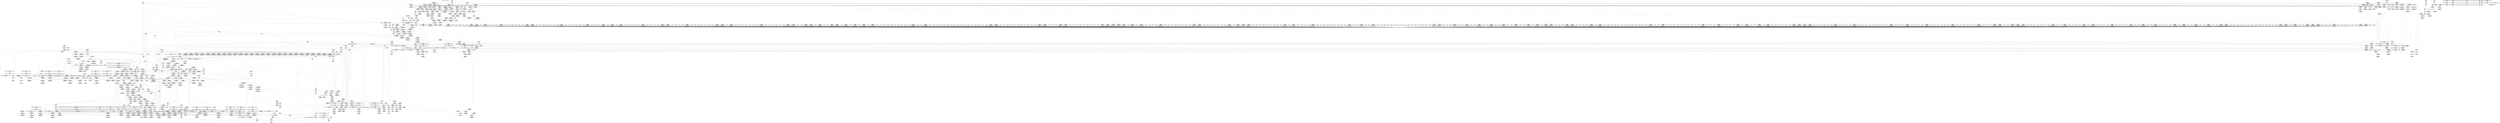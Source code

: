 digraph {
	CE0x5614020 [shape=record,shape=Mrecord,label="{CE0x5614020|i64*_getelementptr_inbounds_(_11_x_i64_,_11_x_i64_*___llvm_gcov_ctr58,_i64_0,_i64_1)|*Constant*|*SummSource*}"]
	CE0x55dbe50 [shape=record,shape=Mrecord,label="{CE0x55dbe50|80:_i64,_:_CRE_595,596_}"]
	CE0x55cc950 [shape=record,shape=Mrecord,label="{CE0x55cc950|i64*_getelementptr_inbounds_(_2_x_i64_,_2_x_i64_*___llvm_gcov_ctr55,_i64_0,_i64_0)|*Constant*|*SummSink*}"]
	CE0x55f0190 [shape=record,shape=Mrecord,label="{CE0x55f0190|80:_i64,_:_CRE_1704,1712_|*MultipleSource*|security/apparmor/include/apparmor.h,117|*LoadInst*|security/apparmor/include/apparmor.h,117}"]
	CE0x55e93e0 [shape=record,shape=Mrecord,label="{CE0x55e93e0|80:_i64,_:_CRE_1365,1366_}"]
	CE0x55b78d0 [shape=record,shape=Mrecord,label="{CE0x55b78d0|apparmor_path_chown:_mode|security/apparmor/lsm.c,357|*SummSink*}"]
	CE0x5600720 [shape=record,shape=Mrecord,label="{CE0x5600720|aa_path_perm:_path|Function::aa_path_perm&Arg::path::}"]
	CE0x5579800 [shape=record,shape=Mrecord,label="{CE0x5579800|apparmor_path_chown:_d_inode|security/apparmor/lsm.c,357}"]
	CE0x564dad0 [shape=record,shape=Mrecord,label="{CE0x564dad0|i64*_getelementptr_inbounds_(_16_x_i64_,_16_x_i64_*___llvm_gcov_ctr46,_i64_0,_i64_4)|*Constant*|*SummSource*}"]
	CE0x55d4a90 [shape=record,shape=Mrecord,label="{CE0x55d4a90|i64*_getelementptr_inbounds_(_11_x_i64_,_11_x_i64_*___llvm_gcov_ctr58,_i64_0,_i64_9)|*Constant*|*SummSink*}"]
	CE0x55e92d0 [shape=record,shape=Mrecord,label="{CE0x55e92d0|80:_i64,_:_CRE_1364,1365_}"]
	CE0x55a7240 [shape=record,shape=Mrecord,label="{CE0x55a7240|80:_i64,_:_CRE_392,393_}"]
	CE0x55a84a0 [shape=record,shape=Mrecord,label="{CE0x55a84a0|80:_i64,_:_CRE_408,409_}"]
	CE0x55bca80 [shape=record,shape=Mrecord,label="{CE0x55bca80|i64_0|*Constant*|*SummSource*}"]
	CE0x55b4770 [shape=record,shape=Mrecord,label="{CE0x55b4770|apparmor_path_chown:_d_inode4|security/apparmor/lsm.c,358|*SummSource*}"]
	CE0x55bf350 [shape=record,shape=Mrecord,label="{CE0x55bf350|80:_i64,_:_CRE_16,20_|*MultipleSource*|security/apparmor/include/apparmor.h,117|*LoadInst*|security/apparmor/include/apparmor.h,117}"]
	CE0x557e000 [shape=record,shape=Mrecord,label="{CE0x557e000|apparmor_path_chown:_tmp|*SummSource*}"]
	CE0x55eb6e0 [shape=record,shape=Mrecord,label="{CE0x55eb6e0|80:_i64,_:_CRE_1619,1620_}"]
	CE0x5616dd0 [shape=record,shape=Mrecord,label="{CE0x5616dd0|aa_cred_profile:_tobool1|security/apparmor/include/context.h,100|*SummSource*}"]
	CE0x55ea5f0 [shape=record,shape=Mrecord,label="{CE0x55ea5f0|80:_i64,_:_CRE_1568,1584_|*MultipleSource*|security/apparmor/include/apparmor.h,117|*LoadInst*|security/apparmor/include/apparmor.h,117}"]
	CE0x55db190 [shape=record,shape=Mrecord,label="{CE0x55db190|80:_i64,_:_CRE_583,584_}"]
	CE0x5601d40 [shape=record,shape=Mrecord,label="{CE0x5601d40|_ret_i32_%call17,_!dbg_!15526|security/apparmor/file.c,307|*SummSink*}"]
	CE0x55a9160 [shape=record,shape=Mrecord,label="{CE0x55a9160|80:_i64,_:_CRE_420,421_}"]
	CE0x55e7c80 [shape=record,shape=Mrecord,label="{CE0x55e7c80|80:_i64,_:_CRE_1343,1344_}"]
	CE0x5631a70 [shape=record,shape=Mrecord,label="{CE0x5631a70|aa_cred_profile:_entry}"]
	CE0x55e5860 [shape=record,shape=Mrecord,label="{CE0x55e5860|80:_i64,_:_CRE_1309,1310_}"]
	CE0x55d44a0 [shape=record,shape=Mrecord,label="{CE0x55d44a0|__aa_current_profile:_call3|security/apparmor/include/context.h,138}"]
	CE0x55b6ae0 [shape=record,shape=Mrecord,label="{CE0x55b6ae0|apparmor_path_chown:_i_uid|security/apparmor/lsm.c,357|*SummSink*}"]
	CE0x55bffc0 [shape=record,shape=Mrecord,label="{CE0x55bffc0|80:_i64,_:_CRE_56,64_|*MultipleSource*|security/apparmor/include/apparmor.h,117|*LoadInst*|security/apparmor/include/apparmor.h,117}"]
	CE0x55a97c0 [shape=record,shape=Mrecord,label="{CE0x55a97c0|80:_i64,_:_CRE_426,427_}"]
	CE0x55eef80 [shape=record,shape=Mrecord,label="{CE0x55eef80|80:_i64,_:_CRE_1673,1674_}"]
	CE0x5615030 [shape=record,shape=Mrecord,label="{CE0x5615030|i64*_getelementptr_inbounds_(_11_x_i64_,_11_x_i64_*___llvm_gcov_ctr58,_i64_0,_i64_0)|*Constant*}"]
	CE0x55d5180 [shape=record,shape=Mrecord,label="{CE0x55d5180|80:_i64,_:_CRE_432,433_}"]
	CE0x55d5b10 [shape=record,shape=Mrecord,label="{CE0x55d5b10|80:_i64,_:_CRE_441,442_}"]
	CE0x5614e30 [shape=record,shape=Mrecord,label="{CE0x5614e30|__aa_current_profile:_if.end|*SummSource*}"]
	CE0x562ff70 [shape=record,shape=Mrecord,label="{CE0x562ff70|i32_78|*Constant*}"]
	CE0x55cbf70 [shape=record,shape=Mrecord,label="{CE0x55cbf70|apparmor_path_chown:_tmp19|security/apparmor/lsm.c,365|*SummSink*}"]
	CE0x5619360 [shape=record,shape=Mrecord,label="{CE0x5619360|GLOBAL:___aa_current_profile.__warned|Global_var:__aa_current_profile.__warned}"]
	CE0x557f910 [shape=record,shape=Mrecord,label="{CE0x557f910|apparmor_path_chown:_dentry3|security/apparmor/lsm.c,358|*SummSink*}"]
	CE0x5605400 [shape=record,shape=Mrecord,label="{CE0x5605400|i1_true|*Constant*}"]
	CE0x55df1d0 [shape=record,shape=Mrecord,label="{CE0x55df1d0|80:_i64,_:_CRE_696,704_|*MultipleSource*|security/apparmor/include/apparmor.h,117|*LoadInst*|security/apparmor/include/apparmor.h,117}"]
	CE0x55f6100 [shape=record,shape=Mrecord,label="{CE0x55f6100|get_current:_bb}"]
	CE0x55c5160 [shape=record,shape=Mrecord,label="{CE0x55c5160|i64*_getelementptr_inbounds_(_5_x_i64_,_5_x_i64_*___llvm_gcov_ctr57,_i64_0,_i64_4)|*Constant*|*SummSink*}"]
	CE0x516d870 [shape=record,shape=Mrecord,label="{CE0x516d870|apparmor_path_chown:_gid.coerce|Function::apparmor_path_chown&Arg::gid.coerce::|*SummSink*}"]
	CE0x55e3b30 [shape=record,shape=Mrecord,label="{CE0x55e3b30|80:_i64,_:_CRE_1263,1264_}"]
	CE0x55b71e0 [shape=record,shape=Mrecord,label="{CE0x55b71e0|apparmor_path_chown:_tmp5|security/apparmor/lsm.c,357}"]
	CE0x55d58f0 [shape=record,shape=Mrecord,label="{CE0x55d58f0|80:_i64,_:_CRE_439,440_}"]
	CE0x55df7a0 [shape=record,shape=Mrecord,label="{CE0x55df7a0|80:_i64,_:_CRE_720,736_|*MultipleSource*|security/apparmor/include/apparmor.h,117|*LoadInst*|security/apparmor/include/apparmor.h,117}"]
	CE0x5611f20 [shape=record,shape=Mrecord,label="{CE0x5611f20|__aa_current_profile:_tmp11|security/apparmor/include/context.h,138|*SummSource*}"]
	CE0x55e9e80 [shape=record,shape=Mrecord,label="{CE0x55e9e80|80:_i64,_:_CRE_1375,1376_}"]
	CE0x55dcc20 [shape=record,shape=Mrecord,label="{CE0x55dcc20|80:_i64,_:_CRE_608,609_}"]
	CE0x55eafa0 [shape=record,shape=Mrecord,label="{CE0x55eafa0|80:_i64,_:_CRE_1608,1612_|*MultipleSource*|security/apparmor/include/apparmor.h,117|*LoadInst*|security/apparmor/include/apparmor.h,117}"]
	CE0x5618f40 [shape=record,shape=Mrecord,label="{CE0x5618f40|_call_void_mcount()_#2}"]
	CE0x55d1af0 [shape=record,shape=Mrecord,label="{CE0x55d1af0|i8_1|*Constant*|*SummSink*}"]
	CE0x55dbc30 [shape=record,shape=Mrecord,label="{CE0x55dbc30|80:_i64,_:_CRE_593,594_}"]
	CE0x55700b0 [shape=record,shape=Mrecord,label="{CE0x55700b0|apparmor_path_chown:_if.then}"]
	CE0x55e46e0 [shape=record,shape=Mrecord,label="{CE0x55e46e0|80:_i64,_:_CRE_1274,1275_}"]
	CE0x563b280 [shape=record,shape=Mrecord,label="{CE0x563b280|i64*_getelementptr_inbounds_(_16_x_i64_,_16_x_i64_*___llvm_gcov_ctr46,_i64_0,_i64_12)|*Constant*}"]
	CE0x55ef3c0 [shape=record,shape=Mrecord,label="{CE0x55ef3c0|80:_i64,_:_CRE_1677,1678_}"]
	CE0x55ebc80 [shape=record,shape=Mrecord,label="{CE0x55ebc80|80:_i64,_:_CRE_1625,1626_}"]
	CE0x563d830 [shape=record,shape=Mrecord,label="{CE0x563d830|i64*_getelementptr_inbounds_(_16_x_i64_,_16_x_i64_*___llvm_gcov_ctr46,_i64_0,_i64_15)|*Constant*}"]
	CE0x55c2b30 [shape=record,shape=Mrecord,label="{CE0x55c2b30|i64*_getelementptr_inbounds_(_6_x_i64_,_6_x_i64_*___llvm_gcov_ctr84,_i64_0,_i64_3)|*Constant*}"]
	CE0x56177c0 [shape=record,shape=Mrecord,label="{CE0x56177c0|__aa_current_profile:_bb|*SummSink*}"]
	CE0x55eadb0 [shape=record,shape=Mrecord,label="{CE0x55eadb0|80:_i64,_:_CRE_1600,1604_|*MultipleSource*|security/apparmor/include/apparmor.h,117|*LoadInst*|security/apparmor/include/apparmor.h,117}"]
	CE0x55e45d0 [shape=record,shape=Mrecord,label="{CE0x55e45d0|80:_i64,_:_CRE_1273,1274_}"]
	CE0x55a5720 [shape=record,shape=Mrecord,label="{CE0x55a5720|80:_i64,_:_CRE_280,288_|*MultipleSource*|security/apparmor/include/apparmor.h,117|*LoadInst*|security/apparmor/include/apparmor.h,117}"]
	CE0x5605230 [shape=record,shape=Mrecord,label="{CE0x5605230|mediated_filesystem:_tobool|security/apparmor/include/apparmor.h,117|*SummSink*}"]
	CE0x55fb350 [shape=record,shape=Mrecord,label="{CE0x55fb350|aa_cred_profile:_lnot|security/apparmor/include/context.h,100|*SummSink*}"]
	CE0x55bbe60 [shape=record,shape=Mrecord,label="{CE0x55bbe60|GLOBAL:___llvm_gcov_ctr84|Global_var:__llvm_gcov_ctr84}"]
	CE0x557b420 [shape=record,shape=Mrecord,label="{CE0x557b420|apparmor_path_chown:_tmp11|security/apparmor/lsm.c,361}"]
	CE0x558e270 [shape=record,shape=Mrecord,label="{CE0x558e270|apparmor_path_chown:_tmp15|security/apparmor/lsm.c,362}"]
	CE0x55dc3a0 [shape=record,shape=Mrecord,label="{CE0x55dc3a0|80:_i64,_:_CRE_600,601_}"]
	CE0x55fd5b0 [shape=record,shape=Mrecord,label="{CE0x55fd5b0|i64_12|*Constant*|*SummSink*}"]
	CE0x516db00 [shape=record,shape=Mrecord,label="{CE0x516db00|_call_void_mcount()_#2|*SummSource*}"]
	CE0x55f2f60 [shape=record,shape=Mrecord,label="{CE0x55f2f60|80:_i64,_:_CRE_1877,1878_}"]
	CE0x55f03b0 [shape=record,shape=Mrecord,label="{CE0x55f03b0|80:_i64,_:_CRE_1712,1720_|*MultipleSource*|security/apparmor/include/apparmor.h,117|*LoadInst*|security/apparmor/include/apparmor.h,117}"]
	CE0x55ffdc0 [shape=record,shape=Mrecord,label="{CE0x55ffdc0|aa_path_perm:_op|Function::aa_path_perm&Arg::op::}"]
	CE0x55cbc80 [shape=record,shape=Mrecord,label="{CE0x55cbc80|common_perm:_if.end|*SummSink*}"]
	CE0x55d2430 [shape=record,shape=Mrecord,label="{CE0x55d2430|i8*_getelementptr_inbounds_(_45_x_i8_,_45_x_i8_*_.str14,_i32_0,_i32_0)|*Constant*|*SummSource*}"]
	CE0x5602d40 [shape=record,shape=Mrecord,label="{CE0x5602d40|aa_cred_profile:_do.cond|*SummSink*}"]
	CE0x55e4900 [shape=record,shape=Mrecord,label="{CE0x55e4900|80:_i64,_:_CRE_1276,1277_}"]
	CE0x55bdd70 [shape=record,shape=Mrecord,label="{CE0x55bdd70|apparmor_path_chown:_dentry5|security/apparmor/lsm.c,361|*SummSource*}"]
	CE0x55e2c50 [shape=record,shape=Mrecord,label="{CE0x55e2c50|80:_i64,_:_CRE_1249,1250_}"]
	CE0x55d4100 [shape=record,shape=Mrecord,label="{CE0x55d4100|__aa_current_profile:_tmp20|security/apparmor/include/context.h,138|*SummSink*}"]
	CE0x55fb840 [shape=record,shape=Mrecord,label="{CE0x55fb840|aa_cred_profile:_tmp13|*SummSink*}"]
	CE0x55f4870 [shape=record,shape=Mrecord,label="{CE0x55f4870|80:_i64,_:_CRE_2268,2304_|*MultipleSource*|security/apparmor/include/apparmor.h,117|*LoadInst*|security/apparmor/include/apparmor.h,117}"]
	CE0x5655a50 [shape=record,shape=Mrecord,label="{CE0x5655a50|44:_i32,_48:_i16,_128:_i8*,_:_SCMRE_20,24_|*MultipleSource*|Function::aa_cred_profile&Arg::cred::|security/apparmor/include/context.h,138|security/apparmor/include/context.h,99}"]
	CE0x5600cf0 [shape=record,shape=Mrecord,label="{CE0x5600cf0|aa_path_perm:_flags|Function::aa_path_perm&Arg::flags::|*SummSource*}"]
	CE0x55b4d80 [shape=record,shape=Mrecord,label="{CE0x55b4d80|apparmor_path_chown:_tmp7|security/apparmor/lsm.c,358}"]
	CE0x55eb790 [shape=record,shape=Mrecord,label="{CE0x55eb790|80:_i64,_:_CRE_1620,1621_}"]
	CE0x55b2980 [shape=record,shape=Mrecord,label="{CE0x55b2980|i32_4|*Constant*|*SummSource*}"]
	CE0x55ef1a0 [shape=record,shape=Mrecord,label="{CE0x55ef1a0|80:_i64,_:_CRE_1675,1676_}"]
	CE0x55c26b0 [shape=record,shape=Mrecord,label="{CE0x55c26b0|80:_i64,_:_CRE_224,240_|*MultipleSource*|security/apparmor/include/apparmor.h,117|*LoadInst*|security/apparmor/include/apparmor.h,117}"]
	CE0x55a5ee0 [shape=record,shape=Mrecord,label="{CE0x55a5ee0|80:_i64,_:_CRE_312,320_|*MultipleSource*|security/apparmor/include/apparmor.h,117|*LoadInst*|security/apparmor/include/apparmor.h,117}"]
	CE0x55e6850 [shape=record,shape=Mrecord,label="{CE0x55e6850|80:_i64,_:_CRE_1324,1325_}"]
	CE0x5608110 [shape=record,shape=Mrecord,label="{CE0x5608110|get_current:_tmp3|*SummSource*}"]
	CE0x55e0940 [shape=record,shape=Mrecord,label="{CE0x55e0940|80:_i64,_:_CRE_1216,1217_}"]
	CE0x55bb700 [shape=record,shape=Mrecord,label="{CE0x55bb700|common_perm:_tmp2|security/apparmor/lsm.c,169}"]
	CE0x55bb8e0 [shape=record,shape=Mrecord,label="{CE0x55bb8e0|common_perm:_tmp2|security/apparmor/lsm.c,169|*SummSink*}"]
	CE0x55c40e0 [shape=record,shape=Mrecord,label="{CE0x55c40e0|i64*_getelementptr_inbounds_(_5_x_i64_,_5_x_i64_*___llvm_gcov_ctr57,_i64_0,_i64_3)|*Constant*|*SummSource*}"]
	CE0x560a470 [shape=record,shape=Mrecord,label="{CE0x560a470|i32_11|*Constant*|*SummSource*}"]
	CE0x5619bf0 [shape=record,shape=Mrecord,label="{CE0x5619bf0|__aa_current_profile:_do.body|*SummSource*}"]
	CE0x5657590 [shape=record,shape=Mrecord,label="{CE0x5657590|_call_void_asm_sideeffect_1:_09ud2_0A.pushsection___bug_table,_22a_22_0A2:_09.long_1b_-_2b,_$_0:c_-_2b_0A_09.word_$_1:c_,_0_0A_09.org_2b+$_2:c_0A.popsection_,_i,i,i,_dirflag_,_fpsr_,_flags_(i8*_getelementptr_inbounds_(_36_x_i8_,_36_x_i8_*_.str12,_i32_0,_i32_0),_i32_100,_i64_12)_#2,_!dbg_!15490,_!srcloc_!15493|security/apparmor/include/context.h,100}"]
	CE0x5614d80 [shape=record,shape=Mrecord,label="{CE0x5614d80|aa_cred_profile:_if.then|*SummSink*}"]
	CE0x558d3e0 [shape=record,shape=Mrecord,label="{CE0x558d3e0|i64*_getelementptr_inbounds_(_6_x_i64_,_6_x_i64_*___llvm_gcov_ctr84,_i64_0,_i64_3)|*Constant*|*SummSink*}"]
	CE0x55d3960 [shape=record,shape=Mrecord,label="{CE0x55d3960|__aa_current_profile:_tmp19|security/apparmor/include/context.h,138|*SummSink*}"]
	CE0x5594ac0 [shape=record,shape=Mrecord,label="{CE0x5594ac0|mediated_filesystem:_tmp1|*SummSource*}"]
	CE0x55e0560 [shape=record,shape=Mrecord,label="{CE0x55e0560|80:_i64,_:_CRE_1212,1213_}"]
	CE0x5631630 [shape=record,shape=Mrecord,label="{CE0x5631630|GLOBAL:_aa_cred_profile|*Constant*}"]
	CE0x5595980 [shape=record,shape=Mrecord,label="{CE0x5595980|apparmor_path_chown:_tmp2|*LoadInst*|security/apparmor/lsm.c,357|*SummSource*}"]
	CE0x55cd6b0 [shape=record,shape=Mrecord,label="{CE0x55cd6b0|__aa_current_profile:_tmp14|security/apparmor/include/context.h,138|*SummSink*}"]
	CE0x55829c0 [shape=record,shape=Mrecord,label="{CE0x55829c0|apparmor_path_chown:_uid2|security/apparmor/lsm.c,357|*SummSource*}"]
	CE0x55e7b70 [shape=record,shape=Mrecord,label="{CE0x55e7b70|80:_i64,_:_CRE_1342,1343_}"]
	CE0x55e9600 [shape=record,shape=Mrecord,label="{CE0x55e9600|80:_i64,_:_CRE_1367,1368_}"]
	CE0x5619e40 [shape=record,shape=Mrecord,label="{CE0x5619e40|__aa_current_profile:_land.lhs.true2}"]
	CE0x55fabb0 [shape=record,shape=Mrecord,label="{CE0x55fabb0|aa_cred_profile:_expval|security/apparmor/include/context.h,100|*SummSource*}"]
	CE0x5579700 [shape=record,shape=Mrecord,label="{CE0x5579700|i32_5|*Constant*|*SummSink*}"]
	CE0x55c83f0 [shape=record,shape=Mrecord,label="{CE0x55c83f0|i32_512|*Constant*|*SummSource*}"]
	CE0x55951e0 [shape=record,shape=Mrecord,label="{CE0x55951e0|apparmor_path_chown:_cond|security/apparmor/lsm.c, 357}"]
	CE0x55d2be0 [shape=record,shape=Mrecord,label="{CE0x55d2be0|__aa_current_profile:_tmp18|security/apparmor/include/context.h,138|*SummSource*}"]
	CE0x55e1820 [shape=record,shape=Mrecord,label="{CE0x55e1820|80:_i64,_:_CRE_1230,1231_}"]
	CE0x5598c70 [shape=record,shape=Mrecord,label="{CE0x5598c70|common_perm:_call|security/apparmor/lsm.c,168}"]
	CE0x55e6740 [shape=record,shape=Mrecord,label="{CE0x55e6740|80:_i64,_:_CRE_1323,1324_}"]
	CE0x5606190 [shape=record,shape=Mrecord,label="{CE0x5606190|common_perm:_call|security/apparmor/lsm.c,168|*SummSource*}"]
	CE0x55cbe90 [shape=record,shape=Mrecord,label="{CE0x55cbe90|apparmor_path_chown:_tmp19|security/apparmor/lsm.c,365}"]
	CE0x55e83f0 [shape=record,shape=Mrecord,label="{CE0x55e83f0|80:_i64,_:_CRE_1350,1351_}"]
	CE0x5631b30 [shape=record,shape=Mrecord,label="{CE0x5631b30|aa_cred_profile:_entry|*SummSink*}"]
	CE0x565bc30 [shape=record,shape=Mrecord,label="{CE0x565bc30|aa_cred_profile:_tmp15|security/apparmor/include/context.h,100|*SummSource*}"]
	CE0x55e6960 [shape=record,shape=Mrecord,label="{CE0x55e6960|80:_i64,_:_CRE_1325,1326_}"]
	CE0x563de60 [shape=record,shape=Mrecord,label="{CE0x563de60|i64*_getelementptr_inbounds_(_16_x_i64_,_16_x_i64_*___llvm_gcov_ctr46,_i64_0,_i64_13)|*Constant*|*SummSink*}"]
	CE0x5596400 [shape=record,shape=Mrecord,label="{CE0x5596400|mediated_filesystem:_tmp1}"]
	CE0x5609430 [shape=record,shape=Mrecord,label="{CE0x5609430|GLOBAL:___aa_current_profile|*Constant*|*SummSource*}"]
	CE0x558ad80 [shape=record,shape=Mrecord,label="{CE0x558ad80|__aa_current_profile:_tmp1}"]
	CE0x55cf230 [shape=record,shape=Mrecord,label="{CE0x55cf230|GLOBAL:_lockdep_rcu_suspicious|*Constant*|*SummSink*}"]
	CE0x55788b0 [shape=record,shape=Mrecord,label="{CE0x55788b0|apparmor_path_chown:_coerce.dive}"]
	CE0x55cc9c0 [shape=record,shape=Mrecord,label="{CE0x55cc9c0|_ret_i32_%retval.0,_!dbg_!15488|security/apparmor/lsm.c,365}"]
	CE0x557fc20 [shape=record,shape=Mrecord,label="{CE0x557fc20|apparmor_path_chown:_tmp6|*LoadInst*|security/apparmor/lsm.c,358}"]
	CE0x5599c60 [shape=record,shape=Mrecord,label="{CE0x5599c60|apparmor_path_chown:_tmp14|security/apparmor/lsm.c,361|*SummSource*}"]
	CE0x55bad80 [shape=record,shape=Mrecord,label="{CE0x55bad80|GLOBAL:_mediated_filesystem|*Constant*|*SummSource*}"]
	CE0x55c82c0 [shape=record,shape=Mrecord,label="{CE0x55c82c0|i32_512|*Constant*}"]
	CE0x55918d0 [shape=record,shape=Mrecord,label="{CE0x55918d0|apparmor_path_chown:_dentry|security/apparmor/lsm.c,357|*SummSource*}"]
	CE0x5639d30 [shape=record,shape=Mrecord,label="{CE0x5639d30|GLOBAL:_llvm.expect.i64|*Constant*}"]
	CE0x5631fd0 [shape=record,shape=Mrecord,label="{CE0x5631fd0|aa_cred_profile:_cred|Function::aa_cred_profile&Arg::cred::}"]
	CE0x55a8280 [shape=record,shape=Mrecord,label="{CE0x55a8280|80:_i64,_:_CRE_406,407_}"]
	CE0x55db5d0 [shape=record,shape=Mrecord,label="{CE0x55db5d0|80:_i64,_:_CRE_587,588_}"]
	CE0x55b8d50 [shape=record,shape=Mrecord,label="{CE0x55b8d50|apparmor_path_chown:_d_inode6|security/apparmor/lsm.c,361|*SummSink*}"]
	CE0x564e890 [shape=record,shape=Mrecord,label="{CE0x564e890|aa_cred_profile:_do.body|*SummSource*}"]
	CE0x56137c0 [shape=record,shape=Mrecord,label="{CE0x56137c0|__aa_current_profile:_tmp10|security/apparmor/include/context.h,138}"]
	CE0x55da5e0 [shape=record,shape=Mrecord,label="{CE0x55da5e0|80:_i64,_:_CRE_572,573_}"]
	CE0x5618750 [shape=record,shape=Mrecord,label="{CE0x5618750|44:_i32,_48:_i16,_128:_i8*,_:_SCMRE_144,152_|*MultipleSource*|Function::aa_cred_profile&Arg::cred::|security/apparmor/include/context.h,138|security/apparmor/include/context.h,99}"]
	CE0x55e9710 [shape=record,shape=Mrecord,label="{CE0x55e9710|80:_i64,_:_CRE_1368,1369_}"]
	CE0x55da800 [shape=record,shape=Mrecord,label="{CE0x55da800|80:_i64,_:_CRE_574,575_}"]
	CE0x55f1b20 [shape=record,shape=Mrecord,label="{CE0x55f1b20|80:_i64,_:_CRE_1816,1824_|*MultipleSource*|security/apparmor/include/apparmor.h,117|*LoadInst*|security/apparmor/include/apparmor.h,117}"]
	CE0x56179a0 [shape=record,shape=Mrecord,label="{CE0x56179a0|__aa_current_profile:_do.end|*SummSource*}"]
	CE0x55c6830 [shape=record,shape=Mrecord,label="{CE0x55c6830|apparmor_path_chown:_call7|security/apparmor/lsm.c,364}"]
	CE0x563d8a0 [shape=record,shape=Mrecord,label="{CE0x563d8a0|i64*_getelementptr_inbounds_(_16_x_i64_,_16_x_i64_*___llvm_gcov_ctr46,_i64_0,_i64_15)|*Constant*|*SummSource*}"]
	CE0x55c0160 [shape=record,shape=Mrecord,label="{CE0x55c0160|80:_i64,_:_CRE_64,72_|*MultipleSource*|security/apparmor/include/apparmor.h,117|*LoadInst*|security/apparmor/include/apparmor.h,117}"]
	CE0x5618220 [shape=record,shape=Mrecord,label="{CE0x5618220|i64*_getelementptr_inbounds_(_2_x_i64_,_2_x_i64_*___llvm_gcov_ctr112,_i64_0,_i64_0)|*Constant*|*SummSource*}"]
	CE0x5614bd0 [shape=record,shape=Mrecord,label="{CE0x5614bd0|i64*_getelementptr_inbounds_(_16_x_i64_,_16_x_i64_*___llvm_gcov_ctr46,_i64_0,_i64_0)|*Constant*|*SummSink*}"]
	CE0x55e81d0 [shape=record,shape=Mrecord,label="{CE0x55e81d0|80:_i64,_:_CRE_1348,1349_}"]
	CE0x55f1360 [shape=record,shape=Mrecord,label="{CE0x55f1360|80:_i64,_:_CRE_1784,1792_|*MultipleSource*|security/apparmor/include/apparmor.h,117|*LoadInst*|security/apparmor/include/apparmor.h,117}"]
	CE0x5615240 [shape=record,shape=Mrecord,label="{CE0x5615240|GLOBAL:_current_task|Global_var:current_task|*SummSource*}"]
	CE0x5616fc0 [shape=record,shape=Mrecord,label="{CE0x5616fc0|aa_cred_profile:_tmp11|security/apparmor/include/context.h,100}"]
	CE0x525beb0 [shape=record,shape=Mrecord,label="{CE0x525beb0|_call_void_mcount()_#2|*SummSink*}"]
	CE0x55bcb40 [shape=record,shape=Mrecord,label="{CE0x55bcb40|i64_0|*Constant*|*SummSink*}"]
	CE0x55b40e0 [shape=record,shape=Mrecord,label="{CE0x55b40e0|apparmor_path_chown:_tmp6|*LoadInst*|security/apparmor/lsm.c,358|*SummSource*}"]
	CE0x55eea30 [shape=record,shape=Mrecord,label="{CE0x55eea30|80:_i64,_:_CRE_1668,1669_}"]
	CE0x55ecb60 [shape=record,shape=Mrecord,label="{CE0x55ecb60|80:_i64,_:_CRE_1639,1640_}"]
	CE0x55f05d0 [shape=record,shape=Mrecord,label="{CE0x55f05d0|80:_i64,_:_CRE_1720,1728_|*MultipleSource*|security/apparmor/include/apparmor.h,117|*LoadInst*|security/apparmor/include/apparmor.h,117}"]
	CE0x563a1d0 [shape=record,shape=Mrecord,label="{CE0x563a1d0|aa_cred_profile:_expval|security/apparmor/include/context.h,100}"]
	CE0x55a6c70 [shape=record,shape=Mrecord,label="{CE0x55a6c70|80:_i64,_:_CRE_368,372_|*MultipleSource*|security/apparmor/include/apparmor.h,117|*LoadInst*|security/apparmor/include/apparmor.h,117}"]
	CE0x55cb810 [shape=record,shape=Mrecord,label="{CE0x55cb810|mediated_filesystem:_tmp4|*LoadInst*|security/apparmor/include/apparmor.h,117|*SummSource*}"]
	CE0x5608a60 [shape=record,shape=Mrecord,label="{CE0x5608a60|__aa_current_profile:_tmp6|security/apparmor/include/context.h,138|*SummSink*}"]
	CE0x55d23c0 [shape=record,shape=Mrecord,label="{CE0x55d23c0|i8*_getelementptr_inbounds_(_45_x_i8_,_45_x_i8_*_.str14,_i32_0,_i32_0)|*Constant*}"]
	CE0x55c8590 [shape=record,shape=Mrecord,label="{CE0x55c8590|i32_512|*Constant*|*SummSink*}"]
	CE0x55f4680 [shape=record,shape=Mrecord,label="{CE0x55f4680|80:_i64,_:_CRE_2264,2268_|*MultipleSource*|security/apparmor/include/apparmor.h,117|*LoadInst*|security/apparmor/include/apparmor.h,117}"]
	CE0x563e310 [shape=record,shape=Mrecord,label="{CE0x563e310|aa_cred_profile:_tmp27|security/apparmor/include/context.h,100|*SummSink*}"]
	CE0x562f990 [shape=record,shape=Mrecord,label="{CE0x562f990|get_current:_entry|*SummSink*}"]
	CE0x55e7a60 [shape=record,shape=Mrecord,label="{CE0x55e7a60|80:_i64,_:_CRE_1341,1342_}"]
	CE0x55b2580 [shape=record,shape=Mrecord,label="{CE0x55b2580|apparmor_path_chown:_i_uid|security/apparmor/lsm.c,357}"]
	CE0x565b040 [shape=record,shape=Mrecord,label="{CE0x565b040|i64_5|*Constant*}"]
	CE0x55e11c0 [shape=record,shape=Mrecord,label="{CE0x55e11c0|80:_i64,_:_CRE_1224,1225_}"]
	CE0x55a4000 [shape=record,shape=Mrecord,label="{CE0x55a4000|aa_cred_profile:_profile|security/apparmor/include/context.h,100}"]
	CE0x55b8bd0 [shape=record,shape=Mrecord,label="{CE0x55b8bd0|apparmor_path_chown:_d_inode6|security/apparmor/lsm.c,361|*SummSource*}"]
	CE0x56115c0 [shape=record,shape=Mrecord,label="{CE0x56115c0|aa_cred_profile:_do.body5}"]
	CE0x55b6380 [shape=record,shape=Mrecord,label="{CE0x55b6380|apparmor_path_chown:_tmp10|security/apparmor/lsm.c,361|*SummSink*}"]
	CE0x55d8260 [shape=record,shape=Mrecord,label="{CE0x55d8260|i64_2|*Constant*}"]
	CE0x55bad10 [shape=record,shape=Mrecord,label="{CE0x55bad10|mediated_filesystem:_entry}"]
	CE0x55ec0c0 [shape=record,shape=Mrecord,label="{CE0x55ec0c0|80:_i64,_:_CRE_1629,1630_}"]
	CE0x55967a0 [shape=record,shape=Mrecord,label="{CE0x55967a0|0:_i16,_4:_i32,_8:_i16,_40:_%struct.super_block*,_72:_i32,_:_SCMRE_0,4_|*MultipleSource*|security/apparmor/lsm.c, 357|security/apparmor/lsm.c,357}"]
	CE0x5615540 [shape=record,shape=Mrecord,label="{CE0x5615540|%struct.task_struct*_(%struct.task_struct**)*_asm_movq_%gs:$_1:P_,$0_,_r,im,_dirflag_,_fpsr_,_flags_}"]
	CE0x55dec00 [shape=record,shape=Mrecord,label="{CE0x55dec00|80:_i64,_:_CRE_664,672_|*MultipleSource*|security/apparmor/include/apparmor.h,117|*LoadInst*|security/apparmor/include/apparmor.h,117}"]
	CE0x55e0d80 [shape=record,shape=Mrecord,label="{CE0x55e0d80|80:_i64,_:_CRE_1220,1221_}"]
	CE0x55d5e40 [shape=record,shape=Mrecord,label="{CE0x55d5e40|80:_i64,_:_CRE_444,445_}"]
	CE0x55d2da0 [shape=record,shape=Mrecord,label="{CE0x55d2da0|__aa_current_profile:_tmp18|security/apparmor/include/context.h,138|*SummSink*}"]
	CE0x563a2d0 [shape=record,shape=Mrecord,label="{CE0x563a2d0|aa_cred_profile:_expval|security/apparmor/include/context.h,100|*SummSink*}"]
	CE0x563f490 [shape=record,shape=Mrecord,label="{CE0x563f490|aa_cred_profile:_tmp29|security/apparmor/include/context.h,100|*SummSource*}"]
	"CONST[source:2(external),value:2(dynamic)][purpose:{subject}]"
	CE0x55ca3f0 [shape=record,shape=Mrecord,label="{CE0x55ca3f0|mediated_filesystem:_tmp3|*SummSource*}"]
	CE0x5615430 [shape=record,shape=Mrecord,label="{CE0x5615430|GLOBAL:_current_task|Global_var:current_task|*SummSink*}"]
	CE0x565c7a0 [shape=record,shape=Mrecord,label="{CE0x565c7a0|aa_cred_profile:_tmp17|security/apparmor/include/context.h,100|*SummSource*}"]
	CE0x55da1a0 [shape=record,shape=Mrecord,label="{CE0x55da1a0|80:_i64,_:_CRE_568,569_}"]
	CE0x55e10b0 [shape=record,shape=Mrecord,label="{CE0x55e10b0|80:_i64,_:_CRE_1223,1224_}"]
	CE0x5650e00 [shape=record,shape=Mrecord,label="{CE0x5650e00|aa_cred_profile:_tobool1|security/apparmor/include/context.h,100|*SummSink*}"]
	CE0x55fa690 [shape=record,shape=Mrecord,label="{CE0x55fa690|aa_cred_profile:_tmp2}"]
	CE0x5582b90 [shape=record,shape=Mrecord,label="{CE0x5582b90|apparmor_path_chown:_uid|security/apparmor/lsm.c, 355|*SummSource*}"]
	CE0x55f2e00 [shape=record,shape=Mrecord,label="{CE0x55f2e00|80:_i64,_:_CRE_1875,1876_}"]
	CE0x5657220 [shape=record,shape=Mrecord,label="{CE0x5657220|aa_cred_profile:_tmp21|security/apparmor/include/context.h,100|*SummSink*}"]
	CE0x55e7510 [shape=record,shape=Mrecord,label="{CE0x55e7510|80:_i64,_:_CRE_1336,1337_}"]
	CE0x561b920 [shape=record,shape=Mrecord,label="{CE0x561b920|aa_cred_profile:_tmp3|*SummSink*}"]
	CE0x5595d40 [shape=record,shape=Mrecord,label="{CE0x5595d40|i64_3|*Constant*}"]
	CE0x55df3c0 [shape=record,shape=Mrecord,label="{CE0x55df3c0|80:_i64,_:_CRE_704,708_|*MultipleSource*|security/apparmor/include/apparmor.h,117|*LoadInst*|security/apparmor/include/apparmor.h,117}"]
	CE0x55a5530 [shape=record,shape=Mrecord,label="{CE0x55a5530|80:_i64,_:_CRE_272,280_|*MultipleSource*|security/apparmor/include/apparmor.h,117|*LoadInst*|security/apparmor/include/apparmor.h,117}"]
	CE0x55e8940 [shape=record,shape=Mrecord,label="{CE0x55e8940|80:_i64,_:_CRE_1355,1356_}"]
	CE0x55ec500 [shape=record,shape=Mrecord,label="{CE0x55ec500|80:_i64,_:_CRE_1633,1634_}"]
	CE0x55d91c0 [shape=record,shape=Mrecord,label="{CE0x55d91c0|80:_i64,_:_CRE_536,540_|*MultipleSource*|security/apparmor/include/apparmor.h,117|*LoadInst*|security/apparmor/include/apparmor.h,117}"]
	CE0x55de490 [shape=record,shape=Mrecord,label="{CE0x55de490|80:_i64,_:_CRE_631,632_}"]
	CE0x55c3f60 [shape=record,shape=Mrecord,label="{CE0x55c3f60|i64*_getelementptr_inbounds_(_5_x_i64_,_5_x_i64_*___llvm_gcov_ctr57,_i64_0,_i64_3)|*Constant*}"]
	CE0x5642150 [shape=record,shape=Mrecord,label="{CE0x5642150|aa_cred_profile:_tmp32|security/apparmor/include/context.h,101|*SummSink*}"]
	CE0x55d1930 [shape=record,shape=Mrecord,label="{CE0x55d1930|i8_1|*Constant*|*SummSource*}"]
	CE0x5606700 [shape=record,shape=Mrecord,label="{CE0x5606700|__aa_current_profile:_tmp3|*SummSource*}"]
	CE0x55fc5f0 [shape=record,shape=Mrecord,label="{CE0x55fc5f0|void_(i8*,_i32,_i64)*_asm_sideeffect_1:_09ud2_0A.pushsection___bug_table,_22a_22_0A2:_09.long_1b_-_2b,_$_0:c_-_2b_0A_09.word_$_1:c_,_0_0A_09.org_2b+$_2:c_0A.popsection_,_i,i,i,_dirflag_,_fpsr_,_flags_}"]
	CE0x563ee70 [shape=record,shape=Mrecord,label="{CE0x563ee70|aa_cred_profile:_tmp28|security/apparmor/include/context.h,100|*SummSink*}"]
	CE0x5631040 [shape=record,shape=Mrecord,label="{CE0x5631040|__aa_current_profile:_call4|security/apparmor/include/context.h,138}"]
	CE0x5608f70 [shape=record,shape=Mrecord,label="{CE0x5608f70|common_perm:_if.then|*SummSink*}"]
	CE0x55fa1a0 [shape=record,shape=Mrecord,label="{CE0x55fa1a0|aa_cred_profile:_tmp9|security/apparmor/include/context.h,100|*SummSink*}"]
	CE0x55b65f0 [shape=record,shape=Mrecord,label="{CE0x55b65f0|_ret_i1_%lnot,_!dbg_!15473|security/apparmor/include/apparmor.h,117}"]
	CE0x55e7d90 [shape=record,shape=Mrecord,label="{CE0x55e7d90|80:_i64,_:_CRE_1344,1345_}"]
	CE0x5608070 [shape=record,shape=Mrecord,label="{CE0x5608070|get_current:_tmp3}"]
	CE0x55fd020 [shape=record,shape=Mrecord,label="{CE0x55fd020|i32_100|*Constant*|*SummSource*}"]
	CE0x55e1600 [shape=record,shape=Mrecord,label="{CE0x55e1600|80:_i64,_:_CRE_1228,1229_}"]
	CE0x560c030 [shape=record,shape=Mrecord,label="{CE0x560c030|i64_-2147483648|*Constant*}"]
	CE0x55efa20 [shape=record,shape=Mrecord,label="{CE0x55efa20|80:_i64,_:_CRE_1683,1684_}"]
	CE0x55fdac0 [shape=record,shape=Mrecord,label="{CE0x55fdac0|aa_cred_profile:_tmp22|security/apparmor/include/context.h,100|*SummSink*}"]
	CE0x55c9940 [shape=record,shape=Mrecord,label="{CE0x55c9940|i64*_getelementptr_inbounds_(_6_x_i64_,_6_x_i64_*___llvm_gcov_ctr84,_i64_0,_i64_5)|*Constant*}"]
	CE0x564fc00 [shape=record,shape=Mrecord,label="{CE0x564fc00|aa_cred_profile:_conv|security/apparmor/include/context.h,100}"]
	CE0x55ec1d0 [shape=record,shape=Mrecord,label="{CE0x55ec1d0|80:_i64,_:_CRE_1630,1631_}"]
	CE0x5615140 [shape=record,shape=Mrecord,label="{CE0x5615140|i64*_getelementptr_inbounds_(_11_x_i64_,_11_x_i64_*___llvm_gcov_ctr58,_i64_0,_i64_0)|*Constant*|*SummSource*}"]
	CE0x55f1d10 [shape=record,shape=Mrecord,label="{CE0x55f1d10|80:_i64,_:_CRE_1824,1828_|*MultipleSource*|security/apparmor/include/apparmor.h,117|*LoadInst*|security/apparmor/include/apparmor.h,117}"]
	CE0x55e4d40 [shape=record,shape=Mrecord,label="{CE0x55e4d40|80:_i64,_:_CRE_1280,1288_|*MultipleSource*|security/apparmor/include/apparmor.h,117|*LoadInst*|security/apparmor/include/apparmor.h,117}"]
	CE0x5653540 [shape=record,shape=Mrecord,label="{CE0x5653540|i64_0|*Constant*}"]
	CE0x5594f20 [shape=record,shape=Mrecord,label="{CE0x5594f20|apparmor_path_chown:_gid.coerce|Function::apparmor_path_chown&Arg::gid.coerce::|*SummSource*}"]
	CE0x5652c90 [shape=record,shape=Mrecord,label="{CE0x5652c90|i64*_getelementptr_inbounds_(_16_x_i64_,_16_x_i64_*___llvm_gcov_ctr46,_i64_0,_i64_14)|*Constant*|*SummSource*}"]
	CE0x55dc4b0 [shape=record,shape=Mrecord,label="{CE0x55dc4b0|80:_i64,_:_CRE_601,602_}"]
	CE0x55f24d0 [shape=record,shape=Mrecord,label="{CE0x55f24d0|80:_i64,_:_CRE_1856,1864_|*MultipleSource*|security/apparmor/include/apparmor.h,117|*LoadInst*|security/apparmor/include/apparmor.h,117}"]
	CE0x5604ae0 [shape=record,shape=Mrecord,label="{CE0x5604ae0|mediated_filesystem:_and|security/apparmor/include/apparmor.h,117|*SummSink*}"]
	CE0x55b57d0 [shape=record,shape=Mrecord,label="{CE0x55b57d0|80:_i64,_:_CRE_461,462_}"]
	CE0x55e7730 [shape=record,shape=Mrecord,label="{CE0x55e7730|80:_i64,_:_CRE_1338,1339_}"]
	CE0x55ef4d0 [shape=record,shape=Mrecord,label="{CE0x55ef4d0|80:_i64,_:_CRE_1678,1679_}"]
	CE0x5655450 [shape=record,shape=Mrecord,label="{CE0x5655450|i64*_getelementptr_inbounds_(_16_x_i64_,_16_x_i64_*___llvm_gcov_ctr46,_i64_0,_i64_8)|*Constant*|*SummSource*}"]
	CE0x55c7f30 [shape=record,shape=Mrecord,label="{CE0x55c7f30|common_perm:_path|Function::common_perm&Arg::path::|*SummSource*}"]
	CE0x5595be0 [shape=record,shape=Mrecord,label="{CE0x5595be0|i64_2|*Constant*}"]
	CE0x55d1170 [shape=record,shape=Mrecord,label="{CE0x55d1170|__aa_current_profile:_tmp16|security/apparmor/include/context.h,138}"]
	CE0x5642770 [shape=record,shape=Mrecord,label="{CE0x5642770|aa_cred_profile:_tmp33|security/apparmor/include/context.h,101}"]
	CE0x55f26c0 [shape=record,shape=Mrecord,label="{CE0x55f26c0|80:_i64,_:_CRE_1864,1872_|*MultipleSource*|security/apparmor/include/apparmor.h,117|*LoadInst*|security/apparmor/include/apparmor.h,117}"]
	CE0x55e0720 [shape=record,shape=Mrecord,label="{CE0x55e0720|80:_i64,_:_CRE_1214,1215_}"]
	CE0x55fb010 [shape=record,shape=Mrecord,label="{CE0x55fb010|aa_cred_profile:_lnot|security/apparmor/include/context.h,100}"]
	CE0x55fd500 [shape=record,shape=Mrecord,label="{CE0x55fd500|i64_12|*Constant*|*SummSource*}"]
	CE0x55be9c0 [shape=record,shape=Mrecord,label="{CE0x55be9c0|mediated_filesystem:_s_flags|security/apparmor/include/apparmor.h,117|*SummSource*}"]
	CE0x56143b0 [shape=record,shape=Mrecord,label="{CE0x56143b0|COLLAPSED:_GCMRE___llvm_gcov_ctr46_internal_global_16_x_i64_zeroinitializer:_elem_0:default:}"]
	CE0x55dc8f0 [shape=record,shape=Mrecord,label="{CE0x55dc8f0|80:_i64,_:_CRE_605,606_}"]
	CE0x5618c40 [shape=record,shape=Mrecord,label="{CE0x5618c40|__aa_current_profile:_land.lhs.true2|*SummSink*}"]
	CE0x556e600 [shape=record,shape=Mrecord,label="{CE0x556e600|i32_2|*Constant*}"]
	CE0x564d240 [shape=record,shape=Mrecord,label="{CE0x564d240|44:_i32,_48:_i16,_128:_i8*,_:_SCMRE_40,44_|*MultipleSource*|Function::aa_cred_profile&Arg::cred::|security/apparmor/include/context.h,138|security/apparmor/include/context.h,99}"]
	CE0x55e8830 [shape=record,shape=Mrecord,label="{CE0x55e8830|80:_i64,_:_CRE_1354,1355_}"]
	CE0x563db50 [shape=record,shape=Mrecord,label="{CE0x563db50|aa_cred_profile:_tmp26|security/apparmor/include/context.h,100|*SummSink*}"]
	CE0x55a7790 [shape=record,shape=Mrecord,label="{CE0x55a7790|80:_i64,_:_CRE_395,396_}"]
	CE0x5652ec0 [shape=record,shape=Mrecord,label="{CE0x5652ec0|aa_cred_profile:_tmp30|security/apparmor/include/context.h,100}"]
	CE0x561dbc0 [shape=record,shape=Mrecord,label="{CE0x561dbc0|aa_cred_profile:_tmp5|security/apparmor/include/context.h,99}"]
	CE0x564f830 [shape=record,shape=Mrecord,label="{CE0x564f830|aa_cred_profile:_lnot.ext|security/apparmor/include/context.h,100|*SummSource*}"]
	CE0x55dbd40 [shape=record,shape=Mrecord,label="{CE0x55dbd40|80:_i64,_:_CRE_594,595_}"]
	CE0x56182d0 [shape=record,shape=Mrecord,label="{CE0x56182d0|44:_i32,_48:_i16,_128:_i8*,_:_SCMRE_128,136_|*MultipleSource*|Function::aa_cred_profile&Arg::cred::|security/apparmor/include/context.h,138|security/apparmor/include/context.h,99}"]
	CE0x55ef910 [shape=record,shape=Mrecord,label="{CE0x55ef910|80:_i64,_:_CRE_1682,1683_}"]
	CE0x558ac10 [shape=record,shape=Mrecord,label="{CE0x558ac10|__aa_current_profile:_tmp|*SummSink*}"]
	CE0x55d6ce0 [shape=record,shape=Mrecord,label="{CE0x55d6ce0|common_perm:_tmp10|security/apparmor/lsm.c,172|*SummSource*}"]
	CE0x561a850 [shape=record,shape=Mrecord,label="{CE0x561a850|aa_cred_profile:_security|security/apparmor/include/context.h,99|*SummSink*}"]
	CE0x55b72f0 [shape=record,shape=Mrecord,label="{CE0x55b72f0|apparmor_path_chown:_tmp5|security/apparmor/lsm.c,357|*SummSource*}"]
	CE0x558d8f0 [shape=record,shape=Mrecord,label="{CE0x558d8f0|i64_3|*Constant*|*SummSink*}"]
	CE0x55bdbf0 [shape=record,shape=Mrecord,label="{CE0x55bdbf0|apparmor_path_chown:_call|security/apparmor/lsm.c,361|*SummSink*}"]
	CE0x5604ef0 [shape=record,shape=Mrecord,label="{CE0x5604ef0|mediated_filesystem:_tobool|security/apparmor/include/apparmor.h,117}"]
	CE0x55c1540 [shape=record,shape=Mrecord,label="{CE0x55c1540|80:_i64,_:_CRE_144,152_|*MultipleSource*|security/apparmor/include/apparmor.h,117|*LoadInst*|security/apparmor/include/apparmor.h,117}"]
	CE0x55d95d0 [shape=record,shape=Mrecord,label="{CE0x55d95d0|80:_i64,_:_CRE_552,556_|*MultipleSource*|security/apparmor/include/apparmor.h,117|*LoadInst*|security/apparmor/include/apparmor.h,117}"]
	CE0x55dbf60 [shape=record,shape=Mrecord,label="{CE0x55dbf60|80:_i64,_:_CRE_596,597_}"]
	CE0x5655bd0 [shape=record,shape=Mrecord,label="{CE0x5655bd0|44:_i32,_48:_i16,_128:_i8*,_:_SCMRE_24,28_|*MultipleSource*|Function::aa_cred_profile&Arg::cred::|security/apparmor/include/context.h,138|security/apparmor/include/context.h,99}"]
	CE0x5605ff0 [shape=record,shape=Mrecord,label="{CE0x5605ff0|common_perm:_if.end|*SummSource*}"]
	CE0x55c5b50 [shape=record,shape=Mrecord,label="{CE0x55c5b50|aa_path_perm:_entry}"]
	CE0x55ec2e0 [shape=record,shape=Mrecord,label="{CE0x55ec2e0|80:_i64,_:_CRE_1631,1632_}"]
	CE0x5654c80 [shape=record,shape=Mrecord,label="{CE0x5654c80|aa_cred_profile:_tmp19|security/apparmor/include/context.h,100}"]
	CE0x5650850 [shape=record,shape=Mrecord,label="{CE0x5650850|aa_cred_profile:_tmp12|security/apparmor/include/context.h,100}"]
	CE0x5656a50 [shape=record,shape=Mrecord,label="{CE0x5656a50|aa_cred_profile:_tmp20|security/apparmor/include/context.h,100|*SummSink*}"]
	CE0x55db2a0 [shape=record,shape=Mrecord,label="{CE0x55db2a0|80:_i64,_:_CRE_584,585_}"]
	CE0x55e4080 [shape=record,shape=Mrecord,label="{CE0x55e4080|80:_i64,_:_CRE_1268,1269_}"]
	CE0x55ddf40 [shape=record,shape=Mrecord,label="{CE0x55ddf40|80:_i64,_:_CRE_626,627_}"]
	"CONST[source:0(mediator),value:0(static)][purpose:{operation}]"
	CE0x55d6280 [shape=record,shape=Mrecord,label="{CE0x55d6280|80:_i64,_:_CRE_448,449_}"]
	CE0x5618510 [shape=record,shape=Mrecord,label="{CE0x5618510|44:_i32,_48:_i16,_128:_i8*,_:_SCMRE_136,144_|*MultipleSource*|Function::aa_cred_profile&Arg::cred::|security/apparmor/include/context.h,138|security/apparmor/include/context.h,99}"]
	CE0x563afe0 [shape=record,shape=Mrecord,label="{CE0x563afe0|get_current:_tmp}"]
	CE0x564e560 [shape=record,shape=Mrecord,label="{CE0x564e560|44:_i32,_48:_i16,_128:_i8*,_:_SCMRE_36,40_|*MultipleSource*|Function::aa_cred_profile&Arg::cred::|security/apparmor/include/context.h,138|security/apparmor/include/context.h,99}"]
	CE0x563e030 [shape=record,shape=Mrecord,label="{CE0x563e030|aa_cred_profile:_tmp27|security/apparmor/include/context.h,100}"]
	CE0x5653a60 [shape=record,shape=Mrecord,label="{CE0x5653a60|aa_cred_profile:_tmp17|security/apparmor/include/context.h,100|*SummSink*}"]
	CE0x5615780 [shape=record,shape=Mrecord,label="{CE0x5615780|i64_0|*Constant*}"]
	CE0x55d7cd0 [shape=record,shape=Mrecord,label="{CE0x55d7cd0|aa_cred_profile:_tmp4|*LoadInst*|security/apparmor/include/context.h,99}"]
	CE0x55dc5c0 [shape=record,shape=Mrecord,label="{CE0x55dc5c0|80:_i64,_:_CRE_602,603_}"]
	CE0x55bfc80 [shape=record,shape=Mrecord,label="{CE0x55bfc80|80:_i64,_:_CRE_40,48_|*MultipleSource*|security/apparmor/include/apparmor.h,117|*LoadInst*|security/apparmor/include/apparmor.h,117}"]
	CE0x55d48c0 [shape=record,shape=Mrecord,label="{CE0x55d48c0|i64*_getelementptr_inbounds_(_11_x_i64_,_11_x_i64_*___llvm_gcov_ctr58,_i64_0,_i64_9)|*Constant*}"]
	CE0x55d6bb0 [shape=record,shape=Mrecord,label="{CE0x55d6bb0|common_perm:_tmp10|security/apparmor/lsm.c,172}"]
	CE0x55d97c0 [shape=record,shape=Mrecord,label="{CE0x55d97c0|80:_i64,_:_CRE_560,561_}"]
	CE0x55eeb40 [shape=record,shape=Mrecord,label="{CE0x55eeb40|80:_i64,_:_CRE_1669,1670_}"]
	CE0x55b2a20 [shape=record,shape=Mrecord,label="{CE0x55b2a20|i32_4|*Constant*|*SummSink*}"]
	CE0x557d350 [shape=record,shape=Mrecord,label="{CE0x557d350|i32_0|*Constant*|*SummSink*}"]
	CE0x5642070 [shape=record,shape=Mrecord,label="{CE0x5642070|aa_cred_profile:_tmp32|security/apparmor/include/context.h,101}"]
	CE0x5605940 [shape=record,shape=Mrecord,label="{CE0x5605940|mediated_filesystem:_lnot|security/apparmor/include/apparmor.h,117|*SummSource*}"]
	CE0x55b5060 [shape=record,shape=Mrecord,label="{CE0x55b5060|80:_i64,_:_CRE_454,455_}"]
	CE0x55d1270 [shape=record,shape=Mrecord,label="{CE0x55d1270|__aa_current_profile:_tmp16|security/apparmor/include/context.h,138|*SummSource*}"]
	CE0x560b0b0 [shape=record,shape=Mrecord,label="{CE0x560b0b0|_ret_%struct.aa_profile*_%call4,_!dbg_!15494|security/apparmor/include/context.h,138|*SummSink*}"]
	CE0x55e0fa0 [shape=record,shape=Mrecord,label="{CE0x55e0fa0|80:_i64,_:_CRE_1222,1223_}"]
	CE0x55be4c0 [shape=record,shape=Mrecord,label="{CE0x55be4c0|apparmor_path_chown:_tmp9|*LoadInst*|security/apparmor/lsm.c,361}"]
	CE0x55e1b50 [shape=record,shape=Mrecord,label="{CE0x55e1b50|80:_i64,_:_CRE_1233,1234_}"]
	CE0x55db6e0 [shape=record,shape=Mrecord,label="{CE0x55db6e0|80:_i64,_:_CRE_588,589_}"]
	CE0x55d8a00 [shape=record,shape=Mrecord,label="{CE0x55d8a00|80:_i64,_:_CRE_496,504_|*MultipleSource*|security/apparmor/include/apparmor.h,117|*LoadInst*|security/apparmor/include/apparmor.h,117}"]
	CE0x5613f00 [shape=record,shape=Mrecord,label="{CE0x5613f00|i64*_getelementptr_inbounds_(_11_x_i64_,_11_x_i64_*___llvm_gcov_ctr58,_i64_0,_i64_1)|*Constant*}"]
	CE0x5606a70 [shape=record,shape=Mrecord,label="{CE0x5606a70|GLOBAL:___llvm_gcov_ctr57|Global_var:__llvm_gcov_ctr57|*SummSource*}"]
	CE0x55feec0 [shape=record,shape=Mrecord,label="{CE0x55feec0|aa_cred_profile:_tmp24|security/apparmor/include/context.h,100|*SummSink*}"]
	CE0x55dc6d0 [shape=record,shape=Mrecord,label="{CE0x55dc6d0|80:_i64,_:_CRE_603,604_}"]
	CE0x55e1930 [shape=record,shape=Mrecord,label="{CE0x55e1930|80:_i64,_:_CRE_1231,1232_}"]
	CE0x5643080 [shape=record,shape=Mrecord,label="{CE0x5643080|aa_cred_profile:_profile11|security/apparmor/include/context.h,101|*SummSink*}"]
	CE0x55c96b0 [shape=record,shape=Mrecord,label="{CE0x55c96b0|apparmor_path_chown:_retval.0|*SummSink*}"]
	CE0x55e5ca0 [shape=record,shape=Mrecord,label="{CE0x55e5ca0|80:_i64,_:_CRE_1313,1314_}"]
	CE0x55faa10 [shape=record,shape=Mrecord,label="{CE0x55faa10|aa_cred_profile:_if.end|*SummSink*}"]
	CE0x55bf1d0 [shape=record,shape=Mrecord,label="{CE0x55bf1d0|80:_i64,_:_CRE_8,16_|*MultipleSource*|security/apparmor/include/apparmor.h,117|*LoadInst*|security/apparmor/include/apparmor.h,117}"]
	CE0x5608eb0 [shape=record,shape=Mrecord,label="{CE0x5608eb0|common_perm:_if.then|*SummSource*}"]
	CE0x558d7c0 [shape=record,shape=Mrecord,label="{CE0x558d7c0|i64_3|*Constant*|*SummSource*}"]
	CE0x55e6630 [shape=record,shape=Mrecord,label="{CE0x55e6630|80:_i64,_:_CRE_1322,1323_}"]
	CE0x5650040 [shape=record,shape=Mrecord,label="{CE0x5650040|44:_i32,_48:_i16,_128:_i8*,_:_SCMRE_48,52_|*MultipleSource*|Function::aa_cred_profile&Arg::cred::|security/apparmor/include/context.h,138|security/apparmor/include/context.h,99}"]
	CE0x55bdc60 [shape=record,shape=Mrecord,label="{CE0x55bdc60|apparmor_path_chown:_dentry5|security/apparmor/lsm.c,361}"]
	CE0x55b38e0 [shape=record,shape=Mrecord,label="{CE0x55b38e0|i64*_getelementptr_inbounds_(_6_x_i64_,_6_x_i64_*___llvm_gcov_ctr84,_i64_0,_i64_4)|*Constant*|*SummSink*}"]
	CE0x55c20e0 [shape=record,shape=Mrecord,label="{CE0x55c20e0|80:_i64,_:_CRE_200,204_|*MultipleSource*|security/apparmor/include/apparmor.h,117|*LoadInst*|security/apparmor/include/apparmor.h,117}"]
	CE0x557afd0 [shape=record,shape=Mrecord,label="{CE0x557afd0|common_perm:_tmp3|security/apparmor/lsm.c,169|*SummSink*}"]
	CE0x55de160 [shape=record,shape=Mrecord,label="{CE0x55de160|80:_i64,_:_CRE_628,629_}"]
	CE0x55d2700 [shape=record,shape=Mrecord,label="{CE0x55d2700|__aa_current_profile:_tmp17|security/apparmor/include/context.h,138|*SummSource*}"]
	CE0x5614a20 [shape=record,shape=Mrecord,label="{CE0x5614a20|aa_cred_profile:_do.body6|*SummSource*}"]
	CE0x55a5150 [shape=record,shape=Mrecord,label="{CE0x55a5150|80:_i64,_:_CRE_264,268_|*MultipleSource*|security/apparmor/include/apparmor.h,117|*LoadInst*|security/apparmor/include/apparmor.h,117}"]
	CE0x55d57e0 [shape=record,shape=Mrecord,label="{CE0x55d57e0|80:_i64,_:_CRE_438,439_}"]
	CE0x55d5f50 [shape=record,shape=Mrecord,label="{CE0x55d5f50|80:_i64,_:_CRE_445,446_}"]
	CE0x55bae90 [shape=record,shape=Mrecord,label="{CE0x55bae90|GLOBAL:_mediated_filesystem|*Constant*|*SummSink*}"]
	CE0x55da090 [shape=record,shape=Mrecord,label="{CE0x55da090|80:_i64,_:_CRE_567,568_}"]
	CE0x557f470 [shape=record,shape=Mrecord,label="{CE0x557f470|_call_void_mcount()_#2|*SummSource*}"]
	CE0x5595f10 [shape=record,shape=Mrecord,label="{CE0x5595f10|apparmor_path_chown:_tmp13|security/apparmor/lsm.c,361|*SummSource*}"]
	CE0x561d090 [shape=record,shape=Mrecord,label="{CE0x561d090|i64*_getelementptr_inbounds_(_11_x_i64_,_11_x_i64_*___llvm_gcov_ctr58,_i64_0,_i64_6)|*Constant*|*SummSink*}"]
	CE0x55c7720 [shape=record,shape=Mrecord,label="{CE0x55c7720|i32_13|*Constant*}"]
	CE0x560a910 [shape=record,shape=Mrecord,label="{CE0x560a910|common_perm:_mode|security/apparmor/lsm.c,169|*SummSource*}"]
	CE0x55e82e0 [shape=record,shape=Mrecord,label="{CE0x55e82e0|80:_i64,_:_CRE_1349,1350_}"]
	CE0x55d5c20 [shape=record,shape=Mrecord,label="{CE0x55d5c20|80:_i64,_:_CRE_442,443_}"]
	CE0x561cbb0 [shape=record,shape=Mrecord,label="{CE0x561cbb0|__aa_current_profile:_tmp13|security/apparmor/include/context.h,138|*SummSource*}"]
	CE0x55f4490 [shape=record,shape=Mrecord,label="{CE0x55f4490|80:_i64,_:_CRE_2256,2264_|*MultipleSource*|security/apparmor/include/apparmor.h,117|*LoadInst*|security/apparmor/include/apparmor.h,117}"]
	CE0x55fd8d0 [shape=record,shape=Mrecord,label="{CE0x55fd8d0|i64*_getelementptr_inbounds_(_16_x_i64_,_16_x_i64_*___llvm_gcov_ctr46,_i64_0,_i64_9)|*Constant*|*SummSource*}"]
	CE0x55ed4f0 [shape=record,shape=Mrecord,label="{CE0x55ed4f0|80:_i64,_:_CRE_1648,1649_}"]
	CE0x5578d80 [shape=record,shape=Mrecord,label="{CE0x5578d80|apparmor_path_chown:_bb|*SummSink*}"]
	CE0x55ecc70 [shape=record,shape=Mrecord,label="{CE0x55ecc70|80:_i64,_:_CRE_1640,1641_}"]
	CE0x55c7d90 [shape=record,shape=Mrecord,label="{CE0x55c7d90|common_perm:_path|Function::common_perm&Arg::path::}"]
	CE0x55ee5f0 [shape=record,shape=Mrecord,label="{CE0x55ee5f0|80:_i64,_:_CRE_1664,1665_}"]
	CE0x55d3e40 [shape=record,shape=Mrecord,label="{CE0x55d3e40|__aa_current_profile:_tmp20|security/apparmor/include/context.h,138}"]
	CE0x558a160 [shape=record,shape=Mrecord,label="{CE0x558a160|apparmor_path_chown:_uid.coerce|Function::apparmor_path_chown&Arg::uid.coerce::|*SummSource*}"]
	CE0x561e580 [shape=record,shape=Mrecord,label="{CE0x561e580|%struct.aa_task_cxt*_null|*Constant*}"]
	CE0x55cd4f0 [shape=record,shape=Mrecord,label="{CE0x55cd4f0|__aa_current_profile:_tmp14|security/apparmor/include/context.h,138|*SummSource*}"]
	CE0x55bbd50 [shape=record,shape=Mrecord,label="{CE0x55bbd50|i64_0|*Constant*}"]
	CE0x55dde30 [shape=record,shape=Mrecord,label="{CE0x55dde30|80:_i64,_:_CRE_625,626_}"]
	CE0x5617b30 [shape=record,shape=Mrecord,label="{CE0x5617b30|44:_i32,_48:_i16,_128:_i8*,_:_SCMRE_104,112_|*MultipleSource*|Function::aa_cred_profile&Arg::cred::|security/apparmor/include/context.h,138|security/apparmor/include/context.h,99}"]
	CE0x5642ec0 [shape=record,shape=Mrecord,label="{CE0x5642ec0|aa_cred_profile:_profile11|security/apparmor/include/context.h,101|*SummSource*}"]
	CE0x5592e10 [shape=record,shape=Mrecord,label="{CE0x5592e10|apparmor_path_chown:_gid.coerce|Function::apparmor_path_chown&Arg::gid.coerce::}"]
	CE0x55df990 [shape=record,shape=Mrecord,label="{CE0x55df990|80:_i64,_:_CRE_736,880_|*MultipleSource*|security/apparmor/include/apparmor.h,117|*LoadInst*|security/apparmor/include/apparmor.h,117}"]
	CE0x561e100 [shape=record,shape=Mrecord,label="{CE0x561e100|__aa_current_profile:_tobool1|security/apparmor/include/context.h,138|*SummSource*}"]
	CE0x561c510 [shape=record,shape=Mrecord,label="{CE0x561c510|i64*_getelementptr_inbounds_(_11_x_i64_,_11_x_i64_*___llvm_gcov_ctr58,_i64_0,_i64_6)|*Constant*|*SummSource*}"]
	CE0x5604470 [shape=record,shape=Mrecord,label="{CE0x5604470|i64_5|*Constant*|*SummSource*}"]
	CE0x56457e0 [shape=record,shape=Mrecord,label="{CE0x56457e0|44:_i32,_48:_i16,_128:_i8*,_:_SCMRE_56,64_|*MultipleSource*|Function::aa_cred_profile&Arg::cred::|security/apparmor/include/context.h,138|security/apparmor/include/context.h,99}"]
	CE0x5593040 [shape=record,shape=Mrecord,label="{CE0x5593040|apparmor_path_chown:_cond|security/apparmor/lsm.c, 357|*SummSink*}"]
	CE0x565c0d0 [shape=record,shape=Mrecord,label="{CE0x565c0d0|aa_cred_profile:_tmp16|security/apparmor/include/context.h,100}"]
	CE0x55f38f0 [shape=record,shape=Mrecord,label="{CE0x55f38f0|80:_i64,_:_CRE_1920,1928_|*MultipleSource*|security/apparmor/include/apparmor.h,117|*LoadInst*|security/apparmor/include/apparmor.h,117}"]
	CE0x5600e90 [shape=record,shape=Mrecord,label="{CE0x5600e90|aa_path_perm:_flags|Function::aa_path_perm&Arg::flags::|*SummSink*}"]
	CE0x5657d60 [shape=record,shape=Mrecord,label="{CE0x5657d60|i32_100|*Constant*}"]
	CE0x564f6b0 [shape=record,shape=Mrecord,label="{CE0x564f6b0|aa_cred_profile:_lnot.ext|security/apparmor/include/context.h,100}"]
	CE0x55e6eb0 [shape=record,shape=Mrecord,label="{CE0x55e6eb0|80:_i64,_:_CRE_1330,1331_}"]
	CE0x56059b0 [shape=record,shape=Mrecord,label="{CE0x56059b0|mediated_filesystem:_lnot|security/apparmor/include/apparmor.h,117|*SummSink*}"]
	CE0x55dae60 [shape=record,shape=Mrecord,label="{CE0x55dae60|80:_i64,_:_CRE_580,581_}"]
	CE0x5614f00 [shape=record,shape=Mrecord,label="{CE0x5614f00|__aa_current_profile:_if.end|*SummSink*}"]
	CE0x55986d0 [shape=record,shape=Mrecord,label="{CE0x55986d0|i32_0|*Constant*}"]
	CE0x56301f0 [shape=record,shape=Mrecord,label="{CE0x56301f0|__aa_current_profile:_cred|security/apparmor/include/context.h,138}"]
	CE0x563da70 [shape=record,shape=Mrecord,label="{CE0x563da70|aa_cred_profile:_tmp26|security/apparmor/include/context.h,100}"]
	CE0x55e04b0 [shape=record,shape=Mrecord,label="{CE0x55e04b0|80:_i64,_:_CRE_1211,1212_}"]
	CE0x55f56c0 [shape=record,shape=Mrecord,label="{CE0x55f56c0|aa_cred_profile:_lor.end|*SummSource*}"]
	CE0x55b3130 [shape=record,shape=Mrecord,label="{CE0x55b3130|apparmor_path_chown:_tmp16|security/apparmor/lsm.c,362|*SummSink*}"]
	CE0x565b660 [shape=record,shape=Mrecord,label="{CE0x565b660|aa_cred_profile:_tmp14|security/apparmor/include/context.h,100|*SummSource*}"]
	CE0x55972a0 [shape=record,shape=Mrecord,label="{CE0x55972a0|apparmor_path_chown:_tmp2|*LoadInst*|security/apparmor/lsm.c,357}"]
	CE0x56088e0 [shape=record,shape=Mrecord,label="{CE0x56088e0|__aa_current_profile:_tmp6|security/apparmor/include/context.h,138|*SummSource*}"]
	CE0x558a360 [shape=record,shape=Mrecord,label="{CE0x558a360|__aa_current_profile:_tmp2|*SummSink*}"]
	CE0x5602570 [shape=record,shape=Mrecord,label="{CE0x5602570|i64*_getelementptr_inbounds_(_5_x_i64_,_5_x_i64_*___llvm_gcov_ctr57,_i64_0,_i64_4)|*Constant*|*SummSource*}"]
	CE0x557d970 [shape=record,shape=Mrecord,label="{CE0x557d970|i64_1|*Constant*|*SummSink*}"]
	CE0x55ebb70 [shape=record,shape=Mrecord,label="{CE0x55ebb70|80:_i64,_:_CRE_1624,1625_}"]
	CE0x55c0d50 [shape=record,shape=Mrecord,label="{CE0x55c0d50|80:_i64,_:_CRE_120,128_|*MultipleSource*|security/apparmor/include/apparmor.h,117|*LoadInst*|security/apparmor/include/apparmor.h,117}"]
	CE0x55eb570 [shape=record,shape=Mrecord,label="{CE0x55eb570|80:_i64,_:_CRE_1618,1619_}"]
	CE0x55f93e0 [shape=record,shape=Mrecord,label="{CE0x55f93e0|common_perm:_tmp6|security/apparmor/lsm.c,169}"]
	CE0x55e0830 [shape=record,shape=Mrecord,label="{CE0x55e0830|80:_i64,_:_CRE_1215,1216_}"]
	CE0x55c8800 [shape=record,shape=Mrecord,label="{CE0x55c8800|common_perm:_mask|Function::common_perm&Arg::mask::|*SummSink*}"]
	CE0x55bd3a0 [shape=record,shape=Mrecord,label="{CE0x55bd3a0|apparmor_path_chown:_tmp8|security/apparmor/lsm.c,358|*SummSink*}"]
	CE0x561cb40 [shape=record,shape=Mrecord,label="{CE0x561cb40|__aa_current_profile:_tmp13|security/apparmor/include/context.h,138}"]
	CE0x55db7f0 [shape=record,shape=Mrecord,label="{CE0x55db7f0|80:_i64,_:_CRE_589,590_}"]
	CE0x55fda50 [shape=record,shape=Mrecord,label="{CE0x55fda50|aa_cred_profile:_tmp22|security/apparmor/include/context.h,100|*SummSource*}"]
	CE0x5597880 [shape=record,shape=Mrecord,label="{CE0x5597880|apparmor_path_chown:_path|Function::apparmor_path_chown&Arg::path::|*SummSink*}"]
	CE0x55daf70 [shape=record,shape=Mrecord,label="{CE0x55daf70|80:_i64,_:_CRE_581,582_}"]
	CE0x55e61f0 [shape=record,shape=Mrecord,label="{CE0x55e61f0|80:_i64,_:_CRE_1318,1319_}"]
	CE0x55efd50 [shape=record,shape=Mrecord,label="{CE0x55efd50|80:_i64,_:_CRE_1686,1687_}"]
	CE0x55c5c70 [shape=record,shape=Mrecord,label="{CE0x55c5c70|aa_path_perm:_entry|*SummSource*}"]
	CE0x5613010 [shape=record,shape=Mrecord,label="{CE0x5613010|get_current:_tmp4|./arch/x86/include/asm/current.h,14|*SummSink*}"]
	CE0x55ec940 [shape=record,shape=Mrecord,label="{CE0x55ec940|80:_i64,_:_CRE_1637,1638_}"]
	CE0x55fae80 [shape=record,shape=Mrecord,label="{CE0x55fae80|i1_true|*Constant*}"]
	CE0x55d93e0 [shape=record,shape=Mrecord,label="{CE0x55d93e0|80:_i64,_:_CRE_544,552_|*MultipleSource*|security/apparmor/include/apparmor.h,117|*LoadInst*|security/apparmor/include/apparmor.h,117}"]
	CE0x55defe0 [shape=record,shape=Mrecord,label="{CE0x55defe0|80:_i64,_:_CRE_680,696_|*MultipleSource*|security/apparmor/include/apparmor.h,117|*LoadInst*|security/apparmor/include/apparmor.h,117}"]
	CE0x55ec3f0 [shape=record,shape=Mrecord,label="{CE0x55ec3f0|80:_i64,_:_CRE_1632,1633_}"]
	CE0x55c8760 [shape=record,shape=Mrecord,label="{CE0x55c8760|common_perm:_mask|Function::common_perm&Arg::mask::|*SummSource*}"]
	CE0x55e4e50 [shape=record,shape=Mrecord,label="{CE0x55e4e50|80:_i64,_:_CRE_1288,1296_|*MultipleSource*|security/apparmor/include/apparmor.h,117|*LoadInst*|security/apparmor/include/apparmor.h,117}"]
	CE0x55edf90 [shape=record,shape=Mrecord,label="{CE0x55edf90|80:_i64,_:_CRE_1658,1659_}"]
	CE0x55b6210 [shape=record,shape=Mrecord,label="{CE0x55b6210|apparmor_path_chown:_tmp10|security/apparmor/lsm.c,361|*SummSource*}"]
	CE0x560c1f0 [shape=record,shape=Mrecord,label="{CE0x560c1f0|i64_-2147483648|*Constant*|*SummSink*}"]
	CE0x55e0c70 [shape=record,shape=Mrecord,label="{CE0x55e0c70|80:_i64,_:_CRE_1219,1220_}"]
	CE0x55dff60 [shape=record,shape=Mrecord,label="{CE0x55dff60|80:_i64,_:_CRE_1208,1209_}"]
	CE0x55bd980 [shape=record,shape=Mrecord,label="{CE0x55bd980|apparmor_path_chown:_tmp8|security/apparmor/lsm.c,358|*SummSource*}"]
	CE0x5604710 [shape=record,shape=Mrecord,label="{CE0x5604710|i64_4|*Constant*}"]
	CE0x55e4b20 [shape=record,shape=Mrecord,label="{CE0x55e4b20|80:_i64,_:_CRE_1278,1279_}"]
	CE0x561d100 [shape=record,shape=Mrecord,label="{CE0x561d100|__aa_current_profile:_tmp8|security/apparmor/include/context.h,138|*SummSink*}"]
	CE0x5619000 [shape=record,shape=Mrecord,label="{CE0x5619000|_call_void_mcount()_#2|*SummSource*}"]
	CE0x55dba10 [shape=record,shape=Mrecord,label="{CE0x55dba10|80:_i64,_:_CRE_591,592_}"]
	CE0x55ee3d0 [shape=record,shape=Mrecord,label="{CE0x55ee3d0|80:_i64,_:_CRE_1662,1663_}"]
	CE0x5618990 [shape=record,shape=Mrecord,label="{CE0x5618990|44:_i32,_48:_i16,_128:_i8*,_:_SCMRE_152,160_|*MultipleSource*|Function::aa_cred_profile&Arg::cred::|security/apparmor/include/context.h,138|security/apparmor/include/context.h,99}"]
	CE0x55e5db0 [shape=record,shape=Mrecord,label="{CE0x55e5db0|80:_i64,_:_CRE_1314,1315_}"]
	CE0x5578500 [shape=record,shape=Mrecord,label="{CE0x5578500|apparmor_path_chown:_tmp14|security/apparmor/lsm.c,361|*SummSink*}"]
	CE0x56517f0 [shape=record,shape=Mrecord,label="{CE0x56517f0|aa_cred_profile:_tmp7|security/apparmor/include/context.h,100|*SummSink*}"]
	CE0x55d75d0 [shape=record,shape=Mrecord,label="{CE0x55d75d0|__aa_current_profile:_tmp12|security/apparmor/include/context.h,138}"]
	CE0x5651ae0 [shape=record,shape=Mrecord,label="{CE0x5651ae0|i64*_getelementptr_inbounds_(_16_x_i64_,_16_x_i64_*___llvm_gcov_ctr46,_i64_0,_i64_4)|*Constant*|*SummSink*}"]
	CE0x55ea0a0 [shape=record,shape=Mrecord,label="{CE0x55ea0a0|80:_i64,_:_CRE_1384,1392_|*MultipleSource*|security/apparmor/include/apparmor.h,117|*LoadInst*|security/apparmor/include/apparmor.h,117}"]
	CE0x55cb270 [shape=record,shape=Mrecord,label="{CE0x55cb270|mediated_filesystem:_i_sb|security/apparmor/include/apparmor.h,117|*SummSink*}"]
	CE0x55c28c0 [shape=record,shape=Mrecord,label="{CE0x55c28c0|mediated_filesystem:_entry|*SummSink*}"]
	CE0x55e1e80 [shape=record,shape=Mrecord,label="{CE0x55e1e80|80:_i64,_:_CRE_1236,1237_}"]
	CE0x55989f0 [shape=record,shape=Mrecord,label="{CE0x55989f0|i32_5|*Constant*}"]
	CE0x55b9980 [shape=record,shape=Mrecord,label="{CE0x55b9980|i64*_getelementptr_inbounds_(_16_x_i64_,_16_x_i64_*___llvm_gcov_ctr46,_i64_0,_i64_0)|*Constant*|*SummSource*}"]
	CE0x55e35e0 [shape=record,shape=Mrecord,label="{CE0x55e35e0|80:_i64,_:_CRE_1258,1259_}"]
	CE0x561a7e0 [shape=record,shape=Mrecord,label="{CE0x561a7e0|aa_cred_profile:_tmp4|*LoadInst*|security/apparmor/include/context.h,99|*SummSink*}"]
	CE0x5581bb0 [shape=record,shape=Mrecord,label="{CE0x5581bb0|_call_void_mcount()_#2|*SummSource*}"]
	CE0x557f830 [shape=record,shape=Mrecord,label="{CE0x557f830|apparmor_path_chown:_dentry3|security/apparmor/lsm.c,358|*SummSource*}"]
	CE0x55ecd80 [shape=record,shape=Mrecord,label="{CE0x55ecd80|80:_i64,_:_CRE_1641,1642_}"]
	CE0x55d2770 [shape=record,shape=Mrecord,label="{CE0x55d2770|__aa_current_profile:_tmp17|security/apparmor/include/context.h,138|*SummSink*}"]
	CE0x55fb6c0 [shape=record,shape=Mrecord,label="{CE0x55fb6c0|aa_cred_profile:_tmp13|*SummSource*}"]
	CE0x5608320 [shape=record,shape=Mrecord,label="{CE0x5608320|common_perm:_call|security/apparmor/lsm.c,168|*SummSink*}"]
	CE0x5610f40 [shape=record,shape=Mrecord,label="{CE0x5610f40|aa_cred_profile:_lor.rhs|*SummSource*}"]
	CE0x55e3a20 [shape=record,shape=Mrecord,label="{CE0x55e3a20|80:_i64,_:_CRE_1262,1263_}"]
	CE0x55b56c0 [shape=record,shape=Mrecord,label="{CE0x55b56c0|80:_i64,_:_CRE_460,461_}"]
	CE0x5610e40 [shape=record,shape=Mrecord,label="{CE0x5610e40|aa_cred_profile:_lor.rhs}"]
	CE0x56536c0 [shape=record,shape=Mrecord,label="{CE0x56536c0|GLOBAL:___llvm_gcov_ctr46|Global_var:__llvm_gcov_ctr46}"]
	CE0x5596ee0 [shape=record,shape=Mrecord,label="{CE0x5596ee0|_call_void_mcount()_#2|*SummSource*}"]
	CE0x55775e0 [shape=record,shape=Mrecord,label="{CE0x55775e0|apparmor_path_chown:_tmp1|*SummSource*}"]
	CE0x5594d70 [shape=record,shape=Mrecord,label="{CE0x5594d70|i64*_getelementptr_inbounds_(_2_x_i64_,_2_x_i64_*___llvm_gcov_ctr55,_i64_0,_i64_1)|*Constant*}"]
	CE0x55ed930 [shape=record,shape=Mrecord,label="{CE0x55ed930|80:_i64,_:_CRE_1652,1653_}"]
	CE0x55cbf00 [shape=record,shape=Mrecord,label="{CE0x55cbf00|apparmor_path_chown:_tmp19|security/apparmor/lsm.c,365|*SummSource*}"]
	CE0x55f36d0 [shape=record,shape=Mrecord,label="{CE0x55f36d0|80:_i64,_:_CRE_1904,1920_|*MultipleSource*|security/apparmor/include/apparmor.h,117|*LoadInst*|security/apparmor/include/apparmor.h,117}"]
	CE0x56081d0 [shape=record,shape=Mrecord,label="{CE0x56081d0|get_current:_tmp3|*SummSink*}"]
	CE0x55a66a0 [shape=record,shape=Mrecord,label="{CE0x55a66a0|80:_i64,_:_CRE_344,352_|*MultipleSource*|security/apparmor/include/apparmor.h,117|*LoadInst*|security/apparmor/include/apparmor.h,117}"]
	CE0x5656970 [shape=record,shape=Mrecord,label="{CE0x5656970|aa_cred_profile:_tmp20|security/apparmor/include/context.h,100}"]
	CE0x5606ed0 [shape=record,shape=Mrecord,label="{CE0x5606ed0|i64*_getelementptr_inbounds_(_5_x_i64_,_5_x_i64_*___llvm_gcov_ctr57,_i64_0,_i64_3)|*Constant*|*SummSink*}"]
	CE0x5607f10 [shape=record,shape=Mrecord,label="{CE0x5607f10|i64*_getelementptr_inbounds_(_2_x_i64_,_2_x_i64_*___llvm_gcov_ctr112,_i64_0,_i64_1)|*Constant*}"]
	CE0x56321a0 [shape=record,shape=Mrecord,label="{CE0x56321a0|aa_cred_profile:_cred|Function::aa_cred_profile&Arg::cred::|*SummSink*}"]
	CE0x55fe850 [shape=record,shape=Mrecord,label="{CE0x55fe850|i64*_getelementptr_inbounds_(_16_x_i64_,_16_x_i64_*___llvm_gcov_ctr46,_i64_0,_i64_10)|*Constant*|*SummSource*}"]
	CE0x55e6520 [shape=record,shape=Mrecord,label="{CE0x55e6520|80:_i64,_:_CRE_1321,1322_}"]
	CE0x558e8a0 [shape=record,shape=Mrecord,label="{CE0x558e8a0|_ret_i1_%lnot,_!dbg_!15473|security/apparmor/include/apparmor.h,117|*SummSink*}"]
	CE0x55ebea0 [shape=record,shape=Mrecord,label="{CE0x55ebea0|80:_i64,_:_CRE_1627,1628_}"]
	CE0x5611690 [shape=record,shape=Mrecord,label="{CE0x5611690|aa_cred_profile:_do.body5|*SummSource*}"]
	CE0x557dbb0 [shape=record,shape=Mrecord,label="{CE0x557dbb0|apparmor_path_chown:_entry}"]
	CE0x55f4a60 [shape=record,shape=Mrecord,label="{CE0x55f4a60|mediated_filesystem:_tmp5|security/apparmor/include/apparmor.h,117}"]
	CE0x562f2a0 [shape=record,shape=Mrecord,label="{CE0x562f2a0|GLOBAL:_get_current|*Constant*}"]
	CE0x5615f80 [shape=record,shape=Mrecord,label="{CE0x5615f80|__aa_current_profile:_if.then|*SummSink*}"]
	CE0x55f34b0 [shape=record,shape=Mrecord,label="{CE0x55f34b0|80:_i64,_:_CRE_1896,1904_|*MultipleSource*|security/apparmor/include/apparmor.h,117|*LoadInst*|security/apparmor/include/apparmor.h,117}"]
	CE0x564d0d0 [shape=record,shape=Mrecord,label="{CE0x564d0d0|aa_cred_profile:_do.cond|*SummSource*}"]
	CE0x55c73e0 [shape=record,shape=Mrecord,label="{CE0x55c73e0|common_perm:_entry|*SummSource*}"]
	CE0x56004e0 [shape=record,shape=Mrecord,label="{CE0x56004e0|aa_path_perm:_profile|Function::aa_path_perm&Arg::profile::|*SummSink*}"]
	CE0x5607a10 [shape=record,shape=Mrecord,label="{CE0x5607a10|__aa_current_profile:_tobool|security/apparmor/include/context.h,138}"]
	CE0x55df5b0 [shape=record,shape=Mrecord,label="{CE0x55df5b0|80:_i64,_:_CRE_712,720_|*MultipleSource*|security/apparmor/include/apparmor.h,117|*LoadInst*|security/apparmor/include/apparmor.h,117}"]
	CE0x55b75f0 [shape=record,shape=Mrecord,label="{CE0x55b75f0|i64_4|*Constant*|*SummSource*}"]
	CE0x55a95a0 [shape=record,shape=Mrecord,label="{CE0x55a95a0|80:_i64,_:_CRE_424,425_}"]
	CE0x55de6b0 [shape=record,shape=Mrecord,label="{CE0x55de6b0|80:_i64,_:_CRE_640,648_|*MultipleSource*|security/apparmor/include/apparmor.h,117|*LoadInst*|security/apparmor/include/apparmor.h,117}"]
	CE0x55c46d0 [shape=record,shape=Mrecord,label="{CE0x55c46d0|common_perm:_tmp7|security/apparmor/lsm.c,170|*SummSink*}"]
	CE0x5619150 [shape=record,shape=Mrecord,label="{CE0x5619150|_call_void_mcount()_#2|*SummSink*}"]
	CE0x55dc070 [shape=record,shape=Mrecord,label="{CE0x55dc070|80:_i64,_:_CRE_597,598_}"]
	CE0x560c500 [shape=record,shape=Mrecord,label="{CE0x560c500|common_perm:_tmp9|security/apparmor/lsm.c,172}"]
	CE0x55c9f30 [shape=record,shape=Mrecord,label="{CE0x55c9f30|mediated_filesystem:_bb|*SummSource*}"]
	CE0x5582c00 [shape=record,shape=Mrecord,label="{CE0x5582c00|apparmor_path_chown:_uid|security/apparmor/lsm.c, 355|*SummSink*}"]
	CE0x562f770 [shape=record,shape=Mrecord,label="{CE0x562f770|get_current:_entry}"]
	CE0x56527a0 [shape=record,shape=Mrecord,label="{CE0x56527a0|aa_cred_profile:_tmp29|security/apparmor/include/context.h,100|*SummSink*}"]
	CE0x55a99e0 [shape=record,shape=Mrecord,label="{CE0x55a99e0|80:_i64,_:_CRE_428,429_}"]
	CE0x55b45b0 [shape=record,shape=Mrecord,label="{CE0x55b45b0|apparmor_path_chown:_d_inode4|security/apparmor/lsm.c,358}"]
	CE0x55b6d50 [shape=record,shape=Mrecord,label="{CE0x55b6d50|i64_4|*Constant*}"]
	CE0x55ba270 [shape=record,shape=Mrecord,label="{CE0x55ba270|common_perm:_bb|*SummSink*}"]
	CE0x55c0980 [shape=record,shape=Mrecord,label="{CE0x55c0980|80:_i64,_:_CRE_104,112_|*MultipleSource*|security/apparmor/include/apparmor.h,117|*LoadInst*|security/apparmor/include/apparmor.h,117}"]
	CE0x564ecf0 [shape=record,shape=Mrecord,label="{CE0x564ecf0|aa_cred_profile:_lnot2|security/apparmor/include/context.h,100|*SummSink*}"]
	CE0x5596320 [shape=record,shape=Mrecord,label="{CE0x5596320|i64*_getelementptr_inbounds_(_2_x_i64_,_2_x_i64_*___llvm_gcov_ctr55,_i64_0,_i64_1)|*Constant*|*SummSink*}"]
	CE0x5616100 [shape=record,shape=Mrecord,label="{CE0x5616100|__aa_current_profile:_if.end}"]
	CE0x55f0080 [shape=record,shape=Mrecord,label="{CE0x55f0080|80:_i64,_:_CRE_1696,1704_|*MultipleSource*|security/apparmor/include/apparmor.h,117|*LoadInst*|security/apparmor/include/apparmor.h,117}"]
	CE0x5617830 [shape=record,shape=Mrecord,label="{CE0x5617830|i64*_getelementptr_inbounds_(_11_x_i64_,_11_x_i64_*___llvm_gcov_ctr58,_i64_0,_i64_0)|*Constant*|*SummSink*}"]
	CE0x55e8500 [shape=record,shape=Mrecord,label="{CE0x55e8500|80:_i64,_:_CRE_1351,1352_}"]
	CE0x55d7730 [shape=record,shape=Mrecord,label="{CE0x55d7730|__aa_current_profile:_tmp12|security/apparmor/include/context.h,138|*SummSource*}"]
	CE0x55c1350 [shape=record,shape=Mrecord,label="{CE0x55c1350|80:_i64,_:_CRE_136,140_|*MultipleSource*|security/apparmor/include/apparmor.h,117|*LoadInst*|security/apparmor/include/apparmor.h,117}"]
	CE0x5605e30 [shape=record,shape=Mrecord,label="{CE0x5605e30|common_perm:_if.end}"]
	CE0x56547d0 [shape=record,shape=Mrecord,label="{CE0x56547d0|aa_cred_profile:_tmp18|security/apparmor/include/context.h,100|*SummSink*}"]
	CE0x55efc40 [shape=record,shape=Mrecord,label="{CE0x55efc40|80:_i64,_:_CRE_1685,1686_}"]
	CE0x560a080 [shape=record,shape=Mrecord,label="{CE0x560a080|i64*_getelementptr_inbounds_(_16_x_i64_,_16_x_i64_*___llvm_gcov_ctr46,_i64_0,_i64_1)|*Constant*|*SummSink*}"]
	CE0x56065e0 [shape=record,shape=Mrecord,label="{CE0x56065e0|__aa_current_profile:_tmp3}"]
	CE0x557e2c0 [shape=record,shape=Mrecord,label="{CE0x557e2c0|apparmor_path_chown:_coerce.dive|*SummSource*}"]
	CE0x56562e0 [shape=record,shape=Mrecord,label="{CE0x56562e0|44:_i32,_48:_i16,_128:_i8*,_:_SCMRE_96,104_|*MultipleSource*|Function::aa_cred_profile&Arg::cred::|security/apparmor/include/context.h,138|security/apparmor/include/context.h,99}"]
	CE0x55c5dd0 [shape=record,shape=Mrecord,label="{CE0x55c5dd0|apparmor_path_chown:_tmp17|security/apparmor/lsm.c,364|*SummSource*}"]
	CE0x565b730 [shape=record,shape=Mrecord,label="{CE0x565b730|aa_cred_profile:_tmp14|security/apparmor/include/context.h,100|*SummSink*}"]
	CE0x55c1730 [shape=record,shape=Mrecord,label="{CE0x55c1730|80:_i64,_:_CRE_152,160_|*MultipleSource*|security/apparmor/include/apparmor.h,117|*LoadInst*|security/apparmor/include/apparmor.h,117}"]
	CE0x5603330 [shape=record,shape=Mrecord,label="{CE0x5603330|__aa_current_profile:_tmp2|*SummSource*}"]
	CE0x55e90b0 [shape=record,shape=Mrecord,label="{CE0x55e90b0|80:_i64,_:_CRE_1362,1363_}"]
	CE0x5632790 [shape=record,shape=Mrecord,label="{CE0x5632790|_ret_%struct.aa_profile*_%tmp34,_!dbg_!15510|security/apparmor/include/context.h,101|*SummSink*}"]
	CE0x55a7050 [shape=record,shape=Mrecord,label="{CE0x55a7050|80:_i64,_:_CRE_384,388_|*MultipleSource*|security/apparmor/include/apparmor.h,117|*LoadInst*|security/apparmor/include/apparmor.h,117}"]
	CE0x563ab00 [shape=record,shape=Mrecord,label="{CE0x563ab00|aa_cred_profile:_tobool4|security/apparmor/include/context.h,100|*SummSink*}"]
	CE0x5601100 [shape=record,shape=Mrecord,label="{CE0x5601100|aa_path_perm:_request|Function::aa_path_perm&Arg::request::}"]
	CE0x563b400 [shape=record,shape=Mrecord,label="{CE0x563b400|i64*_getelementptr_inbounds_(_16_x_i64_,_16_x_i64_*___llvm_gcov_ctr46,_i64_0,_i64_12)|*Constant*|*SummSource*}"]
	CE0x560baf0 [shape=record,shape=Mrecord,label="{CE0x560baf0|COLLAPSED:_GCMRE___llvm_gcov_ctr57_internal_global_5_x_i64_zeroinitializer:_elem_0:default:}"]
	CE0x55e0340 [shape=record,shape=Mrecord,label="{CE0x55e0340|80:_i64,_:_CRE_1210,1211_}"]
	CE0x55b5f40 [shape=record,shape=Mrecord,label="{CE0x55b5f40|80:_i64,_:_CRE_488,496_|*MultipleSource*|security/apparmor/include/apparmor.h,117|*LoadInst*|security/apparmor/include/apparmor.h,117}"]
	CE0x560af00 [shape=record,shape=Mrecord,label="{CE0x560af00|i64*_getelementptr_inbounds_(_16_x_i64_,_16_x_i64_*___llvm_gcov_ctr46,_i64_0,_i64_1)|*Constant*}"]
	CE0x55e0b60 [shape=record,shape=Mrecord,label="{CE0x55e0b60|80:_i64,_:_CRE_1218,1219_}"]
	CE0x55e12d0 [shape=record,shape=Mrecord,label="{CE0x55e12d0|80:_i64,_:_CRE_1225,1226_}"]
	CE0x558a650 [shape=record,shape=Mrecord,label="{CE0x558a650|__aa_current_profile:_call|security/apparmor/include/context.h,138}"]
	CE0x5653f20 [shape=record,shape=Mrecord,label="{CE0x5653f20|i64*_getelementptr_inbounds_(_16_x_i64_,_16_x_i64_*___llvm_gcov_ctr46,_i64_0,_i64_7)|*Constant*|*SummSource*}"]
	CE0x5608d80 [shape=record,shape=Mrecord,label="{CE0x5608d80|common_perm:_if.then}"]
	CE0x55e5ec0 [shape=record,shape=Mrecord,label="{CE0x55e5ec0|80:_i64,_:_CRE_1315,1316_}"]
	CE0x55cfb40 [shape=record,shape=Mrecord,label="{CE0x55cfb40|i32_138|*Constant*|*SummSource*}"]
	CE0x56095f0 [shape=record,shape=Mrecord,label="{CE0x56095f0|GLOBAL:___aa_current_profile|*Constant*|*SummSink*}"]
	CE0x55ed2d0 [shape=record,shape=Mrecord,label="{CE0x55ed2d0|80:_i64,_:_CRE_1646,1647_}"]
	CE0x561eb00 [shape=record,shape=Mrecord,label="{CE0x561eb00|%struct.aa_task_cxt*_null|*Constant*|*SummSource*}"]
	CE0x516d800 [shape=record,shape=Mrecord,label="{CE0x516d800|0:_i32,_:_SCM_0,4_|*MultipleSource*|security/apparmor/lsm.c, 355}"]
	CE0x55e8e90 [shape=record,shape=Mrecord,label="{CE0x55e8e90|80:_i64,_:_CRE_1360,1361_}"]
	CE0x55d7f10 [shape=record,shape=Mrecord,label="{CE0x55d7f10|aa_cred_profile:_tmp4|*LoadInst*|security/apparmor/include/context.h,99|*SummSource*}"]
	CE0x5571fe0 [shape=record,shape=Mrecord,label="{CE0x5571fe0|apparmor_path_chown:_bb|*SummSource*}"]
	CE0x5657710 [shape=record,shape=Mrecord,label="{CE0x5657710|_call_void_asm_sideeffect_1:_09ud2_0A.pushsection___bug_table,_22a_22_0A2:_09.long_1b_-_2b,_$_0:c_-_2b_0A_09.word_$_1:c_,_0_0A_09.org_2b+$_2:c_0A.popsection_,_i,i,i,_dirflag_,_fpsr_,_flags_(i8*_getelementptr_inbounds_(_36_x_i8_,_36_x_i8_*_.str12,_i32_0,_i32_0),_i32_100,_i64_12)_#2,_!dbg_!15490,_!srcloc_!15493|security/apparmor/include/context.h,100|*SummSource*}"]
	CE0x55dcf50 [shape=record,shape=Mrecord,label="{CE0x55dcf50|80:_i64,_:_CRE_611,612_}"]
	CE0x55e70d0 [shape=record,shape=Mrecord,label="{CE0x55e70d0|80:_i64,_:_CRE_1332,1333_}"]
	CE0x55a4340 [shape=record,shape=Mrecord,label="{CE0x55a4340|aa_cred_profile:_profile|security/apparmor/include/context.h,100|*SummSink*}"]
	CE0x55a8c10 [shape=record,shape=Mrecord,label="{CE0x55a8c10|80:_i64,_:_CRE_415,416_}"]
	CE0x5599e80 [shape=record,shape=Mrecord,label="{CE0x5599e80|0:_i32,_:_SCM_0,4_|*MultipleSource*|security/apparmor/lsm.c, 355}"]
	CE0x5612bf0 [shape=record,shape=Mrecord,label="{CE0x5612bf0|COLLAPSED:_GCMRE___llvm_gcov_ctr58_internal_global_11_x_i64_zeroinitializer:_elem_0:default:}"]
	CE0x556ef30 [shape=record,shape=Mrecord,label="{CE0x556ef30|apparmor_path_chown:_entry|*SummSink*}"]
	CE0x55d54b0 [shape=record,shape=Mrecord,label="{CE0x55d54b0|80:_i64,_:_CRE_435,436_}"]
	CE0x556f5f0 [shape=record,shape=Mrecord,label="{CE0x556f5f0|apparmor_path_chown:_return|*SummSource*}"]
	CE0x55ee0a0 [shape=record,shape=Mrecord,label="{CE0x55ee0a0|80:_i64,_:_CRE_1659,1660_}"]
	CE0x5570040 [shape=record,shape=Mrecord,label="{CE0x5570040|i64*_getelementptr_inbounds_(_6_x_i64_,_6_x_i64_*___llvm_gcov_ctr84,_i64_0,_i64_0)|*Constant*|*SummSink*}"]
	CE0x55ea1b0 [shape=record,shape=Mrecord,label="{CE0x55ea1b0|80:_i64,_:_CRE_1392,1536_|*MultipleSource*|security/apparmor/include/apparmor.h,117|*LoadInst*|security/apparmor/include/apparmor.h,117}"]
	CE0x560a9e0 [shape=record,shape=Mrecord,label="{CE0x560a9e0|common_perm:_mode|security/apparmor/lsm.c,169|*SummSink*}"]
	CE0x5651d20 [shape=record,shape=Mrecord,label="{CE0x5651d20|aa_cred_profile:_tmp8|security/apparmor/include/context.h,100}"]
	CE0x55e53a0 [shape=record,shape=Mrecord,label="{CE0x55e53a0|80:_i64,_:_CRE_1305,1306_}"]
	CE0x55ba110 [shape=record,shape=Mrecord,label="{CE0x55ba110|common_perm:_bb}"]
	CE0x55b2510 [shape=record,shape=Mrecord,label="{CE0x55b2510|i32_2|*Constant*|*SummSource*}"]
	CE0x55c51d0 [shape=record,shape=Mrecord,label="{CE0x55c51d0|common_perm:_call1|security/apparmor/lsm.c,170}"]
	CE0x562fd20 [shape=record,shape=Mrecord,label="{CE0x562fd20|_ret_%struct.task_struct*_%tmp4,_!dbg_!15471|./arch/x86/include/asm/current.h,14|*SummSink*}"]
	CE0x562ed70 [shape=record,shape=Mrecord,label="{CE0x562ed70|__aa_current_profile:_call3|security/apparmor/include/context.h,138|*SummSource*}"]
	CE0x55e3090 [shape=record,shape=Mrecord,label="{CE0x55e3090|80:_i64,_:_CRE_1253,1254_}"]
	CE0x55f3ec0 [shape=record,shape=Mrecord,label="{CE0x55f3ec0|80:_i64,_:_CRE_2112,2120_|*MultipleSource*|security/apparmor/include/apparmor.h,117|*LoadInst*|security/apparmor/include/apparmor.h,117}"]
	CE0x556e2c0 [shape=record,shape=Mrecord,label="{CE0x556e2c0|72:_%struct.hlist_bl_node**,_80:_%struct.dentry*,_104:_%struct.inode*,_:_CRE_104,112_|*MultipleSource*|security/apparmor/lsm.c,357|*LoadInst*|security/apparmor/lsm.c,357}"]
	CE0x557ac10 [shape=record,shape=Mrecord,label="{CE0x557ac10|i64_2|*Constant*}"]
	CE0x5591860 [shape=record,shape=Mrecord,label="{CE0x5591860|8:_%struct.dentry*,_:_CRE_0,8_|*MultipleSource*|security/apparmor/lsm.c,357|Function::apparmor_path_chown&Arg::path::}"]
	CE0x561d980 [shape=record,shape=Mrecord,label="{CE0x561d980|44:_i32,_48:_i16,_128:_i8*,_:_SCMRE_168,176_|*MultipleSource*|Function::aa_cred_profile&Arg::cred::|security/apparmor/include/context.h,138|security/apparmor/include/context.h,99}"]
	CE0x5650d90 [shape=record,shape=Mrecord,label="{CE0x5650d90|aa_cred_profile:_tobool1|security/apparmor/include/context.h,100}"]
	CE0x55828e0 [shape=record,shape=Mrecord,label="{CE0x55828e0|apparmor_path_chown:_uid2|security/apparmor/lsm.c,357}"]
	CE0x55ebd90 [shape=record,shape=Mrecord,label="{CE0x55ebd90|80:_i64,_:_CRE_1626,1627_}"]
	CE0x564f260 [shape=record,shape=Mrecord,label="{CE0x564f260|aa_cred_profile:_lnot3|security/apparmor/include/context.h,100|*SummSource*}"]
	CE0x55a7b10 [shape=record,shape=Mrecord,label="{CE0x55a7b10|80:_i64,_:_CRE_399,400_}"]
	CE0x55fff70 [shape=record,shape=Mrecord,label="{CE0x55fff70|aa_path_perm:_op|Function::aa_path_perm&Arg::op::|*SummSink*}"]
	CE0x556f690 [shape=record,shape=Mrecord,label="{CE0x556f690|apparmor_path_chown:_return|*SummSink*}"]
	CE0x5654a60 [shape=record,shape=Mrecord,label="{CE0x5654a60|i64*_getelementptr_inbounds_(_16_x_i64_,_16_x_i64_*___llvm_gcov_ctr46,_i64_0,_i64_8)|*Constant*|*SummSink*}"]
	CE0x5610ab0 [shape=record,shape=Mrecord,label="{CE0x5610ab0|__aa_current_profile:_tobool|security/apparmor/include/context.h,138|*SummSink*}"]
	CE0x5580ab0 [shape=record,shape=Mrecord,label="{CE0x5580ab0|aa_cred_profile:_tobool|security/apparmor/include/context.h,100|*SummSink*}"]
	CE0x55e2700 [shape=record,shape=Mrecord,label="{CE0x55e2700|80:_i64,_:_CRE_1244,1245_}"]
	CE0x55e60e0 [shape=record,shape=Mrecord,label="{CE0x55e60e0|80:_i64,_:_CRE_1317,1318_}"]
	CE0x55e6b80 [shape=record,shape=Mrecord,label="{CE0x55e6b80|80:_i64,_:_CRE_1327,1328_}"]
	CE0x55b5280 [shape=record,shape=Mrecord,label="{CE0x55b5280|80:_i64,_:_CRE_456,457_}"]
	CE0x55e8c70 [shape=record,shape=Mrecord,label="{CE0x55e8c70|80:_i64,_:_CRE_1358,1359_}"]
	CE0x563cc10 [shape=record,shape=Mrecord,label="{CE0x563cc10|aa_cred_profile:_tmp30|security/apparmor/include/context.h,100|*SummSource*}"]
	CE0x55e8fa0 [shape=record,shape=Mrecord,label="{CE0x55e8fa0|80:_i64,_:_CRE_1361,1362_}"]
	CE0x56097b0 [shape=record,shape=Mrecord,label="{CE0x56097b0|__aa_current_profile:_entry|*SummSource*}"]
	CE0x55de380 [shape=record,shape=Mrecord,label="{CE0x55de380|80:_i64,_:_CRE_630,631_}"]
	CE0x55d5290 [shape=record,shape=Mrecord,label="{CE0x55d5290|80:_i64,_:_CRE_433,434_}"]
	CE0x55e6fc0 [shape=record,shape=Mrecord,label="{CE0x55e6fc0|80:_i64,_:_CRE_1331,1332_}"]
	CE0x55ffc10 [shape=record,shape=Mrecord,label="{CE0x55ffc10|aa_path_perm:_entry|*SummSink*}"]
	CE0x55e5fd0 [shape=record,shape=Mrecord,label="{CE0x55e5fd0|80:_i64,_:_CRE_1316,1317_}"]
	CE0x5655cc0 [shape=record,shape=Mrecord,label="{CE0x5655cc0|aa_cred_profile:_if.then}"]
	CE0x55d1fe0 [shape=record,shape=Mrecord,label="{CE0x55d1fe0|_call_void_lockdep_rcu_suspicious(i8*_getelementptr_inbounds_(_36_x_i8_,_36_x_i8_*_.str12,_i32_0,_i32_0),_i32_138,_i8*_getelementptr_inbounds_(_45_x_i8_,_45_x_i8_*_.str14,_i32_0,_i32_0))_#7,_!dbg_!15483|security/apparmor/include/context.h,138|*SummSink*}"]
	CE0x55e6c90 [shape=record,shape=Mrecord,label="{CE0x55e6c90|80:_i64,_:_CRE_1328,1329_}"]
	CE0x55ef5e0 [shape=record,shape=Mrecord,label="{CE0x55ef5e0|80:_i64,_:_CRE_1679,1680_}"]
	CE0x55f3180 [shape=record,shape=Mrecord,label="{CE0x55f3180|80:_i64,_:_CRE_1879,1880_}"]
	CE0x55edb50 [shape=record,shape=Mrecord,label="{CE0x55edb50|80:_i64,_:_CRE_1654,1655_}"]
	CE0x55e3c40 [shape=record,shape=Mrecord,label="{CE0x55e3c40|80:_i64,_:_CRE_1264,1265_}"]
	CE0x56309f0 [shape=record,shape=Mrecord,label="{CE0x56309f0|__aa_current_profile:_tmp21|security/apparmor/include/context.h,138}"]
	CE0x55b48f0 [shape=record,shape=Mrecord,label="{CE0x55b48f0|apparmor_path_chown:_d_inode4|security/apparmor/lsm.c,358|*SummSink*}"]
	CE0x558a260 [shape=record,shape=Mrecord,label="{CE0x558a260|apparmor_path_chown:_coerce.dive1}"]
	CE0x5631790 [shape=record,shape=Mrecord,label="{CE0x5631790|GLOBAL:_aa_cred_profile|*Constant*|*SummSink*}"]
	CE0x5607b90 [shape=record,shape=Mrecord,label="{CE0x5607b90|__aa_current_profile:_tobool|security/apparmor/include/context.h,138|*SummSource*}"]
	CE0x55c5a60 [shape=record,shape=Mrecord,label="{CE0x55c5a60|GLOBAL:_aa_path_perm|*Constant*|*SummSink*}"]
	CE0x55fee50 [shape=record,shape=Mrecord,label="{CE0x55fee50|aa_cred_profile:_tmp24|security/apparmor/include/context.h,100|*SummSource*}"]
	CE0x5589b70 [shape=record,shape=Mrecord,label="{CE0x5589b70|mediated_filesystem:_tmp2|*SummSource*}"]
	CE0x5651620 [shape=record,shape=Mrecord,label="{CE0x5651620|aa_cred_profile:_do.end|*SummSource*}"]
	CE0x55ba590 [shape=record,shape=Mrecord,label="{CE0x55ba590|apparmor_path_chown:_tmp11|security/apparmor/lsm.c,361|*SummSource*}"]
	CE0x55bb580 [shape=record,shape=Mrecord,label="{CE0x55bb580|COLLAPSED:_CRE:_elem_0::|security/apparmor/lsm.c,169}"]
	CE0x55b7730 [shape=record,shape=Mrecord,label="{CE0x55b7730|i64_4|*Constant*|*SummSink*}"]
	CE0x55f5d70 [shape=record,shape=Mrecord,label="{CE0x55f5d70|44:_i32,_48:_i16,_128:_i8*,_:_SCMRE_4,8_|*MultipleSource*|Function::aa_cred_profile&Arg::cred::|security/apparmor/include/context.h,138|security/apparmor/include/context.h,99}"]
	CE0x55c0b60 [shape=record,shape=Mrecord,label="{CE0x55c0b60|80:_i64,_:_CRE_112,120_|*MultipleSource*|security/apparmor/include/apparmor.h,117|*LoadInst*|security/apparmor/include/apparmor.h,117}"]
	CE0x55c2c40 [shape=record,shape=Mrecord,label="{CE0x55c2c40|i64*_getelementptr_inbounds_(_6_x_i64_,_6_x_i64_*___llvm_gcov_ctr84,_i64_0,_i64_3)|*Constant*|*SummSource*}"]
	CE0x561b760 [shape=record,shape=Mrecord,label="{CE0x561b760|aa_cred_profile:_tmp3}"]
	CE0x55a6e60 [shape=record,shape=Mrecord,label="{CE0x55a6e60|80:_i64,_:_CRE_376,380_|*MultipleSource*|security/apparmor/include/apparmor.h,117|*LoadInst*|security/apparmor/include/apparmor.h,117}"]
	CE0x55ca750 [shape=record,shape=Mrecord,label="{CE0x55ca750|_call_void_mcount()_#2}"]
	CE0x55954e0 [shape=record,shape=Mrecord,label="{CE0x55954e0|COLLAPSED:_GCMRE___llvm_gcov_ctr55_internal_global_2_x_i64_zeroinitializer:_elem_0:default:}"]
	CE0x5631910 [shape=record,shape=Mrecord,label="{CE0x5631910|GLOBAL:_aa_cred_profile|*Constant*|*SummSource*}"]
	CE0x55e6300 [shape=record,shape=Mrecord,label="{CE0x55e6300|80:_i64,_:_CRE_1319,1320_}"]
	CE0x5582950 [shape=record,shape=Mrecord,label="{CE0x5582950|apparmor_path_chown:_uid2|security/apparmor/lsm.c,357|*SummSink*}"]
	CE0x55a86c0 [shape=record,shape=Mrecord,label="{CE0x55a86c0|80:_i64,_:_CRE_410,411_}"]
	CE0x55e5b90 [shape=record,shape=Mrecord,label="{CE0x55e5b90|80:_i64,_:_CRE_1312,1313_}"]
	CE0x5614b30 [shape=record,shape=Mrecord,label="{CE0x5614b30|aa_cred_profile:_do.body6|*SummSink*}"]
	CE0x55d0b80 [shape=record,shape=Mrecord,label="{CE0x55d0b80|__aa_current_profile:_tmp15|security/apparmor/include/context.h,138}"]
	CE0x55e43b0 [shape=record,shape=Mrecord,label="{CE0x55e43b0|80:_i64,_:_CRE_1271,1272_}"]
	CE0x55d4930 [shape=record,shape=Mrecord,label="{CE0x55d4930|i64*_getelementptr_inbounds_(_11_x_i64_,_11_x_i64_*___llvm_gcov_ctr58,_i64_0,_i64_9)|*Constant*|*SummSource*}"]
	CE0x55dd5b0 [shape=record,shape=Mrecord,label="{CE0x55dd5b0|80:_i64,_:_CRE_617,618_}"]
	CE0x55b4ef0 [shape=record,shape=Mrecord,label="{CE0x55b4ef0|apparmor_path_chown:_tmp7|security/apparmor/lsm.c,358|*SummSource*}"]
	CE0x55fcd50 [shape=record,shape=Mrecord,label="{CE0x55fcd50|i64*_getelementptr_inbounds_(_16_x_i64_,_16_x_i64_*___llvm_gcov_ctr46,_i64_0,_i64_9)|*Constant*|*SummSink*}"]
	CE0x5642460 [shape=record,shape=Mrecord,label="{CE0x5642460|aa_cred_profile:_tmp33|security/apparmor/include/context.h,101|*SummSink*}"]
	CE0x56552d0 [shape=record,shape=Mrecord,label="{CE0x56552d0|i64*_getelementptr_inbounds_(_16_x_i64_,_16_x_i64_*___llvm_gcov_ctr46,_i64_0,_i64_8)|*Constant*}"]
	CE0x55ca930 [shape=record,shape=Mrecord,label="{CE0x55ca930|_call_void_mcount()_#2|*SummSink*}"]
	CE0x55fbaf0 [shape=record,shape=Mrecord,label="{CE0x55fbaf0|common_perm:_tmp6|security/apparmor/lsm.c,169|*SummSink*}"]
	CE0x55a8060 [shape=record,shape=Mrecord,label="{CE0x55a8060|80:_i64,_:_CRE_404,405_}"]
	CE0x55cfcc0 [shape=record,shape=Mrecord,label="{CE0x55cfcc0|i32_138|*Constant*|*SummSink*}"]
	CE0x55f6220 [shape=record,shape=Mrecord,label="{CE0x55f6220|get_current:_bb|*SummSource*}"]
	CE0x55b5170 [shape=record,shape=Mrecord,label="{CE0x55b5170|80:_i64,_:_CRE_455,456_}"]
	CE0x55ed0b0 [shape=record,shape=Mrecord,label="{CE0x55ed0b0|80:_i64,_:_CRE_1644,1645_}"]
	CE0x5602e50 [shape=record,shape=Mrecord,label="{CE0x5602e50|aa_cred_profile:_do.body6}"]
	CE0x55eba60 [shape=record,shape=Mrecord,label="{CE0x55eba60|80:_i64,_:_CRE_1623,1624_}"]
	CE0x5606810 [shape=record,shape=Mrecord,label="{CE0x5606810|__aa_current_profile:_tmp3|*SummSink*}"]
	CE0x55e2810 [shape=record,shape=Mrecord,label="{CE0x55e2810|80:_i64,_:_CRE_1245,1246_}"]
	CE0x55c5800 [shape=record,shape=Mrecord,label="{CE0x55c5800|GLOBAL:_aa_path_perm|*Constant*}"]
	CE0x55b58e0 [shape=record,shape=Mrecord,label="{CE0x55b58e0|80:_i64,_:_CRE_462,463_}"]
	CE0x55a62c0 [shape=record,shape=Mrecord,label="{CE0x55a62c0|80:_i64,_:_CRE_328,336_|*MultipleSource*|security/apparmor/include/apparmor.h,117|*LoadInst*|security/apparmor/include/apparmor.h,117}"]
	CE0x55d8de0 [shape=record,shape=Mrecord,label="{CE0x55d8de0|80:_i64,_:_CRE_512,528_|*MultipleSource*|security/apparmor/include/apparmor.h,117|*LoadInst*|security/apparmor/include/apparmor.h,117}"]
	CE0x563b0c0 [shape=record,shape=Mrecord,label="{CE0x563b0c0|get_current:_tmp|*SummSource*}"]
	CE0x563ccf0 [shape=record,shape=Mrecord,label="{CE0x563ccf0|i64*_getelementptr_inbounds_(_16_x_i64_,_16_x_i64_*___llvm_gcov_ctr46,_i64_0,_i64_15)|*Constant*|*SummSink*}"]
	CE0x55da910 [shape=record,shape=Mrecord,label="{CE0x55da910|80:_i64,_:_CRE_575,576_}"]
	CE0x55f9560 [shape=record,shape=Mrecord,label="{CE0x55f9560|common_perm:_tmp6|security/apparmor/lsm.c,169|*SummSource*}"]
	CE0x55ce580 [shape=record,shape=Mrecord,label="{CE0x55ce580|i64*_getelementptr_inbounds_(_11_x_i64_,_11_x_i64_*___llvm_gcov_ctr58,_i64_0,_i64_8)|*Constant*|*SummSource*}"]
	CE0x55bb280 [shape=record,shape=Mrecord,label="{CE0x55bb280|mediated_filesystem:_inode|Function::mediated_filesystem&Arg::inode::|*SummSink*}"]
	CE0x55a9270 [shape=record,shape=Mrecord,label="{CE0x55a9270|80:_i64,_:_CRE_421,422_}"]
	CE0x55ed3e0 [shape=record,shape=Mrecord,label="{CE0x55ed3e0|80:_i64,_:_CRE_1647,1648_}"]
	CE0x5630020 [shape=record,shape=Mrecord,label="{CE0x5630020|i32_78|*Constant*|*SummSink*}"]
	CE0x55d8bf0 [shape=record,shape=Mrecord,label="{CE0x55d8bf0|80:_i64,_:_CRE_504,512_|*MultipleSource*|security/apparmor/include/apparmor.h,117|*LoadInst*|security/apparmor/include/apparmor.h,117}"]
	CE0x557aec0 [shape=record,shape=Mrecord,label="{CE0x557aec0|common_perm:_tmp3|security/apparmor/lsm.c,169|*SummSource*}"]
	CE0x55d3f40 [shape=record,shape=Mrecord,label="{CE0x55d3f40|__aa_current_profile:_tmp20|security/apparmor/include/context.h,138|*SummSource*}"]
	CE0x55d0c60 [shape=record,shape=Mrecord,label="{CE0x55d0c60|__aa_current_profile:_tmp15|security/apparmor/include/context.h,138|*SummSink*}"]
	CE0x55cbaa0 [shape=record,shape=Mrecord,label="{CE0x55cbaa0|i32_10|*Constant*|*SummSource*}"]
	CE0x55f0ba0 [shape=record,shape=Mrecord,label="{CE0x55f0ba0|80:_i64,_:_CRE_1752,1760_|*MultipleSource*|security/apparmor/include/apparmor.h,117|*LoadInst*|security/apparmor/include/apparmor.h,117}"]
	CE0x55e8720 [shape=record,shape=Mrecord,label="{CE0x55e8720|80:_i64,_:_CRE_1353,1354_}"]
	CE0x55a9380 [shape=record,shape=Mrecord,label="{CE0x55a9380|80:_i64,_:_CRE_422,423_}"]
	CE0x55c6050 [shape=record,shape=Mrecord,label="{CE0x55c6050|apparmor_path_chown:_tmp18|security/apparmor/lsm.c,364|*SummSink*}"]
	CE0x55fa700 [shape=record,shape=Mrecord,label="{CE0x55fa700|aa_cred_profile:_tmp2|*SummSource*}"]
	CE0x55edc60 [shape=record,shape=Mrecord,label="{CE0x55edc60|80:_i64,_:_CRE_1655,1656_}"]
	CE0x5632440 [shape=record,shape=Mrecord,label="{CE0x5632440|_ret_%struct.aa_profile*_%tmp34,_!dbg_!15510|security/apparmor/include/context.h,101|*SummSource*}"]
	CE0x5581a90 [shape=record,shape=Mrecord,label="{CE0x5581a90|_call_void_mcount()_#2}"]
	CE0x55da4d0 [shape=record,shape=Mrecord,label="{CE0x55da4d0|80:_i64,_:_CRE_571,572_}"]
	CE0x55cf550 [shape=record,shape=Mrecord,label="{CE0x55cf550|i8*_getelementptr_inbounds_(_36_x_i8_,_36_x_i8_*_.str12,_i32_0,_i32_0)|*Constant*}"]
	CE0x5617260 [shape=record,shape=Mrecord,label="{CE0x5617260|aa_cred_profile:_tmp11|security/apparmor/include/context.h,100|*SummSink*}"]
	CE0x5630090 [shape=record,shape=Mrecord,label="{CE0x5630090|i32_78|*Constant*|*SummSource*}"]
	CE0x55f5310 [shape=record,shape=Mrecord,label="{CE0x55f5310|common_perm:_tmp|*SummSink*}"]
	CE0x55b2360 [shape=record,shape=Mrecord,label="{CE0x55b2360|apparmor_path_chown:_tmp3|security/apparmor/lsm.c,357|*SummSink*}"]
	CE0x55c6ae0 [shape=record,shape=Mrecord,label="{CE0x55c6ae0|apparmor_path_chown:_call7|security/apparmor/lsm.c,364|*SummSink*}"]
	CE0x55a4730 [shape=record,shape=Mrecord,label="{CE0x55a4730|0:_%struct.aa_profile*,_:_CMRE_0,8_|*MultipleSource*|security/apparmor/include/context.h,99|*LoadInst*|security/apparmor/include/context.h,99|security/apparmor/include/context.h,100}"]
	CE0x5650c30 [shape=record,shape=Mrecord,label="{CE0x5650c30|aa_cred_profile:_tmp12|security/apparmor/include/context.h,100|*SummSink*}"]
	CE0x55e4c30 [shape=record,shape=Mrecord,label="{CE0x55e4c30|80:_i64,_:_CRE_1279,1280_}"]
	CE0x5618d80 [shape=record,shape=Mrecord,label="{CE0x5618d80|__aa_current_profile:_if.then}"]
	CE0x56569e0 [shape=record,shape=Mrecord,label="{CE0x56569e0|aa_cred_profile:_tmp20|security/apparmor/include/context.h,100|*SummSource*}"]
	CE0x55db4c0 [shape=record,shape=Mrecord,label="{CE0x55db4c0|80:_i64,_:_CRE_586,587_}"]
	CE0x565bab0 [shape=record,shape=Mrecord,label="{CE0x565bab0|aa_cred_profile:_tmp15|security/apparmor/include/context.h,100}"]
	CE0x55e5a80 [shape=record,shape=Mrecord,label="{CE0x55e5a80|80:_i64,_:_CRE_1311,1312_}"]
	CE0x55e72f0 [shape=record,shape=Mrecord,label="{CE0x55e72f0|80:_i64,_:_CRE_1334,1335_}"]
	CE0x562fc10 [shape=record,shape=Mrecord,label="{CE0x562fc10|_ret_%struct.task_struct*_%tmp4,_!dbg_!15471|./arch/x86/include/asm/current.h,14}"]
	CE0x55eed60 [shape=record,shape=Mrecord,label="{CE0x55eed60|80:_i64,_:_CRE_1671,1672_}"]
	CE0x565b360 [shape=record,shape=Mrecord,label="{CE0x565b360|i64_6|*Constant*|*SummSource*}"]
	CE0x55c0f70 [shape=record,shape=Mrecord,label="{CE0x55c0f70|80:_i64,_:_CRE_128,132_|*MultipleSource*|security/apparmor/include/apparmor.h,117|*LoadInst*|security/apparmor/include/apparmor.h,117}"]
	CE0x55c86f0 [shape=record,shape=Mrecord,label="{CE0x55c86f0|common_perm:_mask|Function::common_perm&Arg::mask::}"]
	CE0x5580e20 [shape=record,shape=Mrecord,label="{CE0x5580e20|i64_3|*Constant*}"]
	CE0x55f9100 [shape=record,shape=Mrecord,label="{CE0x55f9100|common_perm:_tmp5|security/apparmor/lsm.c,169|*SummSource*}"]
	CE0x55f0f80 [shape=record,shape=Mrecord,label="{CE0x55f0f80|80:_i64,_:_CRE_1768,1776_|*MultipleSource*|security/apparmor/include/apparmor.h,117|*LoadInst*|security/apparmor/include/apparmor.h,117}"]
	CE0x55f3cd0 [shape=record,shape=Mrecord,label="{CE0x55f3cd0|80:_i64,_:_CRE_2056,2112_|*MultipleSource*|security/apparmor/include/apparmor.h,117|*LoadInst*|security/apparmor/include/apparmor.h,117}"]
	CE0x55bd140 [shape=record,shape=Mrecord,label="{CE0x55bd140|apparmor_path_chown:_i_mode|security/apparmor/lsm.c,358|*SummSource*}"]
	CE0x5611b00 [shape=record,shape=Mrecord,label="{CE0x5611b00|__aa_current_profile:_tmp10|security/apparmor/include/context.h,138|*SummSink*}"]
	CE0x55b86a0 [shape=record,shape=Mrecord,label="{CE0x55b86a0|i32_2|*Constant*|*SummSink*}"]
	CE0x5616b50 [shape=record,shape=Mrecord,label="{CE0x5616b50|aa_cred_profile:_tmp10|security/apparmor/include/context.h,100|*SummSource*}"]
	CE0x55fba20 [shape=record,shape=Mrecord,label="{CE0x55fba20|aa_cred_profile:_lnot2|security/apparmor/include/context.h,100}"]
	CE0x55f3ae0 [shape=record,shape=Mrecord,label="{CE0x55f3ae0|80:_i64,_:_CRE_1928,2056_|*MultipleSource*|security/apparmor/include/apparmor.h,117|*LoadInst*|security/apparmor/include/apparmor.h,117}"]
	CE0x55cfad0 [shape=record,shape=Mrecord,label="{CE0x55cfad0|i32_138|*Constant*}"]
	CE0x55c0300 [shape=record,shape=Mrecord,label="{CE0x55c0300|80:_i64,_:_CRE_72,80_|*MultipleSource*|security/apparmor/include/apparmor.h,117|*LoadInst*|security/apparmor/include/apparmor.h,117}"]
	CE0x55d9ba0 [shape=record,shape=Mrecord,label="{CE0x55d9ba0|80:_i64,_:_CRE_562,563_}"]
	CE0x56011e0 [shape=record,shape=Mrecord,label="{CE0x56011e0|aa_path_perm:_request|Function::aa_path_perm&Arg::request::|*SummSource*}"]
	CE0x55f9c50 [shape=record,shape=Mrecord,label="{CE0x55f9c50|aa_cred_profile:_tmp8|security/apparmor/include/context.h,100|*SummSink*}"]
	CE0x55c0640 [shape=record,shape=Mrecord,label="{CE0x55c0640|80:_i64,_:_CRE_88,96_|*MultipleSource*|security/apparmor/include/apparmor.h,117|*LoadInst*|security/apparmor/include/apparmor.h,117}"]
	CE0x55ee920 [shape=record,shape=Mrecord,label="{CE0x55ee920|80:_i64,_:_CRE_1667,1668_}"]
	CE0x55c22d0 [shape=record,shape=Mrecord,label="{CE0x55c22d0|80:_i64,_:_CRE_208,216_|*MultipleSource*|security/apparmor/include/apparmor.h,117|*LoadInst*|security/apparmor/include/apparmor.h,117}"]
	CE0x5601ba0 [shape=record,shape=Mrecord,label="{CE0x5601ba0|_ret_i32_%call17,_!dbg_!15526|security/apparmor/file.c,307|*SummSource*}"]
	CE0x561e030 [shape=record,shape=Mrecord,label="{CE0x561e030|__aa_current_profile:_tobool1|security/apparmor/include/context.h,138}"]
	CE0x55bea30 [shape=record,shape=Mrecord,label="{CE0x55bea30|mediated_filesystem:_s_flags|security/apparmor/include/apparmor.h,117}"]
	CE0x5630260 [shape=record,shape=Mrecord,label="{CE0x5630260|aa_cred_profile:_entry|*SummSource*}"]
	CE0x55be740 [shape=record,shape=Mrecord,label="{CE0x55be740|apparmor_path_chown:_tmp9|*LoadInst*|security/apparmor/lsm.c,361|*SummSink*}"]
	CE0x5632620 [shape=record,shape=Mrecord,label="{CE0x5632620|_ret_%struct.aa_profile*_%tmp34,_!dbg_!15510|security/apparmor/include/context.h,101}"]
	CE0x560a160 [shape=record,shape=Mrecord,label="{CE0x560a160|aa_cred_profile:_tmp1|*SummSource*}"]
	CE0x55ef6f0 [shape=record,shape=Mrecord,label="{CE0x55ef6f0|80:_i64,_:_CRE_1680,1681_}"]
	CE0x5592eb0 [shape=record,shape=Mrecord,label="{CE0x5592eb0|apparmor_path_chown:_cond|security/apparmor/lsm.c, 357|*SummSource*}"]
	CE0x55d65b0 [shape=record,shape=Mrecord,label="{CE0x55d65b0|80:_i64,_:_CRE_451,452_}"]
	CE0x5580fc0 [shape=record,shape=Mrecord,label="{CE0x5580fc0|aa_cred_profile:_tmp6|security/apparmor/include/context.h,100}"]
	CE0x557e070 [shape=record,shape=Mrecord,label="{CE0x557e070|COLLAPSED:_GCMRE___llvm_gcov_ctr84_internal_global_6_x_i64_zeroinitializer:_elem_0:default:}"]
	CE0x55c4db0 [shape=record,shape=Mrecord,label="{CE0x55c4db0|common_perm:_tmp8|security/apparmor/lsm.c,170}"]
	CE0x561ad10 [shape=record,shape=Mrecord,label="{CE0x561ad10|__aa_current_profile:_land.lhs.true|*SummSource*}"]
	CE0x55e25f0 [shape=record,shape=Mrecord,label="{CE0x55e25f0|80:_i64,_:_CRE_1243,1244_}"]
	CE0x55e9820 [shape=record,shape=Mrecord,label="{CE0x55e9820|80:_i64,_:_CRE_1369,1370_}"]
	CE0x558d590 [shape=record,shape=Mrecord,label="{CE0x558d590|apparmor_path_chown:_tmp12|security/apparmor/lsm.c,361|*SummSource*}"]
	CE0x55c1d00 [shape=record,shape=Mrecord,label="{CE0x55c1d00|80:_i64,_:_CRE_184,188_|*MultipleSource*|security/apparmor/include/apparmor.h,117|*LoadInst*|security/apparmor/include/apparmor.h,117}"]
	CE0x5600370 [shape=record,shape=Mrecord,label="{CE0x5600370|aa_path_perm:_profile|Function::aa_path_perm&Arg::profile::|*SummSource*}"]
	CE0x55ed820 [shape=record,shape=Mrecord,label="{CE0x55ed820|80:_i64,_:_CRE_1651,1652_}"]
	CE0x56560a0 [shape=record,shape=Mrecord,label="{CE0x56560a0|44:_i32,_48:_i16,_128:_i8*,_:_SCMRE_88,89_|*MultipleSource*|Function::aa_cred_profile&Arg::cred::|security/apparmor/include/context.h,138|security/apparmor/include/context.h,99}"]
	CE0x55e3800 [shape=record,shape=Mrecord,label="{CE0x55e3800|80:_i64,_:_CRE_1260,1261_}"]
	CE0x55a7430 [shape=record,shape=Mrecord,label="{CE0x55a7430|80:_i64,_:_CRE_393,394_}"]
	CE0x56459e0 [shape=record,shape=Mrecord,label="{CE0x56459e0|44:_i32,_48:_i16,_128:_i8*,_:_SCMRE_64,72_|*MultipleSource*|Function::aa_cred_profile&Arg::cred::|security/apparmor/include/context.h,138|security/apparmor/include/context.h,99}"]
	CE0x55dca00 [shape=record,shape=Mrecord,label="{CE0x55dca00|80:_i64,_:_CRE_606,607_}"]
	CE0x55efe60 [shape=record,shape=Mrecord,label="{CE0x55efe60|80:_i64,_:_CRE_1687,1688_}"]
	CE0x5597980 [shape=record,shape=Mrecord,label="{CE0x5597980|apparmor_path_chown:_gid|security/apparmor/lsm.c, 355}"]
	CE0x5630b70 [shape=record,shape=Mrecord,label="{CE0x5630b70|__aa_current_profile:_tmp21|security/apparmor/include/context.h,138|*SummSource*}"]
	CE0x55ec610 [shape=record,shape=Mrecord,label="{CE0x55ec610|80:_i64,_:_CRE_1634,1635_}"]
	CE0x5595b70 [shape=record,shape=Mrecord,label="{CE0x5595b70|GLOBAL:___llvm_gcov_ctr58|Global_var:__llvm_gcov_ctr58|*SummSink*}"]
	CE0x55e0a50 [shape=record,shape=Mrecord,label="{CE0x55e0a50|80:_i64,_:_CRE_1217,1218_}"]
	CE0x55e5970 [shape=record,shape=Mrecord,label="{CE0x55e5970|80:_i64,_:_CRE_1310,1311_}"]
	CE0x55a6890 [shape=record,shape=Mrecord,label="{CE0x55a6890|80:_i64,_:_CRE_352,360_|*MultipleSource*|security/apparmor/include/apparmor.h,117|*LoadInst*|security/apparmor/include/apparmor.h,117}"]
	CE0x55eff70 [shape=record,shape=Mrecord,label="{CE0x55eff70|80:_i64,_:_CRE_1688,1696_|*MultipleSource*|security/apparmor/include/apparmor.h,117|*LoadInst*|security/apparmor/include/apparmor.h,117}"]
	CE0x5614610 [shape=record,shape=Mrecord,label="{CE0x5614610|__aa_current_profile:_tmp4|security/apparmor/include/context.h,138}"]
	CE0x55efb30 [shape=record,shape=Mrecord,label="{CE0x55efb30|80:_i64,_:_CRE_1684,1685_}"]
	CE0x55d2ae0 [shape=record,shape=Mrecord,label="{CE0x55d2ae0|__aa_current_profile:_tmp18|security/apparmor/include/context.h,138}"]
	CE0x55b7170 [shape=record,shape=Mrecord,label="{CE0x55b7170|i32_4|*Constant*}"]
	CE0x5607fa0 [shape=record,shape=Mrecord,label="{CE0x5607fa0|i64*_getelementptr_inbounds_(_2_x_i64_,_2_x_i64_*___llvm_gcov_ctr112,_i64_0,_i64_1)|*Constant*|*SummSource*}"]
	CE0x557e770 [shape=record,shape=Mrecord,label="{CE0x557e770|i64*_getelementptr_inbounds_(_2_x_i64_,_2_x_i64_*___llvm_gcov_ctr55,_i64_0,_i64_0)|*Constant*|*SummSource*}"]
	CE0x55bbb20 [shape=record,shape=Mrecord,label="{CE0x55bbb20|i64_3|*Constant*}"]
	CE0x55f4f70 [shape=record,shape=Mrecord,label="{CE0x55f4f70|common_perm:_tmp|*SummSource*}"]
	CE0x55f4c50 [shape=record,shape=Mrecord,label="{CE0x55f4c50|mediated_filesystem:_tmp5|security/apparmor/include/apparmor.h,117|*SummSource*}"]
	CE0x55ee4e0 [shape=record,shape=Mrecord,label="{CE0x55ee4e0|80:_i64,_:_CRE_1663,1664_}"]
	CE0x55ca500 [shape=record,shape=Mrecord,label="{CE0x55ca500|mediated_filesystem:_tmp3|*SummSink*}"]
	CE0x55dd4a0 [shape=record,shape=Mrecord,label="{CE0x55dd4a0|80:_i64,_:_CRE_616,617_}"]
	CE0x557fdc0 [shape=record,shape=Mrecord,label="{CE0x557fdc0|_call_void_mcount()_#2|*SummSink*}"]
	CE0x5579970 [shape=record,shape=Mrecord,label="{CE0x5579970|apparmor_path_chown:_d_inode|security/apparmor/lsm.c,357|*SummSink*}"]
	CE0x5598d50 [shape=record,shape=Mrecord,label="{CE0x5598d50|common_perm:_tmp1|*SummSource*}"]
	CE0x55fdd40 [shape=record,shape=Mrecord,label="{CE0x55fdd40|i64*_getelementptr_inbounds_(_16_x_i64_,_16_x_i64_*___llvm_gcov_ctr46,_i64_0,_i64_10)|*Constant*|*SummSink*}"]
	CE0x55f5380 [shape=record,shape=Mrecord,label="{CE0x55f5380|aa_cred_profile:_do.end10|*SummSource*}"]
	CE0x55fe080 [shape=record,shape=Mrecord,label="{CE0x55fe080|aa_cred_profile:_tmp23|security/apparmor/include/context.h,100}"]
	CE0x55e44c0 [shape=record,shape=Mrecord,label="{CE0x55e44c0|80:_i64,_:_CRE_1272,1273_}"]
	"CONST[source:0(mediator),value:2(dynamic)][purpose:{subject}]"
	CE0x55e22c0 [shape=record,shape=Mrecord,label="{CE0x55e22c0|80:_i64,_:_CRE_1240,1241_}"]
	CE0x56546f0 [shape=record,shape=Mrecord,label="{CE0x56546f0|aa_cred_profile:_tmp18|security/apparmor/include/context.h,100}"]
	CE0x55bca10 [shape=record,shape=Mrecord,label="{CE0x55bca10|apparmor_path_chown:_tmp12|security/apparmor/lsm.c,361}"]
	CE0x55ebfb0 [shape=record,shape=Mrecord,label="{CE0x55ebfb0|80:_i64,_:_CRE_1628,1629_}"]
	CE0x55a7c20 [shape=record,shape=Mrecord,label="{CE0x55a7c20|80:_i64,_:_CRE_400,401_}"]
	CE0x5600870 [shape=record,shape=Mrecord,label="{CE0x5600870|aa_path_perm:_path|Function::aa_path_perm&Arg::path::|*SummSource*}"]
	CE0x5616280 [shape=record,shape=Mrecord,label="{CE0x5616280|i64*_getelementptr_inbounds_(_16_x_i64_,_16_x_i64_*___llvm_gcov_ctr46,_i64_0,_i64_1)|*Constant*|*SummSource*}"]
	CE0x55c9ab0 [shape=record,shape=Mrecord,label="{CE0x55c9ab0|i64*_getelementptr_inbounds_(_6_x_i64_,_6_x_i64_*___llvm_gcov_ctr84,_i64_0,_i64_5)|*Constant*|*SummSource*}"]
	CE0x5597c00 [shape=record,shape=Mrecord,label="{CE0x5597c00|get_current:_tmp1|*SummSink*}"]
	CE0x56194c0 [shape=record,shape=Mrecord,label="{CE0x56194c0|GLOBAL:___aa_current_profile.__warned|Global_var:__aa_current_profile.__warned|*SummSink*}"]
	CE0x55c8f50 [shape=record,shape=Mrecord,label="{CE0x55c8f50|_ret_i32_%error.0,_!dbg_!15483|security/apparmor/lsm.c,172}"]
	CE0x557b520 [shape=record,shape=Mrecord,label="{CE0x557b520|GLOBAL:___llvm_gcov_ctr84|Global_var:__llvm_gcov_ctr84|*SummSink*}"]
	CE0x55a4bb0 [shape=record,shape=Mrecord,label="{CE0x55a4bb0|80:_i64,_:_CRE_240,248_|*MultipleSource*|security/apparmor/include/apparmor.h,117|*LoadInst*|security/apparmor/include/apparmor.h,117}"]
	CE0x55d6060 [shape=record,shape=Mrecord,label="{CE0x55d6060|80:_i64,_:_CRE_446,447_}"]
	CE0x55b9ca0 [shape=record,shape=Mrecord,label="{CE0x55b9ca0|i64*_getelementptr_inbounds_(_2_x_i64_,_2_x_i64_*___llvm_gcov_ctr112,_i64_0,_i64_1)|*Constant*|*SummSink*}"]
	CE0x56556b0 [shape=record,shape=Mrecord,label="{CE0x56556b0|aa_cred_profile:_bb|*SummSink*}"]
	CE0x55f1170 [shape=record,shape=Mrecord,label="{CE0x55f1170|80:_i64,_:_CRE_1776,1784_|*MultipleSource*|security/apparmor/include/apparmor.h,117|*LoadInst*|security/apparmor/include/apparmor.h,117}"]
	CE0x564d480 [shape=record,shape=Mrecord,label="{CE0x564d480|44:_i32,_48:_i16,_128:_i8*,_:_SCMRE_44,48_|*MultipleSource*|Function::aa_cred_profile&Arg::cred::|security/apparmor/include/context.h,138|security/apparmor/include/context.h,99}"]
	CE0x55a60d0 [shape=record,shape=Mrecord,label="{CE0x55a60d0|80:_i64,_:_CRE_320,328_|*MultipleSource*|security/apparmor/include/apparmor.h,117|*LoadInst*|security/apparmor/include/apparmor.h,117}"]
	CE0x5608790 [shape=record,shape=Mrecord,label="{CE0x5608790|__aa_current_profile:_tmp6|security/apparmor/include/context.h,138}"]
	CE0x55f1550 [shape=record,shape=Mrecord,label="{CE0x55f1550|80:_i64,_:_CRE_1792,1800_|*MultipleSource*|security/apparmor/include/apparmor.h,117|*LoadInst*|security/apparmor/include/apparmor.h,117}"]
	CE0x55b3950 [shape=record,shape=Mrecord,label="{CE0x55b3950|i64*_getelementptr_inbounds_(_6_x_i64_,_6_x_i64_*___llvm_gcov_ctr84,_i64_0,_i64_4)|*Constant*}"]
	CE0x55a4180 [shape=record,shape=Mrecord,label="{CE0x55a4180|aa_cred_profile:_profile|security/apparmor/include/context.h,100|*SummSource*}"]
	CE0x5651970 [shape=record,shape=Mrecord,label="{CE0x5651970|aa_cred_profile:_tmp7|security/apparmor/include/context.h,100|*SummSource*}"]
	CE0x55d9d10 [shape=record,shape=Mrecord,label="{CE0x55d9d10|80:_i64,_:_CRE_563,564_}"]
	CE0x558a030 [shape=record,shape=Mrecord,label="{CE0x558a030|apparmor_path_chown:_tmp13|security/apparmor/lsm.c,361}"]
	CE0x55eca50 [shape=record,shape=Mrecord,label="{CE0x55eca50|80:_i64,_:_CRE_1638,1639_}"]
	CE0x56021d0 [shape=record,shape=Mrecord,label="{CE0x56021d0|common_perm:_error.0|*SummSink*}"]
	CE0x55daa20 [shape=record,shape=Mrecord,label="{CE0x55daa20|80:_i64,_:_CRE_576,577_}"]
	CE0x55f2aa0 [shape=record,shape=Mrecord,label="{CE0x55f2aa0|80:_i64,_:_CRE_1873,1874_}"]
	CE0x55c8bd0 [shape=record,shape=Mrecord,label="{CE0x55c8bd0|common_perm:_cond|Function::common_perm&Arg::cond::|*SummSource*}"]
	CE0x55c6e90 [shape=record,shape=Mrecord,label="{CE0x55c6e90|GLOBAL:_common_perm|*Constant*}"]
	CE0x55cda50 [shape=record,shape=Mrecord,label="{CE0x55cda50|i1_true|*Constant*}"]
	CE0x5608d10 [shape=record,shape=Mrecord,label="{CE0x5608d10|i64*_getelementptr_inbounds_(_5_x_i64_,_5_x_i64_*___llvm_gcov_ctr57,_i64_0,_i64_0)|*Constant*|*SummSource*}"]
	CE0x558faf0 [shape=record,shape=Mrecord,label="{CE0x558faf0|i64_2|*Constant*}"]
	CE0x55e21b0 [shape=record,shape=Mrecord,label="{CE0x55e21b0|80:_i64,_:_CRE_1239,1240_}"]
	CE0x55e6410 [shape=record,shape=Mrecord,label="{CE0x55e6410|80:_i64,_:_CRE_1320,1321_}"]
	CE0x55d67d0 [shape=record,shape=Mrecord,label="{CE0x55d67d0|80:_i64,_:_CRE_453,454_}"]
	CE0x56117a0 [shape=record,shape=Mrecord,label="{CE0x56117a0|aa_cred_profile:_do.body5|*SummSink*}"]
	CE0x55dc7e0 [shape=record,shape=Mrecord,label="{CE0x55dc7e0|80:_i64,_:_CRE_604,605_}"]
	CE0x55ca0f0 [shape=record,shape=Mrecord,label="{CE0x55ca0f0|mediated_filesystem:_bb|*SummSink*}"]
	CE0x55dce40 [shape=record,shape=Mrecord,label="{CE0x55dce40|80:_i64,_:_CRE_610,611_}"]
	CE0x55c6940 [shape=record,shape=Mrecord,label="{CE0x55c6940|apparmor_path_chown:_call7|security/apparmor/lsm.c,364|*SummSource*}"]
	CE0x55a5b00 [shape=record,shape=Mrecord,label="{CE0x55a5b00|80:_i64,_:_CRE_296,304_|*MultipleSource*|security/apparmor/include/apparmor.h,117|*LoadInst*|security/apparmor/include/apparmor.h,117}"]
	CE0x558e2e0 [shape=record,shape=Mrecord,label="{CE0x558e2e0|apparmor_path_chown:_tmp15|security/apparmor/lsm.c,362|*SummSource*}"]
	CE0x55d6390 [shape=record,shape=Mrecord,label="{CE0x55d6390|80:_i64,_:_CRE_449,450_}"]
	CE0x56009e0 [shape=record,shape=Mrecord,label="{CE0x56009e0|aa_path_perm:_path|Function::aa_path_perm&Arg::path::|*SummSink*}"]
	CE0x5617d70 [shape=record,shape=Mrecord,label="{CE0x5617d70|44:_i32,_48:_i16,_128:_i8*,_:_SCMRE_112,120_|*MultipleSource*|Function::aa_cred_profile&Arg::cred::|security/apparmor/include/context.h,138|security/apparmor/include/context.h,99}"]
	CE0x55a5cf0 [shape=record,shape=Mrecord,label="{CE0x55a5cf0|80:_i64,_:_CRE_304,312_|*MultipleSource*|security/apparmor/include/apparmor.h,117|*LoadInst*|security/apparmor/include/apparmor.h,117}"]
	CE0x560a0f0 [shape=record,shape=Mrecord,label="{CE0x560a0f0|aa_cred_profile:_tmp1}"]
	CE0x563a340 [shape=record,shape=Mrecord,label="{CE0x563a340|i64*_getelementptr_inbounds_(_16_x_i64_,_16_x_i64_*___llvm_gcov_ctr46,_i64_0,_i64_7)|*Constant*|*SummSink*}"]
	CE0x557ad90 [shape=record,shape=Mrecord,label="{CE0x557ad90|common_perm:_tmp3|security/apparmor/lsm.c,169}"]
	CE0x55ecfa0 [shape=record,shape=Mrecord,label="{CE0x55ecfa0|80:_i64,_:_CRE_1643,1644_}"]
	CE0x560c860 [shape=record,shape=Mrecord,label="{CE0x560c860|common_perm:_tmp10|security/apparmor/lsm.c,172|*SummSink*}"]
	CE0x55e2d60 [shape=record,shape=Mrecord,label="{CE0x55e2d60|80:_i64,_:_CRE_1250,1251_}"]
	CE0x56148a0 [shape=record,shape=Mrecord,label="{CE0x56148a0|__aa_current_profile:_tmp4|security/apparmor/include/context.h,138|*SummSink*}"]
	CE0x55c45f0 [shape=record,shape=Mrecord,label="{CE0x55c45f0|common_perm:_tmp7|security/apparmor/lsm.c,170}"]
	CE0x55cc640 [shape=record,shape=Mrecord,label="{CE0x55cc640|apparmor_path_chown:_tmp20|security/apparmor/lsm.c,365|*SummSource*}"]
	CE0x55e13e0 [shape=record,shape=Mrecord,label="{CE0x55e13e0|80:_i64,_:_CRE_1226,1227_}"]
	CE0x55b23d0 [shape=record,shape=Mrecord,label="{CE0x55b23d0|apparmor_path_chown:_tmp3|security/apparmor/lsm.c,357|*SummSource*}"]
	CE0x556fd80 [shape=record,shape=Mrecord,label="{CE0x556fd80|apparmor_path_chown:_uid|security/apparmor/lsm.c, 355}"]
	CE0x55c7110 [shape=record,shape=Mrecord,label="{CE0x55c7110|GLOBAL:_common_perm|*Constant*|*SummSink*}"]
	CE0x55d5d30 [shape=record,shape=Mrecord,label="{CE0x55d5d30|80:_i64,_:_CRE_443,444_}"]
	CE0x55bdf10 [shape=record,shape=Mrecord,label="{CE0x55bdf10|apparmor_path_chown:_dentry5|security/apparmor/lsm.c,361|*SummSink*}"]
	CE0x563d300 [shape=record,shape=Mrecord,label="{CE0x563d300|aa_cred_profile:_tmp31|security/apparmor/include/context.h,100|*SummSource*}"]
	CE0x55b6fd0 [shape=record,shape=Mrecord,label="{CE0x55b6fd0|apparmor_path_chown:_tmp4|security/apparmor/lsm.c,357|*SummSource*}"]
	CE0x5604990 [shape=record,shape=Mrecord,label="{CE0x5604990|mediated_filesystem:_and|security/apparmor/include/apparmor.h,117}"]
	CE0x55c77c0 [shape=record,shape=Mrecord,label="{CE0x55c77c0|i32_13|*Constant*|*SummSource*}"]
	CE0x55b6150 [shape=record,shape=Mrecord,label="{CE0x55b6150|apparmor_path_chown:_tmp10|security/apparmor/lsm.c,361}"]
	CE0x55dedf0 [shape=record,shape=Mrecord,label="{CE0x55dedf0|80:_i64,_:_CRE_672,680_|*MultipleSource*|security/apparmor/include/apparmor.h,117|*LoadInst*|security/apparmor/include/apparmor.h,117}"]
	CE0x55e3d50 [shape=record,shape=Mrecord,label="{CE0x55e3d50|80:_i64,_:_CRE_1265,1266_}"]
	CE0x563f180 [shape=record,shape=Mrecord,label="{CE0x563f180|i64*_getelementptr_inbounds_(_16_x_i64_,_16_x_i64_*___llvm_gcov_ctr46,_i64_0,_i64_14)|*Constant*|*SummSink*}"]
	CE0x5613d40 [shape=record,shape=Mrecord,label="{CE0x5613d40|aa_cred_profile:_if.end|*SummSource*}"]
	CE0x561e230 [shape=record,shape=Mrecord,label="{CE0x561e230|__aa_current_profile:_tobool1|security/apparmor/include/context.h,138|*SummSink*}"]
	CE0x55d6170 [shape=record,shape=Mrecord,label="{CE0x55d6170|80:_i64,_:_CRE_447,448_}"]
	CE0x5643410 [shape=record,shape=Mrecord,label="{CE0x5643410|aa_cred_profile:_tmp34|security/apparmor/include/context.h,101}"]
	CE0x55b8810 [shape=record,shape=Mrecord,label="{CE0x55b8810|apparmor_path_chown:_tmp4|security/apparmor/lsm.c,357|*SummSink*}"]
	CE0x55e9a40 [shape=record,shape=Mrecord,label="{CE0x55e9a40|80:_i64,_:_CRE_1371,1372_}"]
	CE0x55cc0f0 [shape=record,shape=Mrecord,label="{CE0x55cc0f0|apparmor_path_chown:_tmp20|security/apparmor/lsm.c,365|*SummSink*}"]
	CE0x55e71e0 [shape=record,shape=Mrecord,label="{CE0x55e71e0|80:_i64,_:_CRE_1333,1334_}"]
	CE0x5592890 [shape=record,shape=Mrecord,label="{CE0x5592890|i64*_getelementptr_inbounds_(_2_x_i64_,_2_x_i64_*___llvm_gcov_ctr55,_i64_0,_i64_1)|*Constant*|*SummSource*}"]
	CE0x5582810 [shape=record,shape=Mrecord,label="{CE0x5582810|0:_i16,_4:_i32,_8:_i16,_40:_%struct.super_block*,_72:_i32,_:_SCMRE_4,6_|*MultipleSource*|security/apparmor/lsm.c, 357|security/apparmor/lsm.c,357}"]
	CE0x55dc290 [shape=record,shape=Mrecord,label="{CE0x55dc290|80:_i64,_:_CRE_599,600_}"]
	CE0x55dd7d0 [shape=record,shape=Mrecord,label="{CE0x55dd7d0|80:_i64,_:_CRE_619,620_}"]
	CE0x5595470 [shape=record,shape=Mrecord,label="{CE0x5595470|mediated_filesystem:_tmp}"]
	CE0x5612580 [shape=record,shape=Mrecord,label="{CE0x5612580|%struct.task_struct*_(%struct.task_struct**)*_asm_movq_%gs:$_1:P_,$0_,_r,im,_dirflag_,_fpsr_,_flags_|*SummSink*}"]
	CE0x55d9e70 [shape=record,shape=Mrecord,label="{CE0x55d9e70|80:_i64,_:_CRE_565,566_}"]
	CE0x5614420 [shape=record,shape=Mrecord,label="{CE0x5614420|aa_cred_profile:_tmp|*SummSource*}"]
	CE0x5577350 [shape=record,shape=Mrecord,label="{CE0x5577350|apparmor_path_chown:_tmp1|*SummSink*}"]
	CE0x55c4ee0 [shape=record,shape=Mrecord,label="{CE0x55c4ee0|common_perm:_tmp8|security/apparmor/lsm.c,170|*SummSource*}"]
	CE0x55f55f0 [shape=record,shape=Mrecord,label="{CE0x55f55f0|aa_cred_profile:_lor.end}"]
	CE0x55e3e60 [shape=record,shape=Mrecord,label="{CE0x55e3e60|80:_i64,_:_CRE_1266,1267_}"]
	CE0x55ee1b0 [shape=record,shape=Mrecord,label="{CE0x55ee1b0|80:_i64,_:_CRE_1660,1661_}"]
	CE0x5578e40 [shape=record,shape=Mrecord,label="{CE0x5578e40|apparmor_path_chown:_return}"]
	CE0x55bf070 [shape=record,shape=Mrecord,label="{CE0x55bf070|80:_i64,_:_CRE_0,8_|*MultipleSource*|security/apparmor/include/apparmor.h,117|*LoadInst*|security/apparmor/include/apparmor.h,117}"]
	CE0x55b9080 [shape=record,shape=Mrecord,label="{CE0x55b9080|get_current:_tmp1|*SummSource*}"]
	CE0x55d56d0 [shape=record,shape=Mrecord,label="{CE0x55d56d0|80:_i64,_:_CRE_437,438_}"]
	CE0x55c7a40 [shape=record,shape=Mrecord,label="{CE0x55c7a40|common_perm:_op|Function::common_perm&Arg::op::}"]
	CE0x55d66c0 [shape=record,shape=Mrecord,label="{CE0x55d66c0|80:_i64,_:_CRE_452,453_}"]
	CE0x5639b00 [shape=record,shape=Mrecord,label="{CE0x5639b00|aa_cred_profile:_conv|security/apparmor/include/context.h,100|*SummSink*}"]
	CE0x5630da0 [shape=record,shape=Mrecord,label="{CE0x5630da0|__aa_current_profile:_tmp21|security/apparmor/include/context.h,138|*SummSink*}"]
	CE0x55bf940 [shape=record,shape=Mrecord,label="{CE0x55bf940|80:_i64,_:_CRE_24,32_|*MultipleSource*|security/apparmor/include/apparmor.h,117|*LoadInst*|security/apparmor/include/apparmor.h,117}"]
	CE0x55ba490 [shape=record,shape=Mrecord,label="{CE0x55ba490|i64_2|*Constant*|*SummSource*}"]
	CE0x5596940 [shape=record,shape=Mrecord,label="{CE0x5596940|apparmor_path_chown:_gid|security/apparmor/lsm.c, 355|*SummSource*}"]
	CE0x5604310 [shape=record,shape=Mrecord,label="{CE0x5604310|i64_5|*Constant*}"]
	CE0x557e0e0 [shape=record,shape=Mrecord,label="{CE0x557e0e0|i64_1|*Constant*}"]
	CE0x55de270 [shape=record,shape=Mrecord,label="{CE0x55de270|80:_i64,_:_CRE_629,630_}"]
	CE0x55fe1a0 [shape=record,shape=Mrecord,label="{CE0x55fe1a0|aa_cred_profile:_tmp23|security/apparmor/include/context.h,100|*SummSource*}"]
	CE0x55f9ad0 [shape=record,shape=Mrecord,label="{CE0x55f9ad0|aa_cred_profile:_tmp8|security/apparmor/include/context.h,100|*SummSource*}"]
	CE0x55fa860 [shape=record,shape=Mrecord,label="{CE0x55fa860|i32_22|*Constant*}"]
	CE0x55bb000 [shape=record,shape=Mrecord,label="{CE0x55bb000|i64_2|*Constant*|*SummSink*}"]
	CE0x55dd390 [shape=record,shape=Mrecord,label="{CE0x55dd390|80:_i64,_:_CRE_615,616_}"]
	CE0x55f07c0 [shape=record,shape=Mrecord,label="{CE0x55f07c0|80:_i64,_:_CRE_1728,1736_|*MultipleSource*|security/apparmor/include/apparmor.h,117|*LoadInst*|security/apparmor/include/apparmor.h,117}"]
	CE0x55b9880 [shape=record,shape=Mrecord,label="{CE0x55b9880|i64*_getelementptr_inbounds_(_16_x_i64_,_16_x_i64_*___llvm_gcov_ctr46,_i64_0,_i64_0)|*Constant*}"]
	CE0x55fd490 [shape=record,shape=Mrecord,label="{CE0x55fd490|i64_12|*Constant*}"]
	CE0x5573550 [shape=record,shape=Mrecord,label="{CE0x5573550|apparmor_path_chown:_entry|*SummSource*}"]
	CE0x556fe30 [shape=record,shape=Mrecord,label="{CE0x556fe30|apparmor_path_chown:_tmp1}"]
	CE0x55e0150 [shape=record,shape=Mrecord,label="{CE0x55e0150|80:_i64,_:_CRE_1209,1210_}"]
	CE0x55dad50 [shape=record,shape=Mrecord,label="{CE0x55dad50|80:_i64,_:_CRE_579,580_}"]
	CE0x564f0e0 [shape=record,shape=Mrecord,label="{CE0x564f0e0|aa_cred_profile:_lnot3|security/apparmor/include/context.h,100}"]
	CE0x5576880 [shape=record,shape=Mrecord,label="{CE0x5576880|apparmor_path_chown:_tmp|*SummSink*}"]
	CE0x5601720 [shape=record,shape=Mrecord,label="{CE0x5601720|aa_path_perm:_cond|Function::aa_path_perm&Arg::cond::|*SummSource*}"]
	CE0x5656d60 [shape=record,shape=Mrecord,label="{CE0x5656d60|void_(i8*,_i32,_i64)*_asm_sideeffect_1:_09ud2_0A.pushsection___bug_table,_22a_22_0A2:_09.long_1b_-_2b,_$_0:c_-_2b_0A_09.word_$_1:c_,_0_0A_09.org_2b+$_2:c_0A.popsection_,_i,i,i,_dirflag_,_fpsr_,_flags_|*SummSink*}"]
	CE0x563e680 [shape=record,shape=Mrecord,label="{CE0x563e680|i64*_getelementptr_inbounds_(_16_x_i64_,_16_x_i64_*___llvm_gcov_ctr46,_i64_0,_i64_13)|*Constant*}"]
	CE0x55bd200 [shape=record,shape=Mrecord,label="{CE0x55bd200|apparmor_path_chown:_i_mode|security/apparmor/lsm.c,358|*SummSink*}"]
	CE0x55db080 [shape=record,shape=Mrecord,label="{CE0x55db080|80:_i64,_:_CRE_582,583_}"]
	CE0x55fc9f0 [shape=record,shape=Mrecord,label="{CE0x55fc9f0|void_(i8*,_i32,_i64)*_asm_sideeffect_1:_09ud2_0A.pushsection___bug_table,_22a_22_0A2:_09.long_1b_-_2b,_$_0:c_-_2b_0A_09.word_$_1:c_,_0_0A_09.org_2b+$_2:c_0A.popsection_,_i,i,i,_dirflag_,_fpsr_,_flags_|*SummSource*}"]
	CE0x55dcd30 [shape=record,shape=Mrecord,label="{CE0x55dcd30|80:_i64,_:_CRE_609,610_}"]
	CE0x55c9080 [shape=record,shape=Mrecord,label="{CE0x55c9080|_ret_i32_%error.0,_!dbg_!15483|security/apparmor/lsm.c,172|*SummSource*}"]
	CE0x5601a70 [shape=record,shape=Mrecord,label="{CE0x5601a70|_ret_i32_%call17,_!dbg_!15526|security/apparmor/file.c,307}"]
	CE0x55edd70 [shape=record,shape=Mrecord,label="{CE0x55edd70|80:_i64,_:_CRE_1656,1657_}"]
	CE0x5642d40 [shape=record,shape=Mrecord,label="{CE0x5642d40|aa_cred_profile:_profile11|security/apparmor/include/context.h,101}"]
	CE0x55dcb10 [shape=record,shape=Mrecord,label="{CE0x55dcb10|80:_i64,_:_CRE_607,608_}"]
	CE0x55b5390 [shape=record,shape=Mrecord,label="{CE0x55b5390|80:_i64,_:_CRE_457,458_}"]
	CE0x55e3f70 [shape=record,shape=Mrecord,label="{CE0x55e3f70|80:_i64,_:_CRE_1267,1268_}"]
	CE0x55807e0 [shape=record,shape=Mrecord,label="{CE0x55807e0|GLOBAL:_current_task|Global_var:current_task}"]
	CE0x5591a70 [shape=record,shape=Mrecord,label="{CE0x5591a70|i32_1|*Constant*|*SummSink*}"]
	CE0x563a070 [shape=record,shape=Mrecord,label="{CE0x563a070|GLOBAL:_llvm.expect.i64|*Constant*|*SummSource*}"]
	CE0x55ed1c0 [shape=record,shape=Mrecord,label="{CE0x55ed1c0|80:_i64,_:_CRE_1645,1646_}"]
	CE0x55da6f0 [shape=record,shape=Mrecord,label="{CE0x55da6f0|80:_i64,_:_CRE_573,574_}"]
	CE0x5616bc0 [shape=record,shape=Mrecord,label="{CE0x5616bc0|aa_cred_profile:_tmp10|security/apparmor/include/context.h,100|*SummSink*}"]
	CE0x55e4190 [shape=record,shape=Mrecord,label="{CE0x55e4190|80:_i64,_:_CRE_1269,1270_}"]
	CE0x561b560 [shape=record,shape=Mrecord,label="{CE0x561b560|0:_i8,_:_GCMR___aa_current_profile.__warned_internal_global_i8_0,_section_.data.unlikely_,_align_1:_elem_0:default:}"]
	CE0x55e80c0 [shape=record,shape=Mrecord,label="{CE0x55e80c0|80:_i64,_:_CRE_1347,1348_}"]
	CE0x561a6b0 [shape=record,shape=Mrecord,label="{CE0x561a6b0|GLOBAL:___aa_current_profile.__warned|Global_var:__aa_current_profile.__warned|*SummSource*}"]
	CE0x55ccc70 [shape=record,shape=Mrecord,label="{CE0x55ccc70|_ret_i32_%retval.0,_!dbg_!15488|security/apparmor/lsm.c,365|*SummSink*}"]
	CE0x55e1c60 [shape=record,shape=Mrecord,label="{CE0x55e1c60|80:_i64,_:_CRE_1234,1235_}"]
	CE0x5643570 [shape=record,shape=Mrecord,label="{CE0x5643570|aa_cred_profile:_tmp34|security/apparmor/include/context.h,101|*SummSource*}"]
	CE0x564ec20 [shape=record,shape=Mrecord,label="{CE0x564ec20|aa_cred_profile:_lnot2|security/apparmor/include/context.h,100|*SummSource*}"]
	CE0x56125f0 [shape=record,shape=Mrecord,label="{CE0x56125f0|aa_cred_profile:_do.end8|*SummSource*}"]
	CE0x55e2920 [shape=record,shape=Mrecord,label="{CE0x55e2920|80:_i64,_:_CRE_1246,1247_}"]
	CE0x55d64a0 [shape=record,shape=Mrecord,label="{CE0x55d64a0|80:_i64,_:_CRE_450,451_}"]
	CE0x565b5f0 [shape=record,shape=Mrecord,label="{CE0x565b5f0|aa_cred_profile:_tmp14|security/apparmor/include/context.h,100}"]
	CE0x560c100 [shape=record,shape=Mrecord,label="{CE0x560c100|i64_-2147483648|*Constant*|*SummSource*}"]
	CE0x55e47f0 [shape=record,shape=Mrecord,label="{CE0x55e47f0|80:_i64,_:_CRE_1275,1276_}"]
	CE0x55cb5c0 [shape=record,shape=Mrecord,label="{CE0x55cb5c0|i32_10|*Constant*}"]
	CE0x55c1b10 [shape=record,shape=Mrecord,label="{CE0x55c1b10|80:_i64,_:_CRE_176,184_|*MultipleSource*|security/apparmor/include/apparmor.h,117|*LoadInst*|security/apparmor/include/apparmor.h,117}"]
	CE0x560af90 [shape=record,shape=Mrecord,label="{CE0x560af90|_ret_%struct.aa_profile*_%call4,_!dbg_!15494|security/apparmor/include/context.h,138}"]
	CE0x55ea9d0 [shape=record,shape=Mrecord,label="{CE0x55ea9d0|80:_i64,_:_CRE_1592,1596_|*MultipleSource*|security/apparmor/include/apparmor.h,117|*LoadInst*|security/apparmor/include/apparmor.h,117}"]
	CE0x55a8e30 [shape=record,shape=Mrecord,label="{CE0x55a8e30|80:_i64,_:_CRE_417,418_}"]
	CE0x564d030 [shape=record,shape=Mrecord,label="{CE0x564d030|aa_cred_profile:_do.cond}"]
	CE0x557e390 [shape=record,shape=Mrecord,label="{CE0x557e390|apparmor_path_chown:_if.end}"]
	CE0x55d24a0 [shape=record,shape=Mrecord,label="{CE0x55d24a0|i8*_getelementptr_inbounds_(_45_x_i8_,_45_x_i8_*_.str14,_i32_0,_i32_0)|*Constant*|*SummSink*}"]
	CE0x55b9780 [shape=record,shape=Mrecord,label="{CE0x55b9780|aa_cred_profile:_lor.end|*SummSink*}"]
	CE0x55c9510 [shape=record,shape=Mrecord,label="{CE0x55c9510|apparmor_path_chown:_retval.0|*SummSource*}"]
	CE0x5631350 [shape=record,shape=Mrecord,label="{CE0x5631350|__aa_current_profile:_call4|security/apparmor/include/context.h,138|*SummSink*}"]
	CE0x55cec70 [shape=record,shape=Mrecord,label="{CE0x55cec70|GLOBAL:_lockdep_rcu_suspicious|*Constant*}"]
	CE0x5611330 [shape=record,shape=Mrecord,label="{CE0x5611330|__aa_current_profile:_tmp1|*SummSource*}"]
	CE0x55dac40 [shape=record,shape=Mrecord,label="{CE0x55dac40|80:_i64,_:_CRE_578,579_}"]
	CE0x55c9e00 [shape=record,shape=Mrecord,label="{CE0x55c9e00|mediated_filesystem:_bb}"]
	CE0x56058d0 [shape=record,shape=Mrecord,label="{CE0x56058d0|mediated_filesystem:_lnot|security/apparmor/include/apparmor.h,117}"]
	CE0x560a4e0 [shape=record,shape=Mrecord,label="{CE0x560a4e0|i32_11|*Constant*}"]
	CE0x557ced0 [shape=record,shape=Mrecord,label="{CE0x557ced0|apparmor_path_chown:_tmp}"]
	CE0x55cc4a0 [shape=record,shape=Mrecord,label="{CE0x55cc4a0|apparmor_path_chown:_tmp20|security/apparmor/lsm.c,365}"]
	CE0x565c250 [shape=record,shape=Mrecord,label="{CE0x565c250|aa_cred_profile:_tmp16|security/apparmor/include/context.h,100|*SummSource*}"]
	CE0x55fb540 [shape=record,shape=Mrecord,label="{CE0x55fb540|aa_cred_profile:_tmp13}"]
	CE0x5597e50 [shape=record,shape=Mrecord,label="{CE0x5597e50|get_current:_tmp2|*SummSink*}"]
	CE0x5617fb0 [shape=record,shape=Mrecord,label="{CE0x5617fb0|44:_i32,_48:_i16,_128:_i8*,_:_SCMRE_120,128_|*MultipleSource*|Function::aa_cred_profile&Arg::cred::|security/apparmor/include/context.h,138|security/apparmor/include/context.h,99}"]
	CE0x563ee00 [shape=record,shape=Mrecord,label="{CE0x563ee00|aa_cred_profile:_tmp28|security/apparmor/include/context.h,100|*SummSource*}"]
	CE0x55a7a00 [shape=record,shape=Mrecord,label="{CE0x55a7a00|80:_i64,_:_CRE_398,399_}"]
	CE0x55f99c0 [shape=record,shape=Mrecord,label="{CE0x55f99c0|__aa_current_profile:_tmp7|security/apparmor/include/context.h,138|*SummSource*}"]
	CE0x55d7290 [shape=record,shape=Mrecord,label="{CE0x55d7290|__aa_current_profile:_bb}"]
	CE0x5615e70 [shape=record,shape=Mrecord,label="{CE0x5615e70|__aa_current_profile:_if.then|*SummSource*}"]
	CE0x55f33a0 [shape=record,shape=Mrecord,label="{CE0x55f33a0|80:_i64,_:_CRE_1888,1896_|*MultipleSource*|security/apparmor/include/apparmor.h,117|*LoadInst*|security/apparmor/include/apparmor.h,117}"]
	CE0x5652b10 [shape=record,shape=Mrecord,label="{CE0x5652b10|i64*_getelementptr_inbounds_(_16_x_i64_,_16_x_i64_*___llvm_gcov_ctr46,_i64_0,_i64_14)|*Constant*}"]
	CE0x55da3c0 [shape=record,shape=Mrecord,label="{CE0x55da3c0|80:_i64,_:_CRE_570,571_}"]
	CE0x563e150 [shape=record,shape=Mrecord,label="{CE0x563e150|aa_cred_profile:_tmp27|security/apparmor/include/context.h,100|*SummSource*}"]
	CE0x55f5ca0 [shape=record,shape=Mrecord,label="{CE0x55f5ca0|44:_i32,_48:_i16,_128:_i8*,_:_SCMRE_0,4_|*MultipleSource*|Function::aa_cred_profile&Arg::cred::|security/apparmor/include/context.h,138|security/apparmor/include/context.h,99}"]
	CE0x5645c20 [shape=record,shape=Mrecord,label="{CE0x5645c20|44:_i32,_48:_i16,_128:_i8*,_:_SCMRE_72,80_|*MultipleSource*|Function::aa_cred_profile&Arg::cred::|security/apparmor/include/context.h,138|security/apparmor/include/context.h,99}"]
	CE0x55ee810 [shape=record,shape=Mrecord,label="{CE0x55ee810|80:_i64,_:_CRE_1666,1667_}"]
	CE0x55ea3d0 [shape=record,shape=Mrecord,label="{CE0x55ea3d0|80:_i64,_:_CRE_1536,1568_|*MultipleSource*|security/apparmor/include/apparmor.h,117|*LoadInst*|security/apparmor/include/apparmor.h,117}"]
	CE0x561e7f0 [shape=record,shape=Mrecord,label="{CE0x561e7f0|aa_cred_profile:_tmp6|security/apparmor/include/context.h,100|*SummSource*}"]
	CE0x55e2b40 [shape=record,shape=Mrecord,label="{CE0x55e2b40|80:_i64,_:_CRE_1248,1249_}"]
	CE0x5605590 [shape=record,shape=Mrecord,label="{CE0x5605590|i1_true|*Constant*|*SummSource*}"]
	CE0x56099d0 [shape=record,shape=Mrecord,label="{CE0x56099d0|i32_0|*Constant*}"]
	CE0x56015d0 [shape=record,shape=Mrecord,label="{CE0x56015d0|aa_path_perm:_cond|Function::aa_path_perm&Arg::cond::}"]
	CE0x565c620 [shape=record,shape=Mrecord,label="{CE0x565c620|aa_cred_profile:_tmp17|security/apparmor/include/context.h,100}"]
	CE0x55b55b0 [shape=record,shape=Mrecord,label="{CE0x55b55b0|80:_i64,_:_CRE_459,460_}"]
	CE0x5596bd0 [shape=record,shape=Mrecord,label="{CE0x5596bd0|common_perm:_tmp1|*SummSink*}"]
	CE0x55d6fc0 [shape=record,shape=Mrecord,label="{CE0x55d6fc0|__aa_current_profile:_bb|*SummSource*}"]
	CE0x562eef0 [shape=record,shape=Mrecord,label="{CE0x562eef0|__aa_current_profile:_call3|security/apparmor/include/context.h,138|*SummSink*}"]
	CE0x55d8fd0 [shape=record,shape=Mrecord,label="{CE0x55d8fd0|80:_i64,_:_CRE_528,536_|*MultipleSource*|security/apparmor/include/apparmor.h,117|*LoadInst*|security/apparmor/include/apparmor.h,117}"]
	CE0x55ccad0 [shape=record,shape=Mrecord,label="{CE0x55ccad0|_ret_i32_%retval.0,_!dbg_!15488|security/apparmor/lsm.c,365|*SummSource*}"]
	CE0x55c5480 [shape=record,shape=Mrecord,label="{CE0x55c5480|common_perm:_call1|security/apparmor/lsm.c,170|*SummSink*}"]
	CE0x55983a0 [shape=record,shape=Mrecord,label="{CE0x55983a0|i32_22|*Constant*|*SummSink*}"]
	CE0x55a96b0 [shape=record,shape=Mrecord,label="{CE0x55a96b0|80:_i64,_:_CRE_425,426_}"]
	CE0x5581090 [shape=record,shape=Mrecord,label="{CE0x5581090|aa_cred_profile:_tmp6|security/apparmor/include/context.h,100|*SummSink*}"]
	CE0x55eb190 [shape=record,shape=Mrecord,label="{CE0x55eb190|80:_i64,_:_CRE_1616,1617_}"]
	CE0x55f22e0 [shape=record,shape=Mrecord,label="{CE0x55f22e0|80:_i64,_:_CRE_1848,1856_|*MultipleSource*|security/apparmor/include/apparmor.h,117|*LoadInst*|security/apparmor/include/apparmor.h,117}"]
	CE0x55e91c0 [shape=record,shape=Mrecord,label="{CE0x55e91c0|80:_i64,_:_CRE_1363,1364_}"]
	CE0x55d1430 [shape=record,shape=Mrecord,label="{CE0x55d1430|__aa_current_profile:_tmp16|security/apparmor/include/context.h,138|*SummSink*}"]
	CE0x56530c0 [shape=record,shape=Mrecord,label="{CE0x56530c0|%struct.aa_task_cxt*_null|*Constant*|*SummSink*}"]
	CE0x56513e0 [shape=record,shape=Mrecord,label="{CE0x56513e0|%struct.aa_profile*_null|*Constant*|*SummSource*}"]
	CE0x55fb190 [shape=record,shape=Mrecord,label="{CE0x55fb190|aa_cred_profile:_lnot|security/apparmor/include/context.h,100|*SummSource*}"]
	CE0x55dd170 [shape=record,shape=Mrecord,label="{CE0x55dd170|80:_i64,_:_CRE_613,614_}"]
	CE0x563ac20 [shape=record,shape=Mrecord,label="{CE0x563ac20|aa_cred_profile:_do.body}"]
	CE0x55f1740 [shape=record,shape=Mrecord,label="{CE0x55f1740|80:_i64,_:_CRE_1800,1804_|*MultipleSource*|security/apparmor/include/apparmor.h,117|*LoadInst*|security/apparmor/include/apparmor.h,117}"]
	CE0x557e680 [shape=record,shape=Mrecord,label="{CE0x557e680|i64*_getelementptr_inbounds_(_2_x_i64_,_2_x_i64_*___llvm_gcov_ctr55,_i64_0,_i64_0)|*Constant*}"]
	CE0x563d4c0 [shape=record,shape=Mrecord,label="{CE0x563d4c0|aa_cred_profile:_tmp31|security/apparmor/include/context.h,100|*SummSink*}"]
	CE0x5580950 [shape=record,shape=Mrecord,label="{CE0x5580950|aa_cred_profile:_tobool|security/apparmor/include/context.h,100}"]
	CE0x55e42a0 [shape=record,shape=Mrecord,label="{CE0x55e42a0|80:_i64,_:_CRE_1270,1271_}"]
	CE0x5e80ed0 [shape=record,shape=Mrecord,label="{CE0x5e80ed0|i32_1|*Constant*}"]
	CE0x55e94f0 [shape=record,shape=Mrecord,label="{CE0x55e94f0|80:_i64,_:_CRE_1366,1367_}"]
	CE0x55c80f0 [shape=record,shape=Mrecord,label="{CE0x55c80f0|common_perm:_path|Function::common_perm&Arg::path::|*SummSink*}"]
	CE0x563ed90 [shape=record,shape=Mrecord,label="{CE0x563ed90|aa_cred_profile:_tmp28|security/apparmor/include/context.h,100}"]
	CE0x55b5d20 [shape=record,shape=Mrecord,label="{CE0x55b5d20|80:_i64,_:_CRE_480,488_|*MultipleSource*|security/apparmor/include/apparmor.h,117|*LoadInst*|security/apparmor/include/apparmor.h,117}"]
	CE0x55970f0 [shape=record,shape=Mrecord,label="{CE0x55970f0|8:_%struct.dentry*,_:_CRE_8,16_|*MultipleSource*|security/apparmor/lsm.c,357|Function::apparmor_path_chown&Arg::path::}"]
	CE0x5576550 [shape=record,shape=Mrecord,label="{CE0x5576550|i64*_getelementptr_inbounds_(_6_x_i64_,_6_x_i64_*___llvm_gcov_ctr84,_i64_0,_i64_0)|*Constant*}"]
	CE0x5603ef0 [shape=record,shape=Mrecord,label="{CE0x5603ef0|get_current:_tmp4|./arch/x86/include/asm/current.h,14}"]
	CE0x55ee2c0 [shape=record,shape=Mrecord,label="{CE0x55ee2c0|80:_i64,_:_CRE_1661,1662_}"]
	CE0x5612960 [shape=record,shape=Mrecord,label="{CE0x5612960|get_current:_tmp|*SummSink*}"]
	CE0x5603e00 [shape=record,shape=Mrecord,label="{CE0x5603e00|get_current:_tmp2|*SummSource*}"]
	CE0x55d9dc0 [shape=record,shape=Mrecord,label="{CE0x55d9dc0|80:_i64,_:_CRE_564,565_}"]
	CE0x55ea7e0 [shape=record,shape=Mrecord,label="{CE0x55ea7e0|80:_i64,_:_CRE_1584,1592_|*MultipleSource*|security/apparmor/include/apparmor.h,117|*LoadInst*|security/apparmor/include/apparmor.h,117}"]
	CE0x55e24e0 [shape=record,shape=Mrecord,label="{CE0x55e24e0|80:_i64,_:_CRE_1242,1243_}"]
	CE0x55a6a80 [shape=record,shape=Mrecord,label="{CE0x55a6a80|80:_i64,_:_CRE_360,368_|*MultipleSource*|security/apparmor/include/apparmor.h,117|*LoadInst*|security/apparmor/include/apparmor.h,117}"]
	CE0x55c8aa0 [shape=record,shape=Mrecord,label="{CE0x55c8aa0|common_perm:_cond|Function::common_perm&Arg::cond::}"]
	CE0x5616ae0 [shape=record,shape=Mrecord,label="{CE0x5616ae0|aa_cred_profile:_tmp10|security/apparmor/include/context.h,100}"]
	CE0x565b520 [shape=record,shape=Mrecord,label="{CE0x565b520|i64_6|*Constant*|*SummSink*}"]
	CE0x55a9af0 [shape=record,shape=Mrecord,label="{CE0x55a9af0|80:_i64,_:_CRE_429,430_}"]
	CE0x564e3e0 [shape=record,shape=Mrecord,label="{CE0x564e3e0|44:_i32,_48:_i16,_128:_i8*,_:_SCMRE_32,36_|*MultipleSource*|Function::aa_cred_profile&Arg::cred::|security/apparmor/include/context.h,138|security/apparmor/include/context.h,99}"]
	CE0x55d28e0 [shape=record,shape=Mrecord,label="{CE0x55d28e0|i64*_getelementptr_inbounds_(_11_x_i64_,_11_x_i64_*___llvm_gcov_ctr58,_i64_0,_i64_10)|*Constant*|*SummSink*}"]
	CE0x55ff6a0 [shape=record,shape=Mrecord,label="{CE0x55ff6a0|aa_cred_profile:_tmp25|security/apparmor/include/context.h,100|*SummSink*}"]
	CE0x55b7460 [shape=record,shape=Mrecord,label="{CE0x55b7460|apparmor_path_chown:_tmp5|security/apparmor/lsm.c,357|*SummSink*}"]
	CE0x561cc80 [shape=record,shape=Mrecord,label="{CE0x561cc80|aa_cred_profile:_tmp|*SummSink*}"]
	CE0x55b6e60 [shape=record,shape=Mrecord,label="{CE0x55b6e60|apparmor_path_chown:_tmp4|security/apparmor/lsm.c,357}"]
	CE0x5654f60 [shape=record,shape=Mrecord,label="{CE0x5654f60|aa_cred_profile:_tmp19|security/apparmor/include/context.h,100|*SummSink*}"]
	CE0x5630890 [shape=record,shape=Mrecord,label="{CE0x5630890|COLLAPSED:_GCRE_current_task_external_global_%struct.task_struct*:_elem_0::|security/apparmor/include/context.h,138}"]
	CE0x561b3f0 [shape=record,shape=Mrecord,label="{CE0x561b3f0|__aa_current_profile:_tmp8|security/apparmor/include/context.h,138}"]
	CE0x55a4f60 [shape=record,shape=Mrecord,label="{CE0x55a4f60|80:_i64,_:_CRE_256,264_|*MultipleSource*|security/apparmor/include/apparmor.h,117|*LoadInst*|security/apparmor/include/apparmor.h,117}"]
	CE0x5601350 [shape=record,shape=Mrecord,label="{CE0x5601350|aa_path_perm:_request|Function::aa_path_perm&Arg::request::|*SummSink*}"]
	CE0x55ffba0 [shape=record,shape=Mrecord,label="{CE0x55ffba0|aa_cred_profile:_tmp22|security/apparmor/include/context.h,100}"]
	CE0x56076c0 [shape=record,shape=Mrecord,label="{CE0x56076c0|__aa_current_profile:_entry|*SummSink*}"]
	CE0x5594d00 [shape=record,shape=Mrecord,label="{CE0x5594d00|mediated_filesystem:_tmp1|*SummSink*}"]
	CE0x55bbed0 [shape=record,shape=Mrecord,label="{CE0x55bbed0|GLOBAL:___llvm_gcov_ctr84|Global_var:__llvm_gcov_ctr84|*SummSource*}"]
	CE0x55dfb80 [shape=record,shape=Mrecord,label="{CE0x55dfb80|80:_i64,_:_CRE_880,896_|*MultipleSource*|security/apparmor/include/apparmor.h,117|*LoadInst*|security/apparmor/include/apparmor.h,117}"]
	CE0x55c78d0 [shape=record,shape=Mrecord,label="{CE0x55c78d0|i32_13|*Constant*|*SummSink*}"]
	CE0x55ec720 [shape=record,shape=Mrecord,label="{CE0x55ec720|80:_i64,_:_CRE_1635,1636_}"]
	CE0x55cd3f0 [shape=record,shape=Mrecord,label="{CE0x55cd3f0|__aa_current_profile:_tmp14|security/apparmor/include/context.h,138}"]
	CE0x55a8b00 [shape=record,shape=Mrecord,label="{CE0x55a8b00|80:_i64,_:_CRE_414,415_}"]
	CE0x55e36f0 [shape=record,shape=Mrecord,label="{CE0x55e36f0|80:_i64,_:_CRE_1259,1260_}"]
	CE0x55de9e0 [shape=record,shape=Mrecord,label="{CE0x55de9e0|80:_i64,_:_CRE_656,664_|*MultipleSource*|security/apparmor/include/apparmor.h,117|*LoadInst*|security/apparmor/include/apparmor.h,117}"]
	CE0x5598810 [shape=record,shape=Mrecord,label="{CE0x5598810|apparmor_path_chown:_tmp2|*LoadInst*|security/apparmor/lsm.c,357|*SummSink*}"]
	CE0x55de5a0 [shape=record,shape=Mrecord,label="{CE0x55de5a0|80:_i64,_:_CRE_632,640_|*MultipleSource*|security/apparmor/include/apparmor.h,117|*LoadInst*|security/apparmor/include/apparmor.h,117}"]
	CE0x55ec830 [shape=record,shape=Mrecord,label="{CE0x55ec830|80:_i64,_:_CRE_1636,1637_}"]
	CE0x55a85b0 [shape=record,shape=Mrecord,label="{CE0x55a85b0|80:_i64,_:_CRE_409,410_}"]
	CE0x55b6a40 [shape=record,shape=Mrecord,label="{CE0x55b6a40|apparmor_path_chown:_i_uid|security/apparmor/lsm.c,357|*SummSource*}"]
	CE0x55dab30 [shape=record,shape=Mrecord,label="{CE0x55dab30|80:_i64,_:_CRE_577,578_}"]
	CE0x55ede80 [shape=record,shape=Mrecord,label="{CE0x55ede80|80:_i64,_:_CRE_1657,1658_}"]
	CE0x560c570 [shape=record,shape=Mrecord,label="{CE0x560c570|common_perm:_tmp9|security/apparmor/lsm.c,172|*SummSource*}"]
	CE0x56170e0 [shape=record,shape=Mrecord,label="{CE0x56170e0|aa_cred_profile:_tmp11|security/apparmor/include/context.h,100|*SummSource*}"]
	CE0x55eabc0 [shape=record,shape=Mrecord,label="{CE0x55eabc0|80:_i64,_:_CRE_1596,1600_|*MultipleSource*|security/apparmor/include/apparmor.h,117|*LoadInst*|security/apparmor/include/apparmor.h,117}"]
	CE0x56078b0 [shape=record,shape=Mrecord,label="{CE0x56078b0|_ret_%struct.aa_profile*_%call4,_!dbg_!15494|security/apparmor/include/context.h,138|*SummSource*}"]
	CE0x55f54c0 [shape=record,shape=Mrecord,label="{CE0x55f54c0|aa_cred_profile:_do.end10|*SummSink*}"]
	CE0x5653da0 [shape=record,shape=Mrecord,label="{CE0x5653da0|i64*_getelementptr_inbounds_(_16_x_i64_,_16_x_i64_*___llvm_gcov_ctr46,_i64_0,_i64_7)|*Constant*}"]
	CE0x55d55c0 [shape=record,shape=Mrecord,label="{CE0x55d55c0|80:_i64,_:_CRE_436,437_}"]
	CE0x55de7c0 [shape=record,shape=Mrecord,label="{CE0x55de7c0|80:_i64,_:_CRE_648,656_|*MultipleSource*|security/apparmor/include/apparmor.h,117|*LoadInst*|security/apparmor/include/apparmor.h,117}"]
	CE0x557b250 [shape=record,shape=Mrecord,label="{CE0x557b250|common_perm:_tmp4|security/apparmor/lsm.c,169}"]
	CE0x560ac40 [shape=record,shape=Mrecord,label="{CE0x560ac40|aa_cred_profile:_tmp1|*SummSink*}"]
	CE0x565c3d0 [shape=record,shape=Mrecord,label="{CE0x565c3d0|aa_cred_profile:_tmp16|security/apparmor/include/context.h,100|*SummSink*}"]
	CE0x526a480 [shape=record,shape=Mrecord,label="{CE0x526a480|apparmor_path_chown:_coerce.dive|*SummSink*}"]
	CE0x55f9230 [shape=record,shape=Mrecord,label="{CE0x55f9230|common_perm:_tmp5|security/apparmor/lsm.c,169|*SummSink*}"]
	CE0x5e80f40 [shape=record,shape=Mrecord,label="{CE0x5e80f40|_call_void_mcount()_#2}"]
	CE0x55c5350 [shape=record,shape=Mrecord,label="{CE0x55c5350|common_perm:_call1|security/apparmor/lsm.c,170|*SummSource*}"]
	CE0x561b4f0 [shape=record,shape=Mrecord,label="{CE0x561b4f0|__aa_current_profile:_tmp8|security/apparmor/include/context.h,138|*SummSource*}"]
	CE0x55e1a40 [shape=record,shape=Mrecord,label="{CE0x55e1a40|80:_i64,_:_CRE_1232,1233_}"]
	CE0x5591940 [shape=record,shape=Mrecord,label="{CE0x5591940|apparmor_path_chown:_dentry|security/apparmor/lsm.c,357|*SummSink*}"]
	CE0x55fe360 [shape=record,shape=Mrecord,label="{CE0x55fe360|aa_cred_profile:_tmp23|security/apparmor/include/context.h,100|*SummSink*}"]
	CE0x55d3880 [shape=record,shape=Mrecord,label="{CE0x55d3880|__aa_current_profile:_tmp19|security/apparmor/include/context.h,138}"]
	CE0x557f720 [shape=record,shape=Mrecord,label="{CE0x557f720|apparmor_path_chown:_dentry3|security/apparmor/lsm.c,358}"]
	CE0x563a980 [shape=record,shape=Mrecord,label="{CE0x563a980|aa_cred_profile:_tobool4|security/apparmor/include/context.h,100|*SummSource*}"]
	CE0x55e7ea0 [shape=record,shape=Mrecord,label="{CE0x55e7ea0|80:_i64,_:_CRE_1345,1346_}"]
	CE0x5614340 [shape=record,shape=Mrecord,label="{CE0x5614340|aa_cred_profile:_tmp}"]
	CE0x56515b0 [shape=record,shape=Mrecord,label="{CE0x56515b0|aa_cred_profile:_do.end}"]
	CE0x56436f0 [shape=record,shape=Mrecord,label="{CE0x56436f0|aa_cred_profile:_tmp34|security/apparmor/include/context.h,101|*SummSink*}"]
	CE0x55a89f0 [shape=record,shape=Mrecord,label="{CE0x55a89f0|80:_i64,_:_CRE_413,414_}"]
	CE0x562f830 [shape=record,shape=Mrecord,label="{CE0x562f830|get_current:_entry|*SummSource*}"]
	CE0x561e5f0 [shape=record,shape=Mrecord,label="{CE0x561e5f0|aa_cred_profile:_tmp5|security/apparmor/include/context.h,99|*SummSource*}"]
	CE0x55d1f00 [shape=record,shape=Mrecord,label="{CE0x55d1f00|_call_void_lockdep_rcu_suspicious(i8*_getelementptr_inbounds_(_36_x_i8_,_36_x_i8_*_.str12,_i32_0,_i32_0),_i32_138,_i8*_getelementptr_inbounds_(_45_x_i8_,_45_x_i8_*_.str14,_i32_0,_i32_0))_#7,_!dbg_!15483|security/apparmor/include/context.h,138}"]
	CE0x55fd1a0 [shape=record,shape=Mrecord,label="{CE0x55fd1a0|i32_100|*Constant*|*SummSink*}"]
	CE0x55c9220 [shape=record,shape=Mrecord,label="{CE0x55c9220|_ret_i32_%error.0,_!dbg_!15483|security/apparmor/lsm.c,172|*SummSink*}"]
	CE0x5601890 [shape=record,shape=Mrecord,label="{CE0x5601890|aa_path_perm:_cond|Function::aa_path_perm&Arg::cond::|*SummSink*}"]
	CE0x55871a0 [shape=record,shape=Mrecord,label="{CE0x55871a0|apparmor_path_chown:_path|Function::apparmor_path_chown&Arg::path::}"]
	CE0x55fe6d0 [shape=record,shape=Mrecord,label="{CE0x55fe6d0|i64*_getelementptr_inbounds_(_16_x_i64_,_16_x_i64_*___llvm_gcov_ctr46,_i64_0,_i64_10)|*Constant*}"]
	CE0x5614c70 [shape=record,shape=Mrecord,label="{CE0x5614c70|aa_cred_profile:_if.then|*SummSource*}"]
	CE0x55d1f70 [shape=record,shape=Mrecord,label="{CE0x55d1f70|_call_void_lockdep_rcu_suspicious(i8*_getelementptr_inbounds_(_36_x_i8_,_36_x_i8_*_.str12,_i32_0,_i32_0),_i32_138,_i8*_getelementptr_inbounds_(_45_x_i8_,_45_x_i8_*_.str14,_i32_0,_i32_0))_#7,_!dbg_!15483|security/apparmor/include/context.h,138|*SummSource*}"]
	CE0x5612fa0 [shape=record,shape=Mrecord,label="{CE0x5612fa0|get_current:_tmp4|./arch/x86/include/asm/current.h,14|*SummSource*}"]
	CE0x5596e40 [shape=record,shape=Mrecord,label="{CE0x5596e40|_call_void_mcount()_#2}"]
	CE0x5599e10 [shape=record,shape=Mrecord,label="{CE0x5599e10|apparmor_path_chown:_uid.coerce|Function::apparmor_path_chown&Arg::uid.coerce::|*SummSink*}"]
	CE0x55e20a0 [shape=record,shape=Mrecord,label="{CE0x55e20a0|80:_i64,_:_CRE_1238,1239_}"]
	CE0x5580650 [shape=record,shape=Mrecord,label="{CE0x5580650|aa_cred_profile:_do.end8}"]
	CE0x55d99b0 [shape=record,shape=Mrecord,label="{CE0x55d99b0|80:_i64,_:_CRE_561,562_}"]
	CE0x55ce3c0 [shape=record,shape=Mrecord,label="{CE0x55ce3c0|i64*_getelementptr_inbounds_(_11_x_i64_,_11_x_i64_*___llvm_gcov_ctr58,_i64_0,_i64_8)|*Constant*}"]
	CE0x563d000 [shape=record,shape=Mrecord,label="{CE0x563d000|aa_cred_profile:_tmp31|security/apparmor/include/context.h,100}"]
	CE0x55e6a70 [shape=record,shape=Mrecord,label="{CE0x55e6a70|80:_i64,_:_CRE_1326,1327_}"]
	CE0x56120a0 [shape=record,shape=Mrecord,label="{CE0x56120a0|__aa_current_profile:_tmp11|security/apparmor/include/context.h,138|*SummSink*}"]
	CE0x5609680 [shape=record,shape=Mrecord,label="{CE0x5609680|__aa_current_profile:_entry}"]
	CE0x55a8d20 [shape=record,shape=Mrecord,label="{CE0x55a8d20|80:_i64,_:_CRE_416,417_}"]
	CE0x5654da0 [shape=record,shape=Mrecord,label="{CE0x5654da0|aa_cred_profile:_tmp19|security/apparmor/include/context.h,100|*SummSource*}"]
	CE0x561e6c0 [shape=record,shape=Mrecord,label="{CE0x561e6c0|aa_cred_profile:_tmp5|security/apparmor/include/context.h,99|*SummSink*}"]
	CE0x55e5590 [shape=record,shape=Mrecord,label="{CE0x55e5590|80:_i64,_:_CRE_1306,1307_}"]
	CE0x55eb380 [shape=record,shape=Mrecord,label="{CE0x55eb380|80:_i64,_:_CRE_1617,1618_}"]
	CE0x5572320 [shape=record,shape=Mrecord,label="{CE0x5572320|apparmor_path_chown:_if.end|*SummSink*}"]
	CE0x55a78f0 [shape=record,shape=Mrecord,label="{CE0x55a78f0|80:_i64,_:_CRE_397,398_}"]
	CE0x55c5930 [shape=record,shape=Mrecord,label="{CE0x55c5930|GLOBAL:_aa_path_perm|*Constant*|*SummSource*}"]
	CE0x561b170 [shape=record,shape=Mrecord,label="{CE0x561b170|i32_22|*Constant*|*SummSource*}"]
	CE0x5608570 [shape=record,shape=Mrecord,label="{CE0x5608570|GLOBAL:___aa_current_profile|*Constant*}"]
	CE0x55cae50 [shape=record,shape=Mrecord,label="{CE0x55cae50|i32_8|*Constant*|*SummSink*}"]
	CE0x558dc00 [shape=record,shape=Mrecord,label="{CE0x558dc00|common_perm:_cmp|security/apparmor/lsm.c,169|*SummSink*}"]
	CE0x5613920 [shape=record,shape=Mrecord,label="{CE0x5613920|__aa_current_profile:_tmp10|security/apparmor/include/context.h,138|*SummSource*}"]
	CE0x55a7620 [shape=record,shape=Mrecord,label="{CE0x55a7620|80:_i64,_:_CRE_394,395_}"]
	CE0x55f5ef0 [shape=record,shape=Mrecord,label="{CE0x55f5ef0|44:_i32,_48:_i16,_128:_i8*,_:_SCMRE_8,16_|*MultipleSource*|Function::aa_cred_profile&Arg::cred::|security/apparmor/include/context.h,138|security/apparmor/include/context.h,99}"]
	CE0x55e31a0 [shape=record,shape=Mrecord,label="{CE0x55e31a0|80:_i64,_:_CRE_1254,1255_}"]
	CE0x55e8d80 [shape=record,shape=Mrecord,label="{CE0x55e8d80|80:_i64,_:_CRE_1359,1360_}"]
	CE0x55c24c0 [shape=record,shape=Mrecord,label="{CE0x55c24c0|80:_i64,_:_CRE_216,224_|*MultipleSource*|security/apparmor/include/apparmor.h,117|*LoadInst*|security/apparmor/include/apparmor.h,117}"]
	CE0x55dbb20 [shape=record,shape=Mrecord,label="{CE0x55dbb20|80:_i64,_:_CRE_592,593_}"]
	CE0x55ca320 [shape=record,shape=Mrecord,label="{CE0x55ca320|mediated_filesystem:_tmp3}"]
	CE0x565b1a0 [shape=record,shape=Mrecord,label="{CE0x565b1a0|i64_6|*Constant*}"]
	CE0x56032c0 [shape=record,shape=Mrecord,label="{CE0x56032c0|__aa_current_profile:_tmp2}"]
	CE0x55e33c0 [shape=record,shape=Mrecord,label="{CE0x55e33c0|80:_i64,_:_CRE_1256,1257_}"]
	CE0x560a600 [shape=record,shape=Mrecord,label="{CE0x560a600|GLOBAL:___llvm_gcov_ctr57|Global_var:__llvm_gcov_ctr57|*SummSink*}"]
	CE0x5e80fb0 [shape=record,shape=Mrecord,label="{CE0x5e80fb0|i32_1|*Constant*|*SummSource*}"]
	CE0x5655e60 [shape=record,shape=Mrecord,label="{CE0x5655e60|44:_i32,_48:_i16,_128:_i8*,_:_SCMRE_80,88_|*MultipleSource*|Function::aa_cred_profile&Arg::cred::|security/apparmor/include/context.h,138|security/apparmor/include/context.h,99}"]
	CE0x55bfae0 [shape=record,shape=Mrecord,label="{CE0x55bfae0|80:_i64,_:_CRE_32,40_|*MultipleSource*|security/apparmor/include/apparmor.h,117|*LoadInst*|security/apparmor/include/apparmor.h,117}"]
	CE0x55722b0 [shape=record,shape=Mrecord,label="{CE0x55722b0|apparmor_path_chown:_if.end|*SummSource*}"]
	CE0x560a670 [shape=record,shape=Mrecord,label="{CE0x560a670|i32_11|*Constant*|*SummSink*}"]
	CE0x561ade0 [shape=record,shape=Mrecord,label="{CE0x561ade0|__aa_current_profile:_land.lhs.true|*SummSink*}"]
	CE0x5605710 [shape=record,shape=Mrecord,label="{CE0x5605710|i1_true|*Constant*|*SummSink*}"]
	CE0x55ddc10 [shape=record,shape=Mrecord,label="{CE0x55ddc10|80:_i64,_:_CRE_623,624_}"]
	CE0x55e7fb0 [shape=record,shape=Mrecord,label="{CE0x55e7fb0|80:_i64,_:_CRE_1346,1347_}"]
	CE0x55fc0c0 [shape=record,shape=Mrecord,label="{CE0x55fc0c0|i8*_getelementptr_inbounds_(_36_x_i8_,_36_x_i8_*_.str12,_i32_0,_i32_0)|*Constant*}"]
	CE0x55b2c20 [shape=record,shape=Mrecord,label="{CE0x55b2c20|apparmor_path_chown:_mode|security/apparmor/lsm.c,357}"]
	CE0x55e5700 [shape=record,shape=Mrecord,label="{CE0x55e5700|80:_i64,_:_CRE_1307,1308_}"]
	CE0x5619af0 [shape=record,shape=Mrecord,label="{CE0x5619af0|__aa_current_profile:_do.body}"]
	CE0x56133e0 [shape=record,shape=Mrecord,label="{CE0x56133e0|__aa_current_profile:_tmp9|security/apparmor/include/context.h,138|*SummSink*}"]
	CE0x5650280 [shape=record,shape=Mrecord,label="{CE0x5650280|44:_i32,_48:_i16,_128:_i8*,_:_SCMRE_52,56_|*MultipleSource*|Function::aa_cred_profile&Arg::cred::|security/apparmor/include/context.h,138|security/apparmor/include/context.h,99}"]
	CE0x55b2220 [shape=record,shape=Mrecord,label="{CE0x55b2220|apparmor_path_chown:_tmp3|security/apparmor/lsm.c,357}"]
	CE0x55d0bf0 [shape=record,shape=Mrecord,label="{CE0x55d0bf0|__aa_current_profile:_tmp15|security/apparmor/include/context.h,138|*SummSource*}"]
	CE0x560ba80 [shape=record,shape=Mrecord,label="{CE0x560ba80|common_perm:_tmp}"]
	CE0x55801f0 [shape=record,shape=Mrecord,label="{CE0x55801f0|__aa_current_profile:_tmp7|security/apparmor/include/context.h,138|*SummSink*}"]
	CE0x5596390 [shape=record,shape=Mrecord,label="{CE0x5596390|i64_1|*Constant*}"]
	CE0x55c2a90 [shape=record,shape=Mrecord,label="{CE0x55c2a90|mediated_filesystem:_inode|Function::mediated_filesystem&Arg::inode::}"]
	CE0x56178a0 [shape=record,shape=Mrecord,label="{CE0x56178a0|__aa_current_profile:_do.end}"]
	CE0x56118d0 [shape=record,shape=Mrecord,label="{CE0x56118d0|aa_cred_profile:_do.end10}"]
	CE0x5612e00 [shape=record,shape=Mrecord,label="{CE0x5612e00|aa_cred_profile:_do.end|*SummSink*}"]
	CE0x564e730 [shape=record,shape=Mrecord,label="{CE0x564e730|aa_cred_profile:_bb}"]
	CE0x563dae0 [shape=record,shape=Mrecord,label="{CE0x563dae0|aa_cred_profile:_tmp26|security/apparmor/include/context.h,100|*SummSource*}"]
	CE0x5589b00 [shape=record,shape=Mrecord,label="{CE0x5589b00|mediated_filesystem:_tmp2}"]
	CE0x558aca0 [shape=record,shape=Mrecord,label="{CE0x558aca0|i64*_getelementptr_inbounds_(_11_x_i64_,_11_x_i64_*___llvm_gcov_ctr58,_i64_0,_i64_1)|*Constant*|*SummSink*}"]
	CE0x55b3430 [shape=record,shape=Mrecord,label="{CE0x55b3430|apparmor_path_chown:_tmp16|security/apparmor/lsm.c,362}"]
	CE0x5610970 [shape=record,shape=Mrecord,label="{CE0x5610970|__aa_current_profile:_call|security/apparmor/include/context.h,138|*SummSource*}"]
	CE0x55e8b60 [shape=record,shape=Mrecord,label="{CE0x55e8b60|80:_i64,_:_CRE_1357,1358_}"]
	CE0x55f2eb0 [shape=record,shape=Mrecord,label="{CE0x55f2eb0|80:_i64,_:_CRE_1876,1877_}"]
	CE0x5613b90 [shape=record,shape=Mrecord,label="{CE0x5613b90|aa_cred_profile:_do.end8|*SummSink*}"]
	CE0x5598740 [shape=record,shape=Mrecord,label="{CE0x5598740|aa_cred_profile:_security|security/apparmor/include/context.h,99}"]
	CE0x55f3070 [shape=record,shape=Mrecord,label="{CE0x55f3070|80:_i64,_:_CRE_1878,1879_}"]
	CE0x55976b0 [shape=record,shape=Mrecord,label="{CE0x55976b0|mediated_filesystem:_tmp|*SummSink*}"]
	CE0x561d740 [shape=record,shape=Mrecord,label="{CE0x561d740|44:_i32,_48:_i16,_128:_i8*,_:_SCMRE_160,168_|*MultipleSource*|Function::aa_cred_profile&Arg::cred::|security/apparmor/include/context.h,138|security/apparmor/include/context.h,99}"]
	CE0x55a8170 [shape=record,shape=Mrecord,label="{CE0x55a8170|80:_i64,_:_CRE_405,406_}"]
	CE0x56147d0 [shape=record,shape=Mrecord,label="{CE0x56147d0|__aa_current_profile:_tmp4|security/apparmor/include/context.h,138|*SummSource*}"]
	CE0x558db20 [shape=record,shape=Mrecord,label="{CE0x558db20|common_perm:_cmp|security/apparmor/lsm.c,169|*SummSource*}"]
	CE0x55e8a50 [shape=record,shape=Mrecord,label="{CE0x55e8a50|80:_i64,_:_CRE_1356,1357_}"]
	CE0x55a8f40 [shape=record,shape=Mrecord,label="{CE0x55a8f40|80:_i64,_:_CRE_418,419_}"]
	CE0x55d5070 [shape=record,shape=Mrecord,label="{CE0x55d5070|80:_i64,_:_CRE_431,432_}"]
	CE0x55bf710 [shape=record,shape=Mrecord,label="{CE0x55bf710|80:_i64,_:_CRE_20,21_|*MultipleSource*|security/apparmor/include/apparmor.h,117|*LoadInst*|security/apparmor/include/apparmor.h,117}"]
	CE0x560b7b0 [shape=record,shape=Mrecord,label="{CE0x560b7b0|i64*_getelementptr_inbounds_(_5_x_i64_,_5_x_i64_*___llvm_gcov_ctr57,_i64_0,_i64_0)|*Constant*|*SummSink*}"]
	CE0x5612450 [shape=record,shape=Mrecord,label="{CE0x5612450|%struct.task_struct*_(%struct.task_struct**)*_asm_movq_%gs:$_1:P_,$0_,_r,im,_dirflag_,_fpsr_,_flags_|*SummSource*}"]
	CE0x564d950 [shape=record,shape=Mrecord,label="{CE0x564d950|i64*_getelementptr_inbounds_(_16_x_i64_,_16_x_i64_*___llvm_gcov_ctr46,_i64_0,_i64_4)|*Constant*}"]
	CE0x55b59f0 [shape=record,shape=Mrecord,label="{CE0x55b59f0|80:_i64,_:_CRE_463,464_}"]
	CE0x5618b40 [shape=record,shape=Mrecord,label="{CE0x5618b40|__aa_current_profile:_land.lhs.true2|*SummSource*}"]
	CE0x55c7b70 [shape=record,shape=Mrecord,label="{CE0x55c7b70|common_perm:_op|Function::common_perm&Arg::op::|*SummSink*}"]
	CE0x56001b0 [shape=record,shape=Mrecord,label="{CE0x56001b0|aa_path_perm:_profile|Function::aa_path_perm&Arg::profile::}"]
	CE0x55eee70 [shape=record,shape=Mrecord,label="{CE0x55eee70|80:_i64,_:_CRE_1672,1673_}"]
	CE0x557f3d0 [shape=record,shape=Mrecord,label="{CE0x557f3d0|_call_void_mcount()_#2}"]
	CE0x5639eb0 [shape=record,shape=Mrecord,label="{CE0x5639eb0|GLOBAL:_llvm.expect.i64|*Constant*|*SummSink*}"]
	CE0x561b7d0 [shape=record,shape=Mrecord,label="{CE0x561b7d0|aa_cred_profile:_tmp3|*SummSource*}"]
	CE0x55e3910 [shape=record,shape=Mrecord,label="{CE0x55e3910|80:_i64,_:_CRE_1261,1262_}"]
	CE0x5615ba0 [shape=record,shape=Mrecord,label="{CE0x5615ba0|_call_void_mcount()_#2|*SummSink*}"]
	CE0x55c67c0 [shape=record,shape=Mrecord,label="{CE0x55c67c0|i64*_getelementptr_inbounds_(_6_x_i64_,_6_x_i64_*___llvm_gcov_ctr84,_i64_0,_i64_5)|*Constant*|*SummSink*}"]
	CE0x55c49e0 [shape=record,shape=Mrecord,label="{CE0x55c49e0|common_perm:_tmp8|security/apparmor/lsm.c,170|*SummSink*}"]
	CE0x55f40b0 [shape=record,shape=Mrecord,label="{CE0x55f40b0|80:_i64,_:_CRE_2120,2248_|*MultipleSource*|security/apparmor/include/apparmor.h,117|*LoadInst*|security/apparmor/include/apparmor.h,117}"]
	CE0x56132e0 [shape=record,shape=Mrecord,label="{CE0x56132e0|__aa_current_profile:_tmp9|security/apparmor/include/context.h,138|*SummSource*}"]
	CE0x562f5e0 [shape=record,shape=Mrecord,label="{CE0x562f5e0|GLOBAL:_get_current|*Constant*|*SummSink*}"]
	CE0x5606990 [shape=record,shape=Mrecord,label="{CE0x5606990|GLOBAL:___llvm_gcov_ctr57|Global_var:__llvm_gcov_ctr57}"]
	CE0x55b9220 [shape=record,shape=Mrecord,label="{CE0x55b9220|i64_1|*Constant*}"]
	CE0x55809f0 [shape=record,shape=Mrecord,label="{CE0x55809f0|aa_cred_profile:_tobool|security/apparmor/include/context.h,100|*SummSource*}"]
	CE0x55b2d30 [shape=record,shape=Mrecord,label="{CE0x55b2d30|apparmor_path_chown:_mode|security/apparmor/lsm.c,357|*SummSource*}"]
	CE0x55984a0 [shape=record,shape=Mrecord,label="{CE0x55984a0|aa_cred_profile:_security|security/apparmor/include/context.h,99|*SummSource*}"]
	CE0x5632090 [shape=record,shape=Mrecord,label="{CE0x5632090|aa_cred_profile:_cred|Function::aa_cred_profile&Arg::cred::|*SummSource*}"]
	CE0x55e7400 [shape=record,shape=Mrecord,label="{CE0x55e7400|80:_i64,_:_CRE_1335,1336_}"]
	CE0x5613e10 [shape=record,shape=Mrecord,label="{CE0x5613e10|__aa_current_profile:_tmp1|*SummSink*}"]
	CE0x55a9490 [shape=record,shape=Mrecord,label="{CE0x55a9490|80:_i64,_:_CRE_423,424_}"]
	CE0x55a98d0 [shape=record,shape=Mrecord,label="{CE0x55a98d0|80:_i64,_:_CRE_427,428_}"]
	CE0x55e34d0 [shape=record,shape=Mrecord,label="{CE0x55e34d0|80:_i64,_:_CRE_1257,1258_}"]
	CE0x564e260 [shape=record,shape=Mrecord,label="{CE0x564e260|44:_i32,_48:_i16,_128:_i8*,_:_SCMRE_28,32_|*MultipleSource*|Function::aa_cred_profile&Arg::cred::|security/apparmor/include/context.h,138|security/apparmor/include/context.h,99}"]
	CE0x55d32a0 [shape=record,shape=Mrecord,label="{CE0x55d32a0|i64*_getelementptr_inbounds_(_11_x_i64_,_11_x_i64_*___llvm_gcov_ctr58,_i64_0,_i64_10)|*Constant*|*SummSource*}"]
	CE0x5601f00 [shape=record,shape=Mrecord,label="{CE0x5601f00|common_perm:_error.0}"]
	CE0x55b5c10 [shape=record,shape=Mrecord,label="{CE0x55b5c10|80:_i64,_:_CRE_472,480_|*MultipleSource*|security/apparmor/include/apparmor.h,117|*LoadInst*|security/apparmor/include/apparmor.h,117}"]
	CE0x55cd1f0 [shape=record,shape=Mrecord,label="{CE0x55cd1f0|i64*_getelementptr_inbounds_(_11_x_i64_,_11_x_i64_*___llvm_gcov_ctr58,_i64_0,_i64_8)|*Constant*|*SummSink*}"]
	CE0x55e14f0 [shape=record,shape=Mrecord,label="{CE0x55e14f0|80:_i64,_:_CRE_1227,1228_}"]
	CE0x55a4d70 [shape=record,shape=Mrecord,label="{CE0x55a4d70|80:_i64,_:_CRE_248,252_|*MultipleSource*|security/apparmor/include/apparmor.h,117|*LoadInst*|security/apparmor/include/apparmor.h,117}"]
	CE0x55b3fd0 [shape=record,shape=Mrecord,label="{CE0x55b3fd0|apparmor_path_chown:_tmp17|security/apparmor/lsm.c,364}"]
	CE0x55f61b0 [shape=record,shape=Mrecord,label="{CE0x55f61b0|get_current:_bb|*SummSink*}"]
	CE0x5571f10 [shape=record,shape=Mrecord,label="{CE0x5571f10|apparmor_path_chown:_bb}"]
	CE0x55cafc0 [shape=record,shape=Mrecord,label="{CE0x55cafc0|i32_8|*Constant*|*SummSource*}"]
	CE0x55d3140 [shape=record,shape=Mrecord,label="{CE0x55d3140|i64*_getelementptr_inbounds_(_11_x_i64_,_11_x_i64_*___llvm_gcov_ctr58,_i64_0,_i64_10)|*Constant*}"]
	CE0x5655640 [shape=record,shape=Mrecord,label="{CE0x5655640|aa_cred_profile:_bb|*SummSource*}"]
	CE0x55baa80 [shape=record,shape=Mrecord,label="{CE0x55baa80|apparmor_path_chown:_call|security/apparmor/lsm.c,361|*SummSource*}"]
	CE0x55ed600 [shape=record,shape=Mrecord,label="{CE0x55ed600|80:_i64,_:_CRE_1649,1650_}"]
	CE0x55e8610 [shape=record,shape=Mrecord,label="{CE0x55e8610|80:_i64,_:_CRE_1352,1353_}"]
	CE0x55bece0 [shape=record,shape=Mrecord,label="{CE0x55bece0|mediated_filesystem:_s_flags|security/apparmor/include/apparmor.h,117|*SummSink*}"]
	CE0x55b5b00 [shape=record,shape=Mrecord,label="{CE0x55b5b00|80:_i64,_:_CRE_464,472_|*MultipleSource*|security/apparmor/include/apparmor.h,117|*LoadInst*|security/apparmor/include/apparmor.h,117}"]
	CE0x55a7d30 [shape=record,shape=Mrecord,label="{CE0x55a7d30|80:_i64,_:_CRE_401,402_}"]
	CE0x55c7270 [shape=record,shape=Mrecord,label="{CE0x55c7270|common_perm:_entry}"]
	CE0x55c1160 [shape=record,shape=Mrecord,label="{CE0x55c1160|80:_i64,_:_CRE_132,136_|*MultipleSource*|security/apparmor/include/apparmor.h,117|*LoadInst*|security/apparmor/include/apparmor.h,117}"]
	CE0x55b8a10 [shape=record,shape=Mrecord,label="{CE0x55b8a10|apparmor_path_chown:_d_inode6|security/apparmor/lsm.c,361}"]
	CE0x55ff4e0 [shape=record,shape=Mrecord,label="{CE0x55ff4e0|aa_cred_profile:_tmp25|security/apparmor/include/context.h,100|*SummSource*}"]
	CE0x55c6fa0 [shape=record,shape=Mrecord,label="{CE0x55c6fa0|GLOBAL:_common_perm|*Constant*|*SummSource*}"]
	CE0x55b4cc0 [shape=record,shape=Mrecord,label="{CE0x55b4cc0|apparmor_path_chown:_i_mode|security/apparmor/lsm.c,358}"]
	CE0x55ba1b0 [shape=record,shape=Mrecord,label="{CE0x55ba1b0|common_perm:_bb|*SummSource*}"]
	CE0x56557d0 [shape=record,shape=Mrecord,label="{CE0x56557d0|44:_i32,_48:_i16,_128:_i8*,_:_SCMRE_16,20_|*MultipleSource*|Function::aa_cred_profile&Arg::cred::|security/apparmor/include/context.h,138|security/apparmor/include/context.h,99}"]
	CE0x5602060 [shape=record,shape=Mrecord,label="{CE0x5602060|common_perm:_error.0|*SummSource*}"]
	CE0x55f4e40 [shape=record,shape=Mrecord,label="{CE0x55f4e40|mediated_filesystem:_tmp5|security/apparmor/include/apparmor.h,117|*SummSink*}"]
	CE0x55a88e0 [shape=record,shape=Mrecord,label="{CE0x55a88e0|80:_i64,_:_CRE_412,413_}"]
	CE0x56531c0 [shape=record,shape=Mrecord,label="{CE0x56531c0|GLOBAL:___llvm_gcov_ctr46|Global_var:__llvm_gcov_ctr46|*SummSink*}"]
	CE0x55f8390 [shape=record,shape=Mrecord,label="{CE0x55f8390|i64*_getelementptr_inbounds_(_2_x_i64_,_2_x_i64_*___llvm_gcov_ctr112,_i64_0,_i64_0)|*Constant*}"]
	CE0x5603990 [shape=record,shape=Mrecord,label="{CE0x5603990|__aa_current_profile:_tmp5|security/apparmor/include/context.h,138|*SummSink*}"]
	CE0x564f420 [shape=record,shape=Mrecord,label="{CE0x564f420|aa_cred_profile:_lnot3|security/apparmor/include/context.h,100|*SummSink*}"]
	CE0x55e23d0 [shape=record,shape=Mrecord,label="{CE0x55e23d0|80:_i64,_:_CRE_1241,1242_}"]
	CE0x55dd060 [shape=record,shape=Mrecord,label="{CE0x55dd060|80:_i64,_:_CRE_612,613_}"]
	CE0x55ffe60 [shape=record,shape=Mrecord,label="{CE0x55ffe60|aa_path_perm:_op|Function::aa_path_perm&Arg::op::|*SummSource*}"]
	CE0x55cb090 [shape=record,shape=Mrecord,label="{CE0x55cb090|mediated_filesystem:_tmp4|*LoadInst*|security/apparmor/include/apparmor.h,117|*SummSink*}"]
	CE0x5596060 [shape=record,shape=Mrecord,label="{CE0x5596060|apparmor_path_chown:_tmp13|security/apparmor/lsm.c,361|*SummSink*}"]
	CE0x5589be0 [shape=record,shape=Mrecord,label="{CE0x5589be0|mediated_filesystem:_tmp2|*SummSink*}"]
	CE0x55e9c60 [shape=record,shape=Mrecord,label="{CE0x55e9c60|80:_i64,_:_CRE_1373,1374_}"]
	CE0x55ba8e0 [shape=record,shape=Mrecord,label="{CE0x55ba8e0|apparmor_path_chown:_call|security/apparmor/lsm.c,361}"]
	CE0x55e4a10 [shape=record,shape=Mrecord,label="{CE0x55e4a10|80:_i64,_:_CRE_1277,1278_}"]
	CE0x55f8710 [shape=record,shape=Mrecord,label="{CE0x55f8710|get_current:_tmp1}"]
	CE0x55cf650 [shape=record,shape=Mrecord,label="{CE0x55cf650|i8*_getelementptr_inbounds_(_36_x_i8_,_36_x_i8_*_.str12,_i32_0,_i32_0)|*Constant*|*SummSource*}"]
	CE0x5613210 [shape=record,shape=Mrecord,label="{CE0x5613210|__aa_current_profile:_tmp9|security/apparmor/include/context.h,138}"]
	CE0x55d53a0 [shape=record,shape=Mrecord,label="{CE0x55d53a0|80:_i64,_:_CRE_434,435_}"]
	CE0x56509f0 [shape=record,shape=Mrecord,label="{CE0x56509f0|aa_cred_profile:_tmp12|security/apparmor/include/context.h,100|*SummSource*}"]
	CE0x55e4f60 [shape=record,shape=Mrecord,label="{CE0x55e4f60|80:_i64,_:_CRE_1296,1300_|*MultipleSource*|security/apparmor/include/apparmor.h,117|*LoadInst*|security/apparmor/include/apparmor.h,117}"]
	CE0x55fede0 [shape=record,shape=Mrecord,label="{CE0x55fede0|aa_cred_profile:_tmp24|security/apparmor/include/context.h,100}"]
	CE0x55f09b0 [shape=record,shape=Mrecord,label="{CE0x55f09b0|80:_i64,_:_CRE_1736,1752_|*MultipleSource*|security/apparmor/include/apparmor.h,117|*LoadInst*|security/apparmor/include/apparmor.h,117}"]
	CE0x55c1920 [shape=record,shape=Mrecord,label="{CE0x55c1920|80:_i64,_:_CRE_160,176_|*MultipleSource*|security/apparmor/include/apparmor.h,117|*LoadInst*|security/apparmor/include/apparmor.h,117}"]
	CE0x55cefb0 [shape=record,shape=Mrecord,label="{CE0x55cefb0|GLOBAL:_lockdep_rcu_suspicious|*Constant*|*SummSource*}"]
	CE0x55cad90 [shape=record,shape=Mrecord,label="{CE0x55cad90|i32_8|*Constant*}"]
	CE0x55f20f0 [shape=record,shape=Mrecord,label="{CE0x55f20f0|80:_i64,_:_CRE_1840,1848_|*MultipleSource*|security/apparmor/include/apparmor.h,117|*LoadInst*|security/apparmor/include/apparmor.h,117}"]
	CE0x55b54a0 [shape=record,shape=Mrecord,label="{CE0x55b54a0|80:_i64,_:_CRE_458,459_}"]
	CE0x563f370 [shape=record,shape=Mrecord,label="{CE0x563f370|aa_cred_profile:_tmp29|security/apparmor/include/context.h,100}"]
	CE0x55f2c90 [shape=record,shape=Mrecord,label="{CE0x55f2c90|80:_i64,_:_CRE_1874,1875_}"]
	CE0x55bd7e0 [shape=record,shape=Mrecord,label="{CE0x55bd7e0|apparmor_path_chown:_tmp8|security/apparmor/lsm.c,358}"]
	CE0x558ad10 [shape=record,shape=Mrecord,label="{CE0x558ad10|i64_1|*Constant*}"]
	CE0x55a7e40 [shape=record,shape=Mrecord,label="{CE0x55a7e40|80:_i64,_:_CRE_402,403_}"]
	CE0x5596190 [shape=record,shape=Mrecord,label="{CE0x5596190|apparmor_path_chown:_coerce.dive1|*SummSink*}"]
	CE0x55b35d0 [shape=record,shape=Mrecord,label="{CE0x55b35d0|apparmor_path_chown:_tmp16|security/apparmor/lsm.c,362|*SummSource*}"]
	CE0x5631110 [shape=record,shape=Mrecord,label="{CE0x5631110|__aa_current_profile:_call4|security/apparmor/include/context.h,138|*SummSource*}"]
	CE0x55a9050 [shape=record,shape=Mrecord,label="{CE0x55a9050|80:_i64,_:_CRE_419,420_}"]
	CE0x55c5e40 [shape=record,shape=Mrecord,label="{CE0x55c5e40|apparmor_path_chown:_tmp17|security/apparmor/lsm.c,364|*SummSink*}"]
	CE0x55dd6c0 [shape=record,shape=Mrecord,label="{CE0x55dd6c0|80:_i64,_:_CRE_618,619_}"]
	CE0x55ccfc0 [shape=record,shape=Mrecord,label="{CE0x55ccfc0|__aa_current_profile:_tmp13|security/apparmor/include/context.h,138|*SummSink*}"]
	CE0x55dd9f0 [shape=record,shape=Mrecord,label="{CE0x55dd9f0|80:_i64,_:_CRE_621,622_}"]
	CE0x56420e0 [shape=record,shape=Mrecord,label="{CE0x56420e0|aa_cred_profile:_tmp32|security/apparmor/include/context.h,101|*SummSource*}"]
	CE0x55f1930 [shape=record,shape=Mrecord,label="{CE0x55f1930|80:_i64,_:_CRE_1808,1816_|*MultipleSource*|security/apparmor/include/apparmor.h,117|*LoadInst*|security/apparmor/include/apparmor.h,117}"]
	CE0x55be840 [shape=record,shape=Mrecord,label="{CE0x55be840|i32_10|*Constant*|*SummSink*}"]
	CE0x55e0e90 [shape=record,shape=Mrecord,label="{CE0x55e0e90|80:_i64,_:_CRE_1221,1222_}"]
	CE0x55ba870 [shape=record,shape=Mrecord,label="{CE0x55ba870|GLOBAL:_mediated_filesystem|*Constant*}"]
	CE0x5657060 [shape=record,shape=Mrecord,label="{CE0x5657060|aa_cred_profile:_tmp21|security/apparmor/include/context.h,100|*SummSource*}"]
	CE0x55d9f80 [shape=record,shape=Mrecord,label="{CE0x55d9f80|80:_i64,_:_CRE_566,567_}"]
	CE0x55d5a00 [shape=record,shape=Mrecord,label="{CE0x55d5a00|80:_i64,_:_CRE_440,441_}"]
	CE0x55db900 [shape=record,shape=Mrecord,label="{CE0x55db900|80:_i64,_:_CRE_590,591_}"]
	CE0x55a64b0 [shape=record,shape=Mrecord,label="{CE0x55a64b0|80:_i64,_:_CRE_336,344_|*MultipleSource*|security/apparmor/include/apparmor.h,117|*LoadInst*|security/apparmor/include/apparmor.h,117}"]
	CE0x557f6b0 [shape=record,shape=Mrecord,label="{CE0x557f6b0|apparmor_path_chown:_tmp7|security/apparmor/lsm.c,358|*SummSink*}"]
	CE0x55e5180 [shape=record,shape=Mrecord,label="{CE0x55e5180|80:_i64,_:_CRE_1304,1305_}"]
	CE0x5611050 [shape=record,shape=Mrecord,label="{CE0x5611050|aa_cred_profile:_lor.rhs|*SummSink*}"]
	CE0x55c6310 [shape=record,shape=Mrecord,label="{CE0x55c6310|apparmor_path_chown:_tmp18|security/apparmor/lsm.c,364}"]
	CE0x564f9f0 [shape=record,shape=Mrecord,label="{CE0x564f9f0|aa_cred_profile:_lnot.ext|security/apparmor/include/context.h,100|*SummSink*}"]
	CE0x5630480 [shape=record,shape=Mrecord,label="{CE0x5630480|__aa_current_profile:_cred|security/apparmor/include/context.h,138|*SummSink*}"]
	CE0x55eb950 [shape=record,shape=Mrecord,label="{CE0x55eb950|80:_i64,_:_CRE_1622,1623_}"]
	CE0x55e1d70 [shape=record,shape=Mrecord,label="{CE0x55e1d70|80:_i64,_:_CRE_1235,1236_}"]
	CE0x5642930 [shape=record,shape=Mrecord,label="{CE0x5642930|aa_cred_profile:_tmp33|security/apparmor/include/context.h,101|*SummSource*}"]
	CE0x5598ac0 [shape=record,shape=Mrecord,label="{CE0x5598ac0|i32_5|*Constant*|*SummSource*}"]
	CE0x5654760 [shape=record,shape=Mrecord,label="{CE0x5654760|aa_cred_profile:_tmp18|security/apparmor/include/context.h,100|*SummSource*}"]
	CE0x55ef2b0 [shape=record,shape=Mrecord,label="{CE0x55ef2b0|80:_i64,_:_CRE_1676,1677_}"]
	CE0x5581cc0 [shape=record,shape=Mrecord,label="{CE0x5581cc0|_call_void_mcount()_#2|*SummSink*}"]
	CE0x5269dc0 [shape=record,shape=Mrecord,label="{CE0x5269dc0|i32_0|*Constant*}"]
	CE0x55e57b0 [shape=record,shape=Mrecord,label="{CE0x55e57b0|80:_i64,_:_CRE_1308,1309_}"]
	CE0x55a9c00 [shape=record,shape=Mrecord,label="{CE0x55a9c00|80:_i64,_:_CRE_430,431_}"]
	CE0x55e1f90 [shape=record,shape=Mrecord,label="{CE0x55e1f90|80:_i64,_:_CRE_1237,1238_}"]
	CE0x560a7f0 [shape=record,shape=Mrecord,label="{CE0x560a7f0|common_perm:_mode|security/apparmor/lsm.c,169}"]
	CE0x55da2b0 [shape=record,shape=Mrecord,label="{CE0x55da2b0|80:_i64,_:_CRE_569,570_}"]
	CE0x55e1710 [shape=record,shape=Mrecord,label="{CE0x55e1710|80:_i64,_:_CRE_1229,1230_}"]
	CE0x55f1f00 [shape=record,shape=Mrecord,label="{CE0x55f1f00|80:_i64,_:_CRE_1832,1840_|*MultipleSource*|security/apparmor/include/apparmor.h,117|*LoadInst*|security/apparmor/include/apparmor.h,117}"]
	CE0x55e2f80 [shape=record,shape=Mrecord,label="{CE0x55e2f80|80:_i64,_:_CRE_1252,1253_}"]
	CE0x55ef090 [shape=record,shape=Mrecord,label="{CE0x55ef090|80:_i64,_:_CRE_1674,1675_}"]
	CE0x5651260 [shape=record,shape=Mrecord,label="{CE0x5651260|%struct.aa_profile*_null|*Constant*|*SummSink*}"]
	CE0x5597de0 [shape=record,shape=Mrecord,label="{CE0x5597de0|get_current:_tmp2}"]
	CE0x55e7950 [shape=record,shape=Mrecord,label="{CE0x55e7950|80:_i64,_:_CRE_1340,1341_}"]
	CE0x55cb100 [shape=record,shape=Mrecord,label="{CE0x55cb100|mediated_filesystem:_i_sb|security/apparmor/include/apparmor.h,117}"]
	CE0x55f3290 [shape=record,shape=Mrecord,label="{CE0x55f3290|80:_i64,_:_CRE_1880,1884_|*MultipleSource*|security/apparmor/include/apparmor.h,117|*LoadInst*|security/apparmor/include/apparmor.h,117}"]
	CE0x5602500 [shape=record,shape=Mrecord,label="{CE0x5602500|i64*_getelementptr_inbounds_(_5_x_i64_,_5_x_i64_*___llvm_gcov_ctr57,_i64_0,_i64_4)|*Constant*}"]
	CE0x5605070 [shape=record,shape=Mrecord,label="{CE0x5605070|mediated_filesystem:_tobool|security/apparmor/include/apparmor.h,117|*SummSource*}"]
	CE0x55c93e0 [shape=record,shape=Mrecord,label="{CE0x55c93e0|apparmor_path_chown:_retval.0}"]
	CE0x5582c70 [shape=record,shape=Mrecord,label="{CE0x5582c70|i32_0|*Constant*|*SummSource*}"]
	CE0x55cb690 [shape=record,shape=Mrecord,label="{CE0x55cb690|mediated_filesystem:_tmp4|*LoadInst*|security/apparmor/include/apparmor.h,117}"]
	CE0x55e2e70 [shape=record,shape=Mrecord,label="{CE0x55e2e70|80:_i64,_:_CRE_1251,1252_}"]
	CE0x5612c60 [shape=record,shape=Mrecord,label="{CE0x5612c60|__aa_current_profile:_tmp|*SummSource*}"]
	CE0x5653840 [shape=record,shape=Mrecord,label="{CE0x5653840|GLOBAL:___llvm_gcov_ctr46|Global_var:__llvm_gcov_ctr46|*SummSource*}"]
	CE0x5651860 [shape=record,shape=Mrecord,label="{CE0x5651860|aa_cred_profile:_tmp7|security/apparmor/include/context.h,100}"]
	CE0x562fb70 [shape=record,shape=Mrecord,label="{CE0x562fb70|_ret_%struct.task_struct*_%tmp4,_!dbg_!15471|./arch/x86/include/asm/current.h,14|*SummSource*}"]
	CE0x5639940 [shape=record,shape=Mrecord,label="{CE0x5639940|aa_cred_profile:_conv|security/apparmor/include/context.h,100|*SummSource*}"]
	CE0x558dab0 [shape=record,shape=Mrecord,label="{CE0x558dab0|common_perm:_cmp|security/apparmor/lsm.c,169}"]
	CE0x55dd280 [shape=record,shape=Mrecord,label="{CE0x55dd280|80:_i64,_:_CRE_614,615_}"]
	CE0x563a800 [shape=record,shape=Mrecord,label="{CE0x563a800|aa_cred_profile:_tobool4|security/apparmor/include/context.h,100}"]
	CE0x55978f0 [shape=record,shape=Mrecord,label="{CE0x55978f0|apparmor_path_chown:_dentry|security/apparmor/lsm.c,357}"]
	CE0x55ed710 [shape=record,shape=Mrecord,label="{CE0x55ed710|80:_i64,_:_CRE_1650,1651_}"]
	CE0x55cf7e0 [shape=record,shape=Mrecord,label="{CE0x55cf7e0|i8*_getelementptr_inbounds_(_36_x_i8_,_36_x_i8_*_.str12,_i32_0,_i32_0)|*Constant*|*SummSink*}"]
	CE0x55e9930 [shape=record,shape=Mrecord,label="{CE0x55e9930|80:_i64,_:_CRE_1370,1371_}"]
	CE0x55c1ef0 [shape=record,shape=Mrecord,label="{CE0x55c1ef0|80:_i64,_:_CRE_192,200_|*MultipleSource*|security/apparmor/include/apparmor.h,117|*LoadInst*|security/apparmor/include/apparmor.h,117}"]
	CE0x55ddb00 [shape=record,shape=Mrecord,label="{CE0x55ddb00|80:_i64,_:_CRE_622,623_}"]
	CE0x561ab50 [shape=record,shape=Mrecord,label="{CE0x561ab50|__aa_current_profile:_do.end|*SummSink*}"]
	CE0x55a8390 [shape=record,shape=Mrecord,label="{CE0x55a8390|80:_i64,_:_CRE_407,408_}"]
	CE0x55ee700 [shape=record,shape=Mrecord,label="{CE0x55ee700|80:_i64,_:_CRE_1665,1666_}"]
	CE0x565bdf0 [shape=record,shape=Mrecord,label="{CE0x565bdf0|aa_cred_profile:_tmp15|security/apparmor/include/context.h,100|*SummSink*}"]
	CE0x55e7620 [shape=record,shape=Mrecord,label="{CE0x55e7620|80:_i64,_:_CRE_1337,1338_}"]
	CE0x564e950 [shape=record,shape=Mrecord,label="{CE0x564e950|aa_cred_profile:_do.body|*SummSink*}"]
	CE0x55b3a60 [shape=record,shape=Mrecord,label="{CE0x55b3a60|i64*_getelementptr_inbounds_(_6_x_i64_,_6_x_i64_*___llvm_gcov_ctr84,_i64_0,_i64_4)|*Constant*|*SummSource*}"]
	CE0x55950e0 [shape=record,shape=Mrecord,label="{CE0x55950e0|apparmor_path_chown:_gid|security/apparmor/lsm.c, 355|*SummSink*}"]
	CE0x5603a00 [shape=record,shape=Mrecord,label="{CE0x5603a00|__aa_current_profile:_tmp5|security/apparmor/include/context.h,138}"]
	CE0x5608ad0 [shape=record,shape=Mrecord,label="{CE0x5608ad0|__aa_current_profile:_tmp7|security/apparmor/include/context.h,138}"]
	CE0x55a87d0 [shape=record,shape=Mrecord,label="{CE0x55a87d0|80:_i64,_:_CRE_411,412_}"]
	CE0x55f28b0 [shape=record,shape=Mrecord,label="{CE0x55f28b0|80:_i64,_:_CRE_1872,1873_}"]
	CE0x55c07e0 [shape=record,shape=Mrecord,label="{CE0x55c07e0|80:_i64,_:_CRE_96,104_|*MultipleSource*|security/apparmor/include/apparmor.h,117|*LoadInst*|security/apparmor/include/apparmor.h,117}"]
	CE0x5604a00 [shape=record,shape=Mrecord,label="{CE0x5604a00|mediated_filesystem:_and|security/apparmor/include/apparmor.h,117|*SummSource*}"]
	CE0x562f400 [shape=record,shape=Mrecord,label="{CE0x562f400|GLOBAL:_get_current|*Constant*|*SummSource*}"]
	CE0x5591310 [shape=record,shape=Mrecord,label="{CE0x5591310|apparmor_path_chown:_uid.coerce|Function::apparmor_path_chown&Arg::uid.coerce::}"]
	CE0x5606c50 [shape=record,shape=Mrecord,label="{CE0x5606c50|common_perm:_tmp4|security/apparmor/lsm.c,169|*SummSource*}"]
	CE0x5656f40 [shape=record,shape=Mrecord,label="{CE0x5656f40|aa_cred_profile:_tmp21|security/apparmor/include/context.h,100}"]
	CE0x55c7b00 [shape=record,shape=Mrecord,label="{CE0x55c7b00|common_perm:_op|Function::common_perm&Arg::op::|*SummSource*}"]
	CE0x55a7f50 [shape=record,shape=Mrecord,label="{CE0x55a7f50|80:_i64,_:_CRE_403,404_}"]
	CE0x55f8400 [shape=record,shape=Mrecord,label="{CE0x55f8400|i64*_getelementptr_inbounds_(_2_x_i64_,_2_x_i64_*___llvm_gcov_ctr112,_i64_0,_i64_0)|*Constant*|*SummSink*}"]
	CE0x55e2a30 [shape=record,shape=Mrecord,label="{CE0x55e2a30|80:_i64,_:_CRE_1247,1248_}"]
	CE0x55a7840 [shape=record,shape=Mrecord,label="{CE0x55a7840|80:_i64,_:_CRE_396,397_}"]
	CE0x55fa020 [shape=record,shape=Mrecord,label="{CE0x55fa020|aa_cred_profile:_tmp9|security/apparmor/include/context.h,100|*SummSource*}"]
	CE0x55bb830 [shape=record,shape=Mrecord,label="{CE0x55bb830|common_perm:_tmp2|security/apparmor/lsm.c,169|*SummSource*}"]
	CE0x55e9b50 [shape=record,shape=Mrecord,label="{CE0x55e9b50|80:_i64,_:_CRE_1372,1373_}"]
	CE0x5598ce0 [shape=record,shape=Mrecord,label="{CE0x5598ce0|common_perm:_tmp1}"]
	CE0x55d2690 [shape=record,shape=Mrecord,label="{CE0x55d2690|__aa_current_profile:_tmp17|security/apparmor/include/context.h,138}"]
	CE0x55dc180 [shape=record,shape=Mrecord,label="{CE0x55dc180|80:_i64,_:_CRE_598,599_}"]
	CE0x55f9ea0 [shape=record,shape=Mrecord,label="{CE0x55f9ea0|aa_cred_profile:_tmp9|security/apparmor/include/context.h,100}"]
	CE0x55c4660 [shape=record,shape=Mrecord,label="{CE0x55c4660|common_perm:_tmp7|security/apparmor/lsm.c,170|*SummSource*}"]
	CE0x5612b80 [shape=record,shape=Mrecord,label="{CE0x5612b80|__aa_current_profile:_tmp}"]
	CE0x56578d0 [shape=record,shape=Mrecord,label="{CE0x56578d0|_call_void_asm_sideeffect_1:_09ud2_0A.pushsection___bug_table,_22a_22_0A2:_09.long_1b_-_2b,_$_0:c_-_2b_0A_09.word_$_1:c_,_0_0A_09.org_2b+$_2:c_0A.popsection_,_i,i,i,_dirflag_,_fpsr_,_flags_(i8*_getelementptr_inbounds_(_36_x_i8_,_36_x_i8_*_.str12,_i32_0,_i32_0),_i32_100,_i64_12)_#2,_!dbg_!15490,_!srcloc_!15493|security/apparmor/include/context.h,100|*SummSink*}"]
	CE0x563cc80 [shape=record,shape=Mrecord,label="{CE0x563cc80|aa_cred_profile:_tmp30|security/apparmor/include/context.h,100|*SummSink*}"]
	CE0x558e6f0 [shape=record,shape=Mrecord,label="{CE0x558e6f0|_ret_i1_%lnot,_!dbg_!15473|security/apparmor/include/apparmor.h,117|*SummSource*}"]
	CE0x560c5e0 [shape=record,shape=Mrecord,label="{CE0x560c5e0|common_perm:_tmp9|security/apparmor/lsm.c,172|*SummSink*}"]
	"CONST[source:1(input),value:2(dynamic)][purpose:{object}]"
	CE0x55ba370 [shape=record,shape=Mrecord,label="{CE0x55ba370|i64*_getelementptr_inbounds_(_5_x_i64_,_5_x_i64_*___llvm_gcov_ctr57,_i64_0,_i64_0)|*Constant*}"]
	CE0x5600bc0 [shape=record,shape=Mrecord,label="{CE0x5600bc0|aa_path_perm:_flags|Function::aa_path_perm&Arg::flags::}"]
	CE0x55ece90 [shape=record,shape=Mrecord,label="{CE0x55ece90|80:_i64,_:_CRE_1642,1643_}"]
	CE0x5599ba0 [shape=record,shape=Mrecord,label="{CE0x5599ba0|apparmor_path_chown:_tmp14|security/apparmor/lsm.c,361}"]
	CE0x55f42a0 [shape=record,shape=Mrecord,label="{CE0x55f42a0|80:_i64,_:_CRE_2248,2256_|*MultipleSource*|security/apparmor/include/apparmor.h,117|*LoadInst*|security/apparmor/include/apparmor.h,117}"]
	CE0x55e9d70 [shape=record,shape=Mrecord,label="{CE0x55e9d70|80:_i64,_:_CRE_1374,1375_}"]
	CE0x55db3b0 [shape=record,shape=Mrecord,label="{CE0x55db3b0|80:_i64,_:_CRE_585,586_}"]
	CE0x55eec50 [shape=record,shape=Mrecord,label="{CE0x55eec50|80:_i64,_:_CRE_1670,1671_}"]
	CE0x5606d60 [shape=record,shape=Mrecord,label="{CE0x5606d60|common_perm:_tmp4|security/apparmor/lsm.c,169|*SummSink*}"]
	CE0x556fba0 [shape=record,shape=Mrecord,label="{CE0x556fba0|apparmor_path_chown:_if.then|*SummSource*}"]
	CE0x561ac00 [shape=record,shape=Mrecord,label="{CE0x561ac00|__aa_current_profile:_land.lhs.true}"]
	CE0x55a5910 [shape=record,shape=Mrecord,label="{CE0x55a5910|80:_i64,_:_CRE_288,296_|*MultipleSource*|security/apparmor/include/apparmor.h,117|*LoadInst*|security/apparmor/include/apparmor.h,117}"]
	CE0x563e800 [shape=record,shape=Mrecord,label="{CE0x563e800|i64*_getelementptr_inbounds_(_16_x_i64_,_16_x_i64_*___llvm_gcov_ctr46,_i64_0,_i64_13)|*Constant*|*SummSource*}"]
	CE0x55d78f0 [shape=record,shape=Mrecord,label="{CE0x55d78f0|__aa_current_profile:_tmp12|security/apparmor/include/context.h,138|*SummSink*}"]
	CE0x55ff1d0 [shape=record,shape=Mrecord,label="{CE0x55ff1d0|i64*_getelementptr_inbounds_(_16_x_i64_,_16_x_i64_*___llvm_gcov_ctr46,_i64_0,_i64_12)|*Constant*|*SummSink*}"]
	CE0x55c04a0 [shape=record,shape=Mrecord,label="{CE0x55c04a0|80:_i64,_:_CRE_80,88_|*MultipleSource*|security/apparmor/include/apparmor.h,117|*LoadInst*|security/apparmor/include/apparmor.h,117}"]
	CE0x55ff3c0 [shape=record,shape=Mrecord,label="{CE0x55ff3c0|aa_cred_profile:_tmp25|security/apparmor/include/context.h,100}"]
	CE0x55f0d90 [shape=record,shape=Mrecord,label="{CE0x55f0d90|80:_i64,_:_CRE_1760,1764_|*MultipleSource*|security/apparmor/include/apparmor.h,117|*LoadInst*|security/apparmor/include/apparmor.h,117}"]
	CE0x55cb1a0 [shape=record,shape=Mrecord,label="{CE0x55cb1a0|mediated_filesystem:_i_sb|security/apparmor/include/apparmor.h,117|*SummSource*}"]
	CE0x558e350 [shape=record,shape=Mrecord,label="{CE0x558e350|apparmor_path_chown:_tmp15|security/apparmor/lsm.c,362|*SummSink*}"]
	CE0x55872c0 [shape=record,shape=Mrecord,label="{CE0x55872c0|apparmor_path_chown:_path|Function::apparmor_path_chown&Arg::path::|*SummSource*}"]
	CE0x55e0610 [shape=record,shape=Mrecord,label="{CE0x55e0610|80:_i64,_:_CRE_1213,1214_}"]
	CE0x55e6da0 [shape=record,shape=Mrecord,label="{CE0x55e6da0|80:_i64,_:_CRE_1329,1330_}"]
	CE0x5611dc0 [shape=record,shape=Mrecord,label="{CE0x5611dc0|__aa_current_profile:_tmp11|security/apparmor/include/context.h,138}"]
	CE0x5610a10 [shape=record,shape=Mrecord,label="{CE0x5610a10|__aa_current_profile:_call|security/apparmor/include/context.h,138|*SummSink*}"]
	CE0x5619d10 [shape=record,shape=Mrecord,label="{CE0x5619d10|__aa_current_profile:_do.body|*SummSink*}"]
	CE0x55e9f90 [shape=record,shape=Mrecord,label="{CE0x55e9f90|80:_i64,_:_CRE_1376,1384_|*MultipleSource*|security/apparmor/include/apparmor.h,117|*LoadInst*|security/apparmor/include/apparmor.h,117}"]
	CE0x55bfe20 [shape=record,shape=Mrecord,label="{CE0x55bfe20|80:_i64,_:_CRE_48,56_|*MultipleSource*|security/apparmor/include/apparmor.h,117|*LoadInst*|security/apparmor/include/apparmor.h,117}"]
	CE0x56303e0 [shape=record,shape=Mrecord,label="{CE0x56303e0|__aa_current_profile:_cred|security/apparmor/include/context.h,138|*SummSource*}"]
	CE0x557cdf0 [shape=record,shape=Mrecord,label="{CE0x557cdf0|i64*_getelementptr_inbounds_(_6_x_i64_,_6_x_i64_*___llvm_gcov_ctr84,_i64_0,_i64_0)|*Constant*|*SummSource*}"]
	CE0x55dfd70 [shape=record,shape=Mrecord,label="{CE0x55dfd70|80:_i64,_:_CRE_896,1208_|*MultipleSource*|security/apparmor/include/apparmor.h,117|*LoadInst*|security/apparmor/include/apparmor.h,117}"]
	CE0x55be5d0 [shape=record,shape=Mrecord,label="{CE0x55be5d0|apparmor_path_chown:_tmp9|*LoadInst*|security/apparmor/lsm.c,361|*SummSource*}"]
	CE0x561c3b0 [shape=record,shape=Mrecord,label="{CE0x561c3b0|i64*_getelementptr_inbounds_(_11_x_i64_,_11_x_i64_*___llvm_gcov_ctr58,_i64_0,_i64_6)|*Constant*}"]
	CE0x55d38f0 [shape=record,shape=Mrecord,label="{CE0x55d38f0|__aa_current_profile:_tmp19|security/apparmor/include/context.h,138|*SummSource*}"]
	CE0x55798a0 [shape=record,shape=Mrecord,label="{CE0x55798a0|apparmor_path_chown:_d_inode|security/apparmor/lsm.c,357|*SummSource*}"]
	CE0x55fd810 [shape=record,shape=Mrecord,label="{CE0x55fd810|i64*_getelementptr_inbounds_(_16_x_i64_,_16_x_i64_*___llvm_gcov_ctr46,_i64_0,_i64_9)|*Constant*}"]
	CE0x55de050 [shape=record,shape=Mrecord,label="{CE0x55de050|80:_i64,_:_CRE_627,628_}"]
	CE0x55ba660 [shape=record,shape=Mrecord,label="{CE0x55ba660|apparmor_path_chown:_tmp11|security/apparmor/lsm.c,361|*SummSink*}"]
	CE0x56158e0 [shape=record,shape=Mrecord,label="{CE0x56158e0|GLOBAL:___llvm_gcov_ctr58|Global_var:__llvm_gcov_ctr58}"]
	CE0x55dd8e0 [shape=record,shape=Mrecord,label="{CE0x55dd8e0|80:_i64,_:_CRE_620,621_}"]
	CE0x55d17d0 [shape=record,shape=Mrecord,label="{CE0x55d17d0|i8_1|*Constant*}"]
	CE0x5606be0 [shape=record,shape=Mrecord,label="{CE0x5606be0|common_perm:_tmp5|security/apparmor/lsm.c,169}"]
	CE0x5e80e60 [shape=record,shape=Mrecord,label="{CE0x5e80e60|i64_1|*Constant*|*SummSource*}"]
	CE0x55eda40 [shape=record,shape=Mrecord,label="{CE0x55eda40|80:_i64,_:_CRE_1653,1654_}"]
	CE0x5651170 [shape=record,shape=Mrecord,label="{CE0x5651170|%struct.aa_profile*_null|*Constant*}"]
	CE0x55b4250 [shape=record,shape=Mrecord,label="{CE0x55b4250|apparmor_path_chown:_tmp6|*LoadInst*|security/apparmor/lsm.c,358|*SummSink*}"]
	CE0x55c8d40 [shape=record,shape=Mrecord,label="{CE0x55c8d40|common_perm:_cond|Function::common_perm&Arg::cond::|*SummSink*}"]
	CE0x5579010 [shape=record,shape=Mrecord,label="{CE0x5579010|apparmor_path_chown:_tmp12|security/apparmor/lsm.c,361|*SummSink*}"]
	CE0x55b64b0 [shape=record,shape=Mrecord,label="{CE0x55b64b0|mediated_filesystem:_inode|Function::mediated_filesystem&Arg::inode::|*SummSource*}"]
	CE0x5595550 [shape=record,shape=Mrecord,label="{CE0x5595550|mediated_filesystem:_tmp|*SummSource*}"]
	CE0x564e680 [shape=record,shape=Mrecord,label="{CE0x564e680|aa_cred_profile:_if.end}"]
	CE0x55bb170 [shape=record,shape=Mrecord,label="{CE0x55bb170|mediated_filesystem:_entry|*SummSource*}"]
	CE0x55c64b0 [shape=record,shape=Mrecord,label="{CE0x55c64b0|apparmor_path_chown:_tmp18|security/apparmor/lsm.c,364|*SummSource*}"]
	"CONST[source:0(mediator),value:2(dynamic)][purpose:{object}]"
	CE0x55e7840 [shape=record,shape=Mrecord,label="{CE0x55e7840|80:_i64,_:_CRE_1339,1340_}"]
	CE0x5604d60 [shape=record,shape=Mrecord,label="{CE0x5604d60|i64_0|*Constant*}"]
	CE0x5596200 [shape=record,shape=Mrecord,label="{CE0x5596200|apparmor_path_chown:_coerce.dive1|*SummSource*}"]
	CE0x56045f0 [shape=record,shape=Mrecord,label="{CE0x56045f0|i64_5|*Constant*|*SummSink*}"]
	CE0x55ca820 [shape=record,shape=Mrecord,label="{CE0x55ca820|_call_void_mcount()_#2|*SummSource*}"]
	CE0x55eb840 [shape=record,shape=Mrecord,label="{CE0x55eb840|80:_i64,_:_CRE_1621,1622_}"]
	CE0x55fa770 [shape=record,shape=Mrecord,label="{CE0x55fa770|aa_cred_profile:_tmp2|*SummSink*}"]
	CE0x5603b10 [shape=record,shape=Mrecord,label="{CE0x5603b10|__aa_current_profile:_tmp5|security/apparmor/include/context.h,138|*SummSource*}"]
	CE0x55c7540 [shape=record,shape=Mrecord,label="{CE0x55c7540|common_perm:_entry|*SummSink*}"]
	CE0x55ef800 [shape=record,shape=Mrecord,label="{CE0x55ef800|80:_i64,_:_CRE_1681,1682_}"]
	CE0x55e32b0 [shape=record,shape=Mrecord,label="{CE0x55e32b0|80:_i64,_:_CRE_1255,1256_}"]
	CE0x5603810 [shape=record,shape=Mrecord,label="{CE0x5603810|GLOBAL:___llvm_gcov_ctr58|Global_var:__llvm_gcov_ctr58|*SummSource*}"]
	CE0x55a5340 [shape=record,shape=Mrecord,label="{CE0x55a5340|80:_i64,_:_CRE_268,272_|*MultipleSource*|security/apparmor/include/apparmor.h,117|*LoadInst*|security/apparmor/include/apparmor.h,117}"]
	CE0x5589ee0 [shape=record,shape=Mrecord,label="{CE0x5589ee0|i32_0|*Constant*}"]
	CE0x5578270 [shape=record,shape=Mrecord,label="{CE0x5578270|apparmor_path_chown:_if.then|*SummSink*}"]
	CE0x55ddd20 [shape=record,shape=Mrecord,label="{CE0x55ddd20|80:_i64,_:_CRE_624,625_}"]
	CE0x563b050 [shape=record,shape=Mrecord,label="{CE0x563b050|COLLAPSED:_GCMRE___llvm_gcov_ctr112_internal_global_2_x_i64_zeroinitializer:_elem_0:default:}"]
	CE0x55ee3d0 -> "CONST[source:0(mediator),value:2(dynamic)][purpose:{object}]"
	CE0x5642070 -> CE0x5642150
	"CONST[source:1(input),value:2(dynamic)][purpose:{object}]" -> CE0x55970f0
	CE0x55db2a0 -> "CONST[source:0(mediator),value:2(dynamic)][purpose:{object}]"
	CE0x55bbd50 -> CE0x55bca10
	CE0x5608070 -> CE0x563b050
	CE0x55d17d0 -> CE0x55d1af0
	CE0x5580950 -> CE0x5610e40
	CE0x55bad10 -> CE0x5595470
	CE0x55dce40 -> "CONST[source:0(mediator),value:2(dynamic)][purpose:{object}]"
	CE0x55d38f0 -> CE0x55d3880
	CE0x55ff3c0 -> CE0x55ff6a0
	CE0x55f0190 -> "CONST[source:0(mediator),value:2(dynamic)][purpose:{object}]"
	CE0x55c7270 -> CE0x560baf0
	CE0x561b560 -> CE0x561b3f0
	CE0x55cda50 -> CE0x5618d80
	CE0x5612bf0 -> CE0x55d3880
	CE0x5615140 -> CE0x5615030
	CE0x563ac20 -> CE0x564e950
	CE0x5608070 -> CE0x56081d0
	CE0x55e42a0 -> "CONST[source:0(mediator),value:2(dynamic)][purpose:{object}]"
	CE0x5632620 -> CE0x5631040
	"CONST[source:2(external),value:2(dynamic)][purpose:{subject}]" -> CE0x5618990
	CE0x55986d0 -> CE0x5598740
	CE0x55f0080 -> "CONST[source:0(mediator),value:2(dynamic)][purpose:{object}]"
	CE0x55b9220 -> CE0x565c620
	CE0x56118d0 -> CE0x5643410
	CE0x5601f00 -> CE0x56021d0
	CE0x55970f0 -> CE0x55be4c0
	"CONST[source:2(external),value:2(dynamic)][purpose:{subject}]" -> CE0x5650280
	CE0x5269dc0 -> CE0x55b8a10
	CE0x561e100 -> CE0x561e030
	CE0x55807e0 -> CE0x5603ef0
	CE0x55ff3c0 -> CE0x56143b0
	CE0x55eb840 -> "CONST[source:0(mediator),value:2(dynamic)][purpose:{object}]"
	CE0x557e0e0 -> CE0x55c6310
	CE0x56143b0 -> CE0x55fa690
	CE0x557e070 -> CE0x55b3fd0
	CE0x56137c0 -> CE0x5611b00
	CE0x55c86f0 -> CE0x5601100
	CE0x557f720 -> CE0x557fc20
	CE0x55bdc60 -> CE0x55be4c0
	CE0x557e0e0 -> CE0x55cc4a0
	CE0x55c9e00 -> CE0x55ca0f0
	CE0x55ffe60 -> CE0x55ffdc0
	CE0x5603a00 -> CE0x5612bf0
	CE0x55ea3d0 -> "CONST[source:0(mediator),value:2(dynamic)][purpose:{object}]"
	CE0x56178a0 -> CE0x562f770
	CE0x556e2c0 -> CE0x55b2220
	CE0x55b6d50 -> CE0x55b7730
	CE0x5651d20 -> CE0x55f9c50
	CE0x55fda50 -> CE0x55ffba0
	CE0x55f55f0 -> CE0x5602e50
	CE0x55fba20 -> CE0x564f0e0
	CE0x55defe0 -> "CONST[source:0(mediator),value:2(dynamic)][purpose:{object}]"
	CE0x56088e0 -> CE0x5608790
	CE0x558e6f0 -> CE0x55b65f0
	CE0x561ac00 -> CE0x56137c0
	CE0x563ac20 -> CE0x5651860
	CE0x561b170 -> CE0x55fa860
	CE0x55f3180 -> "CONST[source:0(mediator),value:2(dynamic)][purpose:{object}]"
	CE0x5598c70 -> CE0x56001b0
	CE0x5571f10 -> CE0x55b8a10
	"CONST[source:2(external),value:2(dynamic)][purpose:{subject}]" -> CE0x56459e0
	CE0x55eff70 -> "CONST[source:0(mediator),value:2(dynamic)][purpose:{object}]"
	CE0x55e1820 -> "CONST[source:0(mediator),value:2(dynamic)][purpose:{object}]"
	CE0x55e8610 -> "CONST[source:0(mediator),value:2(dynamic)][purpose:{object}]"
	CE0x5571f10 -> CE0x558a030
	CE0x55eabc0 -> "CONST[source:0(mediator),value:2(dynamic)][purpose:{object}]"
	CE0x55f8390 -> CE0x563b050
	CE0x56118d0 -> CE0x5642070
	CE0x5582b90 -> CE0x556fd80
	CE0x561dbc0 -> CE0x55a4000
	CE0x55b45b0 -> CE0x55b48f0
	CE0x560c030 -> CE0x5604990
	CE0x55e91c0 -> "CONST[source:0(mediator),value:2(dynamic)][purpose:{object}]"
	CE0x55d1170 -> CE0x55d1430
	CE0x5597980 -> CE0x55950e0
	CE0x55e22c0 -> "CONST[source:0(mediator),value:2(dynamic)][purpose:{object}]"
	CE0x560c030 -> CE0x560c1f0
	CE0x557b420 -> CE0x55bca10
	CE0x5595980 -> CE0x55972a0
	CE0x5609680 -> CE0x5612b80
	CE0x55f1740 -> "CONST[source:0(mediator),value:2(dynamic)][purpose:{object}]"
	CE0x55d1f00 -> CE0x55d1fe0
	CE0x55d64a0 -> "CONST[source:0(mediator),value:2(dynamic)][purpose:{object}]"
	CE0x563f370 -> CE0x56527a0
	CE0x55e0830 -> "CONST[source:0(mediator),value:2(dynamic)][purpose:{object}]"
	CE0x56032c0 -> CE0x558a360
	CE0x558dab0 -> CE0x558dc00
	CE0x55d44a0 -> CE0x562eef0
	CE0x558d590 -> CE0x55bca10
	CE0x557e680 -> CE0x5595470
	CE0x5594ac0 -> CE0x5596400
	CE0x5606190 -> CE0x5598c70
	CE0x55cfb40 -> CE0x55cfad0
	CE0x55a4d70 -> "CONST[source:0(mediator),value:2(dynamic)][purpose:{object}]"
	CE0x55d8fd0 -> "CONST[source:0(mediator),value:2(dynamic)][purpose:{object}]"
	CE0x55b65f0 -> CE0x558e8a0
	CE0x563afe0 -> CE0x5612960
	CE0x557f3d0 -> CE0x5615ba0
	CE0x55bd7e0 -> CE0x55bd3a0
	CE0x55d6bb0 -> CE0x560c860
	CE0x5571f10 -> CE0x55bd7e0
	CE0x55db190 -> "CONST[source:0(mediator),value:2(dynamic)][purpose:{object}]"
	CE0x5655cc0 -> CE0x56546f0
	CE0x5613210 -> CE0x56133e0
	CE0x55d9e70 -> "CONST[source:0(mediator),value:2(dynamic)][purpose:{object}]"
	CE0x55a7240 -> "CONST[source:0(mediator),value:2(dynamic)][purpose:{object}]"
	CE0x55b72f0 -> CE0x55b71e0
	CE0x562fc10 -> CE0x55d44a0
	CE0x56309f0 -> CE0x5630da0
	CE0x5602e50 -> CE0x56143b0
	CE0x5596390 -> CE0x55c4db0
	CE0x5651170 -> CE0x5650d90
	CE0x560a7f0 -> CE0x560a9e0
	CE0x55bffc0 -> "CONST[source:0(mediator),value:2(dynamic)][purpose:{object}]"
	CE0x55db4c0 -> "CONST[source:0(mediator),value:2(dynamic)][purpose:{object}]"
	CE0x55e8c70 -> "CONST[source:0(mediator),value:2(dynamic)][purpose:{object}]"
	CE0x564e890 -> CE0x563ac20
	CE0x55c04a0 -> CE0x55f4a60
	CE0x557dbb0 -> CE0x5578e40
	CE0x5605940 -> CE0x56058d0
	CE0x5619360 -> CE0x561b3f0
	CE0x55ddc10 -> "CONST[source:0(mediator),value:2(dynamic)][purpose:{object}]"
	CE0x5609680 -> CE0x5619af0
	CE0x55e0610 -> "CONST[source:0(mediator),value:2(dynamic)][purpose:{object}]"
	CE0x55ea1b0 -> "CONST[source:0(mediator),value:2(dynamic)][purpose:{object}]"
	CE0x55c9e00 -> CE0x56058d0
	CE0x55b6e60 -> CE0x55b8810
	CE0x55e9600 -> "CONST[source:0(mediator),value:2(dynamic)][purpose:{object}]"
	CE0x55ef5e0 -> "CONST[source:0(mediator),value:2(dynamic)][purpose:{object}]"
	CE0x55989f0 -> CE0x55b45b0
	CE0x55ce3c0 -> CE0x5612bf0
	CE0x55dcd30 -> "CONST[source:0(mediator),value:2(dynamic)][purpose:{object}]"
	CE0x55918d0 -> CE0x55978f0
	CE0x55ba370 -> CE0x560baf0
	CE0x55ba110 -> CE0x55f93e0
	CE0x55cbe90 -> CE0x55cbf70
	CE0x55ba490 -> CE0x5595be0
	CE0x563b0c0 -> CE0x563afe0
	CE0x558a030 -> CE0x5596060
	CE0x55c5dd0 -> CE0x55b3fd0
	CE0x5589ee0 -> CE0x5600bc0
	CE0x55c7a40 -> CE0x55c7b70
	CE0x5571f10 -> CE0x55bad10
	CE0x5601720 -> CE0x56015d0
	CE0x556f5f0 -> CE0x5578e40
	CE0x55f4f70 -> CE0x560ba80
	CE0x561c510 -> CE0x561c3b0
	CE0x557dbb0 -> CE0x556fd80
	CE0x55ee1b0 -> "CONST[source:0(mediator),value:2(dynamic)][purpose:{object}]"
	CE0x5609680 -> CE0x5618d80
	CE0x5e80ed0 -> CE0x55951e0
	CE0x56179a0 -> CE0x56178a0
	CE0x55e5970 -> "CONST[source:0(mediator),value:2(dynamic)][purpose:{object}]"
	CE0x5630260 -> CE0x5631a70
	CE0x55fd810 -> CE0x55ffba0
	CE0x56099d0 -> CE0x56301f0
	CE0x55fae80 -> CE0x55fb540
	CE0x55951e0 -> CE0x5593040
	CE0x5615780 -> CE0x55bcb40
	CE0x55dd5b0 -> "CONST[source:0(mediator),value:2(dynamic)][purpose:{object}]"
	CE0x55dd8e0 -> "CONST[source:0(mediator),value:2(dynamic)][purpose:{object}]"
	CE0x55e4e50 -> "CONST[source:0(mediator),value:2(dynamic)][purpose:{object}]"
	CE0x55e8720 -> "CONST[source:0(mediator),value:2(dynamic)][purpose:{object}]"
	CE0x55cd4f0 -> CE0x55cd3f0
	CE0x56118d0 -> CE0x5642770
	CE0x5601a70 -> CE0x55c51d0
	CE0x557e390 -> CE0x55b3fd0
	CE0x557b420 -> CE0x55ba660
	CE0x55e6630 -> "CONST[source:0(mediator),value:2(dynamic)][purpose:{object}]"
	CE0x55fd490 -> CE0x55fd5b0
	CE0x563e680 -> CE0x563de60
	CE0x55dfd70 -> "CONST[source:0(mediator),value:2(dynamic)][purpose:{object}]"
	CE0x5610e40 -> CE0x5616ae0
	CE0x55fe6d0 -> CE0x55fdd40
	CE0x55bf070 -> "CONST[source:0(mediator),value:2(dynamic)][purpose:{object}]"
	CE0x55ba110 -> CE0x557ad90
	CE0x5603330 -> CE0x56032c0
	CE0x563da70 -> CE0x563e030
	CE0x5596390 -> CE0x55d6bb0
	CE0x55e60e0 -> "CONST[source:0(mediator),value:2(dynamic)][purpose:{object}]"
	CE0x557e0e0 -> CE0x557b420
	CE0x55bfae0 -> "CONST[source:0(mediator),value:2(dynamic)][purpose:{object}]"
	CE0x5650d90 -> CE0x55fb010
	CE0x5597de0 -> CE0x5608070
	CE0x55f55f0 -> CE0x565bab0
	CE0x55dc3a0 -> "CONST[source:0(mediator),value:2(dynamic)][purpose:{object}]"
	CE0x56513e0 -> CE0x5651170
	CE0x55e9a40 -> "CONST[source:0(mediator),value:2(dynamic)][purpose:{object}]"
	CE0x5619bf0 -> CE0x5619af0
	CE0x5579800 -> CE0x55b2220
	CE0x55b54a0 -> "CONST[source:0(mediator),value:2(dynamic)][purpose:{object}]"
	CE0x55f99c0 -> CE0x5608ad0
	CE0x55f55f0 -> CE0x565c0d0
	"CONST[source:2(external),value:2(dynamic)][purpose:{subject}]" -> CE0x56457e0
	CE0x55bad80 -> CE0x55ba870
	CE0x55f55f0 -> CE0x564fc00
	CE0x55e5860 -> "CONST[source:0(mediator),value:2(dynamic)][purpose:{object}]"
	CE0x557dbb0 -> CE0x5571f10
	CE0x55fe080 -> CE0x55fe360
	CE0x55bdc60 -> CE0x55bdf10
	CE0x558a260 -> CE0x5596190
	CE0x557e390 -> CE0x55c7270
	CE0x5652b10 -> CE0x5652ec0
	CE0x55c45f0 -> CE0x55c46d0
	CE0x557aec0 -> CE0x557ad90
	CE0x55b9220 -> CE0x563f370
	CE0x557e0e0 -> CE0x5599ba0
	CE0x55ef1a0 -> "CONST[source:0(mediator),value:2(dynamic)][purpose:{object}]"
	CE0x5580650 -> CE0x563f370
	CE0x55e6410 -> "CONST[source:0(mediator),value:2(dynamic)][purpose:{object}]"
	CE0x55ce580 -> CE0x55ce3c0
	CE0x55e2920 -> "CONST[source:0(mediator),value:2(dynamic)][purpose:{object}]"
	CE0x55b2580 -> CE0x55b71e0
	CE0x55c5930 -> CE0x55c5800
	CE0x5630b70 -> CE0x56309f0
	CE0x5269dc0 -> CE0x55788b0
	CE0x55f4c50 -> CE0x55f4a60
	CE0x55954e0 -> CE0x5589b00
	CE0x55ba1b0 -> CE0x55ba110
	CE0x56099d0 -> CE0x5607a10
	CE0x55dad50 -> "CONST[source:0(mediator),value:2(dynamic)][purpose:{object}]"
	CE0x55a7790 -> "CONST[source:0(mediator),value:2(dynamic)][purpose:{object}]"
	CE0x5651d20 -> CE0x55f9ea0
	CE0x55bad10 -> CE0x55c28c0
	CE0x55db7f0 -> "CONST[source:0(mediator),value:2(dynamic)][purpose:{object}]"
	CE0x55d17d0 -> CE0x561b560
	CE0x55d7cd0 -> CE0x561dbc0
	CE0x55a6e60 -> "CONST[source:0(mediator),value:2(dynamic)][purpose:{object}]"
	CE0x55a85b0 -> "CONST[source:0(mediator),value:2(dynamic)][purpose:{object}]"
	CE0x55f05d0 -> "CONST[source:0(mediator),value:2(dynamic)][purpose:{object}]"
	CE0x5606c50 -> CE0x557b250
	CE0x5604ef0 -> CE0x5605230
	CE0x55f55f0 -> CE0x565c620
	CE0x55d9f80 -> "CONST[source:0(mediator),value:2(dynamic)][purpose:{object}]"
	CE0x55c1730 -> "CONST[source:0(mediator),value:2(dynamic)][purpose:{object}]"
	CE0x55d5a00 -> "CONST[source:0(mediator),value:2(dynamic)][purpose:{object}]"
	CE0x55ed1c0 -> "CONST[source:0(mediator),value:2(dynamic)][purpose:{object}]"
	CE0x56065e0 -> CE0x5612bf0
	CE0x5580fc0 -> CE0x5651860
	CE0x5631fd0 -> CE0x5598740
	CE0x55d9d10 -> "CONST[source:0(mediator),value:2(dynamic)][purpose:{object}]"
	CE0x55cb5c0 -> CE0x55be840
	CE0x55f1b20 -> "CONST[source:0(mediator),value:2(dynamic)][purpose:{object}]"
	CE0x560a910 -> CE0x560a7f0
	CE0x55f1170 -> "CONST[source:0(mediator),value:2(dynamic)][purpose:{object}]"
	CE0x561dbc0 -> CE0x5580950
	CE0x563d000 -> CE0x56143b0
	CE0x55ec2e0 -> "CONST[source:0(mediator),value:2(dynamic)][purpose:{object}]"
	CE0x55ef090 -> "CONST[source:0(mediator),value:2(dynamic)][purpose:{object}]"
	CE0x5612b80 -> CE0x558ad80
	CE0x55e7c80 -> "CONST[source:0(mediator),value:2(dynamic)][purpose:{object}]"
	CE0x557dbb0 -> CE0x55951e0
	CE0x557e0e0 -> CE0x557d970
	CE0x55fb6c0 -> CE0x55fb540
	CE0x55fa690 -> CE0x55fa770
	CE0x562f770 -> CE0x563afe0
	CE0x557f470 -> CE0x557f3d0
	CE0x55cb690 -> CE0x55bea30
	CE0x55d2ae0 -> CE0x55d2da0
	CE0x561c3b0 -> CE0x5612bf0
	CE0x55b9220 -> CE0x55f9ea0
	CE0x563a800 -> CE0x5602e50
	CE0x5595470 -> CE0x5596400
	CE0x56078b0 -> CE0x560af90
	CE0x55e20a0 -> "CONST[source:0(mediator),value:2(dynamic)][purpose:{object}]"
	CE0x55986d0 -> CE0x5642d40
	CE0x55d9ba0 -> "CONST[source:0(mediator),value:2(dynamic)][purpose:{object}]"
	CE0x55f4680 -> "CONST[source:0(mediator),value:2(dynamic)][purpose:{object}]"
	CE0x55871a0 -> CE0x557f720
	CE0x563b280 -> CE0x563da70
	CE0x563f370 -> CE0x56143b0
	CE0x55b5390 -> "CONST[source:0(mediator),value:2(dynamic)][purpose:{object}]"
	CE0x558ad10 -> CE0x55cd3f0
	CE0x561b760 -> CE0x56143b0
	CE0x55a8f40 -> "CONST[source:0(mediator),value:2(dynamic)][purpose:{object}]"
	CE0x55c45f0 -> CE0x55c4db0
	CE0x55dd7d0 -> "CONST[source:0(mediator),value:2(dynamic)][purpose:{object}]"
	CE0x55eadb0 -> "CONST[source:0(mediator),value:2(dynamic)][purpose:{object}]"
	CE0x55b9980 -> CE0x55b9880
	CE0x55b2220 -> CE0x55b2360
	CE0x557fc20 -> CE0x55b4250
	CE0x55dcc20 -> "CONST[source:0(mediator),value:2(dynamic)][purpose:{object}]"
	CE0x561ac00 -> CE0x5613210
	CE0x55bb580 -> CE0x55bb700
	CE0x55fa690 -> CE0x561b760
	CE0x55a7a00 -> "CONST[source:0(mediator),value:2(dynamic)][purpose:{object}]"
	CE0x55b2c20 -> CE0x5582810
	CE0x55e7d90 -> "CONST[source:0(mediator),value:2(dynamic)][purpose:{object}]"
	CE0x55dd4a0 -> "CONST[source:0(mediator),value:2(dynamic)][purpose:{object}]"
	CE0x55c8800 -> "CONST[source:0(mediator),value:0(static)][purpose:{operation}]"
	CE0x55d5180 -> "CONST[source:0(mediator),value:2(dynamic)][purpose:{object}]"
	CE0x55da090 -> "CONST[source:0(mediator),value:2(dynamic)][purpose:{object}]"
	CE0x55ed3e0 -> "CONST[source:0(mediator),value:2(dynamic)][purpose:{object}]"
	CE0x55e9b50 -> "CONST[source:0(mediator),value:2(dynamic)][purpose:{object}]"
	CE0x55eba60 -> "CONST[source:0(mediator),value:2(dynamic)][purpose:{object}]"
	CE0x56178a0 -> CE0x56301f0
	CE0x55e5590 -> "CONST[source:0(mediator),value:2(dynamic)][purpose:{object}]"
	CE0x5604310 -> CE0x5613210
	CE0x561ac00 -> CE0x5618d80
	CE0x56552d0 -> CE0x5656970
	CE0x5609680 -> CE0x558ad80
	CE0x55e13e0 -> "CONST[source:0(mediator),value:2(dynamic)][purpose:{object}]"
	CE0x55f9ea0 -> CE0x56143b0
	CE0x561e030 -> CE0x561e230
	CE0x5571f10 -> CE0x55bca10
	CE0x55a7b10 -> "CONST[source:0(mediator),value:2(dynamic)][purpose:{object}]"
	CE0x55ba110 -> CE0x5598c70
	CE0x561ac00 -> CE0x561ade0
	CE0x5630090 -> CE0x562ff70
	CE0x55fe6d0 -> CE0x55fede0
	CE0x55be5d0 -> CE0x55be4c0
	CE0x55c9ab0 -> CE0x55c9940
	CE0x55a99e0 -> "CONST[source:0(mediator),value:2(dynamic)][purpose:{object}]"
	CE0x55978f0 -> CE0x5591940
	CE0x5605e30 -> CE0x5601f00
	CE0x55b9220 -> CE0x563e030
	CE0x55ec3f0 -> "CONST[source:0(mediator),value:2(dynamic)][purpose:{object}]"
	CE0x5616fc0 -> CE0x56143b0
	CE0x557dbb0 -> CE0x557ced0
	CE0x55871a0 -> CE0x55c7d90
	CE0x55e53a0 -> "CONST[source:0(mediator),value:2(dynamic)][purpose:{object}]"
	CE0x55e7a60 -> "CONST[source:0(mediator),value:2(dynamic)][purpose:{object}]"
	CE0x5606be0 -> CE0x55f93e0
	CE0x55e61f0 -> "CONST[source:0(mediator),value:2(dynamic)][purpose:{object}]"
	CE0x55e6c90 -> "CONST[source:0(mediator),value:2(dynamic)][purpose:{object}]"
	CE0x5602500 -> CE0x55c5160
	CE0x55e7b70 -> "CONST[source:0(mediator),value:2(dynamic)][purpose:{object}]"
	CE0x55f93e0 -> CE0x560baf0
	CE0x563b050 -> CE0x563afe0
	CE0x56115c0 -> CE0x5656f40
	CE0x56546f0 -> CE0x5654c80
	CE0x5571f10 -> CE0x55b6e60
	CE0x561ac00 -> CE0x561e030
	CE0x55dd280 -> "CONST[source:0(mediator),value:2(dynamic)][purpose:{object}]"
	CE0x5656f40 -> CE0x56143b0
	CE0x55b64b0 -> CE0x55c2a90
	CE0x55ecb60 -> "CONST[source:0(mediator),value:2(dynamic)][purpose:{object}]"
	"CONST[source:0(mediator),value:2(dynamic)][purpose:{subject}]" -> CE0x5606190
	CE0x565c0d0 -> CE0x565c3d0
	CE0x55f93e0 -> CE0x55fbaf0
	CE0x5571f10 -> CE0x55700b0
	CE0x55d48c0 -> CE0x55d4a90
	CE0x55c7720 -> CE0x55c78d0
	CE0x561c3b0 -> CE0x561d090
	CE0x55e5fd0 -> "CONST[source:0(mediator),value:2(dynamic)][purpose:{object}]"
	CE0x55f1d10 -> "CONST[source:0(mediator),value:2(dynamic)][purpose:{object}]"
	CE0x55bad10 -> CE0x55954e0
	CE0x5619e40 -> CE0x5612bf0
	CE0x557fc20 -> CE0x55b45b0
	CE0x55e8500 -> "CONST[source:0(mediator),value:2(dynamic)][purpose:{object}]"
	CE0x5619af0 -> CE0x5619d10
	CE0x55e7510 -> "CONST[source:0(mediator),value:2(dynamic)][purpose:{object}]"
	CE0x56137c0 -> CE0x5611dc0
	CE0x556e2c0 -> CE0x55b6150
	CE0x561e5f0 -> CE0x561dbc0
	CE0x55f0f80 -> "CONST[source:0(mediator),value:2(dynamic)][purpose:{object}]"
	CE0x557f830 -> CE0x557f720
	CE0x557dbb0 -> CE0x556fe30
	CE0x564d030 -> CE0x56143b0
	CE0x5632620 -> CE0x5632790
	CE0x55700b0 -> CE0x558e270
	CE0x55e32b0 -> "CONST[source:0(mediator),value:2(dynamic)][purpose:{object}]"
	CE0x55bca80 -> CE0x5615780
	CE0x561cb40 -> CE0x55ccfc0
	CE0x55efd50 -> "CONST[source:0(mediator),value:2(dynamic)][purpose:{object}]"
	CE0x55e1710 -> "CONST[source:0(mediator),value:2(dynamic)][purpose:{object}]"
	CE0x56536c0 -> CE0x565bab0
	CE0x55b2980 -> CE0x55b7170
	CE0x5616dd0 -> CE0x5650d90
	CE0x55a4730 -> CE0x5650850
	CE0x55c0b60 -> "CONST[source:0(mediator),value:2(dynamic)][purpose:{object}]"
	CE0x55d2700 -> CE0x55d2690
	CE0x55be4c0 -> CE0x55be740
	CE0x55a9380 -> "CONST[source:0(mediator),value:2(dynamic)][purpose:{object}]"
	CE0x55b71e0 -> CE0x55967a0
	"CONST[source:0(mediator),value:2(dynamic)][purpose:{subject}]" -> CE0x55bb580
	CE0x55cefb0 -> CE0x55cec70
	CE0x55d3f40 -> CE0x55d3e40
	CE0x55d75d0 -> CE0x5612bf0
	CE0x55a4000 -> CE0x5650850
	CE0x55b6d50 -> CE0x5582810
	CE0x5602570 -> CE0x5602500
	CE0x55e0d80 -> "CONST[source:0(mediator),value:2(dynamic)][purpose:{object}]"
	CE0x5609430 -> CE0x5608570
	CE0x55c22d0 -> "CONST[source:0(mediator),value:2(dynamic)][purpose:{object}]"
	CE0x55dbf60 -> "CONST[source:0(mediator),value:2(dynamic)][purpose:{object}]"
	CE0x55de5a0 -> "CONST[source:0(mediator),value:2(dynamic)][purpose:{object}]"
	CE0x55f4870 -> "CONST[source:0(mediator),value:2(dynamic)][purpose:{object}]"
	CE0x55b9220 -> CE0x5608070
	CE0x557f720 -> CE0x557f910
	CE0x557cdf0 -> CE0x5576550
	CE0x5601a70 -> CE0x5601d40
	CE0x55a5cf0 -> "CONST[source:0(mediator),value:2(dynamic)][purpose:{object}]"
	CE0x557ad90 -> CE0x557afd0
	CE0x55c3f60 -> CE0x560baf0
	CE0x563ac20 -> CE0x5580fc0
	CE0x55d5c20 -> "CONST[source:0(mediator),value:2(dynamic)][purpose:{object}]"
	CE0x55f03b0 -> "CONST[source:0(mediator),value:2(dynamic)][purpose:{object}]"
	CE0x55775e0 -> CE0x556fe30
	CE0x560af90 -> CE0x5598c70
	CE0x561e030 -> CE0x5619e40
	CE0x56143b0 -> CE0x5651d20
	CE0x560baf0 -> CE0x55c45f0
	CE0x55b9880 -> CE0x56143b0
	CE0x55ebea0 -> "CONST[source:0(mediator),value:2(dynamic)][purpose:{object}]"
	CE0x55b6fd0 -> CE0x55b6e60
	CE0x56015d0 -> CE0x5601890
	CE0x55ec940 -> "CONST[source:0(mediator),value:2(dynamic)][purpose:{object}]"
	CE0x5619e40 -> CE0x561cb40
	CE0x55b9220 -> CE0x55f8710
	CE0x55bca10 -> CE0x5579010
	CE0x55b5060 -> "CONST[source:0(mediator),value:2(dynamic)][purpose:{object}]"
	CE0x560c570 -> CE0x560c500
	CE0x564e730 -> CE0x561dbc0
	CE0x55ce3c0 -> CE0x55d0b80
	"CONST[source:2(external),value:2(dynamic)][purpose:{subject}]" -> CE0x5630890
	CE0x55d8a00 -> "CONST[source:0(mediator),value:2(dynamic)][purpose:{object}]"
	CE0x55c9080 -> CE0x55c8f50
	CE0x55cda50 -> CE0x5605710
	CE0x55ba110 -> CE0x5596e40
	CE0x563e800 -> CE0x563e680
	CE0x55b6d50 -> CE0x55967a0
	CE0x55c8d40 -> "CONST[source:0(mediator),value:2(dynamic)][purpose:{object}]"
	CE0x5e80ed0 -> CE0x55978f0
	CE0x55cec70 -> CE0x55cf230
	CE0x55bb700 -> CE0x55bb8e0
	CE0x561ac00 -> CE0x5619e40
	CE0x55ca820 -> CE0x55ca750
	CE0x55d99b0 -> "CONST[source:0(mediator),value:2(dynamic)][purpose:{object}]"
	CE0x55f4490 -> "CONST[source:0(mediator),value:2(dynamic)][purpose:{object}]"
	CE0x55ba8e0 -> CE0x557b420
	CE0x56178a0 -> CE0x5631a70
	CE0x56118d0 -> CE0x5642d40
	CE0x55a4180 -> CE0x55a4000
	CE0x55dd390 -> "CONST[source:0(mediator),value:2(dynamic)][purpose:{object}]"
	CE0x55ed2d0 -> "CONST[source:0(mediator),value:2(dynamic)][purpose:{object}]"
	CE0x55d75d0 -> CE0x55d78f0
	CE0x55fa860 -> CE0x5598740
	CE0x55e36f0 -> "CONST[source:0(mediator),value:2(dynamic)][purpose:{object}]"
	CE0x5595470 -> CE0x55976b0
	CE0x56115c0 -> CE0x5657590
	CE0x5589ee0 -> CE0x557d350
	CE0x56058d0 -> CE0x56059b0
	CE0x5608570 -> CE0x56095f0
	CE0x55f9560 -> CE0x55f93e0
	CE0x56143b0 -> CE0x563da70
	CE0x55c4db0 -> CE0x55c49e0
	CE0x55788b0 -> CE0x5599e80
	CE0x55e3d50 -> "CONST[source:0(mediator),value:2(dynamic)][purpose:{object}]"
	CE0x55bb580 -> "CONST[source:0(mediator),value:2(dynamic)][purpose:{subject}]"
	CE0x5631a70 -> CE0x56118d0
	CE0x55dc6d0 -> "CONST[source:0(mediator),value:2(dynamic)][purpose:{object}]"
	CE0x5614340 -> CE0x561cc80
	CE0x55ffba0 -> CE0x55fe080
	CE0x563e680 -> CE0x56143b0
	CE0x55b4770 -> CE0x55b45b0
	CE0x55d3e40 -> CE0x5612bf0
	CE0x5650850 -> CE0x5650c30
	CE0x562ff70 -> CE0x56301f0
	CE0x55b9220 -> CE0x557d970
	CE0x5594d70 -> CE0x55954e0
	CE0x55c9e00 -> CE0x5589b00
	CE0x55bd140 -> CE0x55b4cc0
	CE0x55fee50 -> CE0x55fede0
	CE0x55b8a10 -> CE0x55b8d50
	CE0x55c40e0 -> CE0x55c3f60
	CE0x5619af0 -> CE0x5608790
	CE0x55da800 -> "CONST[source:0(mediator),value:2(dynamic)][purpose:{object}]"
	CE0x558a650 -> CE0x5610a10
	CE0x55a89f0 -> "CONST[source:0(mediator),value:2(dynamic)][purpose:{object}]"
	CE0x563dae0 -> CE0x563da70
	CE0x55c9940 -> CE0x557e070
	CE0x5596390 -> CE0x557ad90
	CE0x55e1c60 -> "CONST[source:0(mediator),value:2(dynamic)][purpose:{object}]"
	CE0x563b280 -> CE0x56143b0
	CE0x55ee700 -> "CONST[source:0(mediator),value:2(dynamic)][purpose:{object}]"
	CE0x5656f40 -> CE0x5657220
	CE0x5612bf0 -> CE0x56032c0
	CE0x56178a0 -> CE0x561ab50
	CE0x564e730 -> CE0x56143b0
	CE0x55e2700 -> "CONST[source:0(mediator),value:2(dynamic)][purpose:{object}]"
	CE0x5619af0 -> CE0x5612bf0
	CE0x5610970 -> CE0x558a650
	CE0x55e1a40 -> "CONST[source:0(mediator),value:2(dynamic)][purpose:{object}]"
	CE0x55e6850 -> "CONST[source:0(mediator),value:2(dynamic)][purpose:{object}]"
	CE0x5619af0 -> CE0x5608ad0
	CE0x55de490 -> "CONST[source:0(mediator),value:2(dynamic)][purpose:{object}]"
	"CONST[source:0(mediator),value:0(static)][purpose:{operation}]" -> CE0x55c7b00
	CE0x5e80ed0 -> CE0x557f720
	CE0x5596390 -> CE0x5596400
	CE0x56303e0 -> CE0x56301f0
	CE0x565c7a0 -> CE0x565c620
	CE0x5608ad0 -> CE0x55801f0
	CE0x55e1b50 -> "CONST[source:0(mediator),value:2(dynamic)][purpose:{object}]"
	CE0x55f55f0 -> CE0x564d030
	CE0x5609680 -> CE0x56178a0
	CE0x5598c70 -> CE0x5608320
	CE0x55e81d0 -> "CONST[source:0(mediator),value:2(dynamic)][purpose:{object}]"
	CE0x55eb380 -> "CONST[source:0(mediator),value:2(dynamic)][purpose:{object}]"
	CE0x55de050 -> "CONST[source:0(mediator),value:2(dynamic)][purpose:{object}]"
	CE0x55f6100 -> CE0x55f61b0
	CE0x556fe30 -> CE0x557e070
	CE0x5598740 -> CE0x55d7cd0
	CE0x558e270 -> CE0x558e350
	CE0x562f770 -> CE0x562f990
	CE0x55871a0 -> CE0x55bdc60
	CE0x55eeb40 -> "CONST[source:0(mediator),value:2(dynamic)][purpose:{object}]"
	CE0x55871a0 -> CE0x5597880
	CE0x55986d0 -> CE0x55a4000
	CE0x5631a70 -> CE0x56115c0
	CE0x55b5c10 -> "CONST[source:0(mediator),value:2(dynamic)][purpose:{object}]"
	CE0x55f22e0 -> "CONST[source:0(mediator),value:2(dynamic)][purpose:{object}]"
	CE0x55dcb10 -> "CONST[source:0(mediator),value:2(dynamic)][purpose:{object}]"
	CE0x5613f00 -> CE0x5612bf0
	CE0x5571f10 -> CE0x557f720
	CE0x55c2a90 -> CE0x55cb100
	CE0x55b9220 -> CE0x561b760
	CE0x55d6fc0 -> CE0x55d7290
	CE0x563a800 -> CE0x563ab00
	CE0x55a6c70 -> "CONST[source:0(mediator),value:2(dynamic)][purpose:{object}]"
	CE0x55db3b0 -> "CONST[source:0(mediator),value:2(dynamic)][purpose:{object}]"
	CE0x563b280 -> CE0x55ff1d0
	CE0x55bbed0 -> CE0x55bbe60
	CE0x5655cc0 -> CE0x5614d80
	CE0x5656970 -> CE0x5656f40
	CE0x55cb810 -> CE0x55cb690
	CE0x565b360 -> CE0x565b1a0
	CE0x55e25f0 -> "CONST[source:0(mediator),value:2(dynamic)][purpose:{object}]"
	CE0x55a9c00 -> "CONST[source:0(mediator),value:2(dynamic)][purpose:{object}]"
	CE0x55ee0a0 -> "CONST[source:0(mediator),value:2(dynamic)][purpose:{object}]"
	CE0x55bfe20 -> "CONST[source:0(mediator),value:2(dynamic)][purpose:{object}]"
	CE0x56182d0 -> CE0x55d7cd0
	CE0x55cf550 -> CE0x55cf7e0
	CE0x55fb540 -> CE0x55fb840
	CE0x5616100 -> CE0x55d2690
	CE0x55f6100 -> CE0x5603ef0
	CE0x5615240 -> CE0x55807e0
	CE0x55e6da0 -> "CONST[source:0(mediator),value:2(dynamic)][purpose:{object}]"
	CE0x5269dc0 -> CE0x55828e0
	CE0x55a4bb0 -> "CONST[source:0(mediator),value:2(dynamic)][purpose:{object}]"
	CE0x56552d0 -> CE0x5654a60
	CE0x557e390 -> CE0x55c6830
	CE0x55700b0 -> CE0x55b3430
	CE0x5571f10 -> CE0x557e070
	CE0x56420e0 -> CE0x5642070
	CE0x563d830 -> CE0x5642070
	CE0x55ca3f0 -> CE0x55ca320
	CE0x5642770 -> CE0x56143b0
	CE0x55ee920 -> "CONST[source:0(mediator),value:2(dynamic)][purpose:{object}]"
	CE0x55fe080 -> CE0x56143b0
	CE0x55dc5c0 -> "CONST[source:0(mediator),value:2(dynamic)][purpose:{object}]"
	CE0x55d58f0 -> "CONST[source:0(mediator),value:2(dynamic)][purpose:{object}]"
	CE0x55d5f50 -> "CONST[source:0(mediator),value:2(dynamic)][purpose:{object}]"
	CE0x55ba110 -> CE0x560baf0
	CE0x55c1160 -> "CONST[source:0(mediator),value:2(dynamic)][purpose:{object}]"
	CE0x561b3f0 -> CE0x561d100
	CE0x557dbb0 -> CE0x55700b0
	CE0x55f9ad0 -> CE0x5651d20
	CE0x5582810 -> "CONST[source:0(mediator),value:2(dynamic)][purpose:{object}]"
	CE0x55700b0 -> CE0x557e070
	CE0x55d6060 -> "CONST[source:0(mediator),value:2(dynamic)][purpose:{object}]"
	CE0x557dbb0 -> CE0x556ef30
	CE0x55e7fb0 -> "CONST[source:0(mediator),value:2(dynamic)][purpose:{object}]"
	CE0x5603a00 -> CE0x5603990
	CE0x55d1270 -> CE0x55d1170
	CE0x55e8e90 -> "CONST[source:0(mediator),value:2(dynamic)][purpose:{object}]"
	CE0x5605590 -> CE0x5605400
	CE0x5605590 -> CE0x55fae80
	CE0x565c0d0 -> CE0x565c620
	"CONST[source:2(external),value:2(dynamic)][purpose:{subject}]" -> CE0x5615240
	CE0x55951e0 -> CE0x55828e0
	CE0x5653f20 -> CE0x5653da0
	CE0x563ac20 -> CE0x5610e40
	CE0x55788b0 -> CE0x526a480
	CE0x5594d70 -> CE0x5589b00
	CE0x5652ec0 -> CE0x563d000
	CE0x55b4cc0 -> CE0x55bd7e0
	CE0x5603810 -> CE0x56158e0
	CE0x55f6100 -> CE0x5630890
	CE0x5582c70 -> CE0x5269dc0
	CE0x5576550 -> CE0x5570040
	CE0x55fba20 -> CE0x564ecf0
	CE0x55b7170 -> CE0x55b2a20
	CE0x55d6bb0 -> CE0x560baf0
	CE0x55f55f0 -> CE0x565b5f0
	CE0x55fd810 -> CE0x55fcd50
	CE0x562fc10 -> CE0x562fd20
	CE0x55c9e00 -> CE0x55f4a60
	CE0x55c0160 -> "CONST[source:0(mediator),value:2(dynamic)][purpose:{object}]"
	CE0x55dde30 -> "CONST[source:0(mediator),value:2(dynamic)][purpose:{object}]"
	CE0x55c9510 -> CE0x55c93e0
	CE0x55ba110 -> CE0x558dab0
	CE0x55dd170 -> "CONST[source:0(mediator),value:2(dynamic)][purpose:{object}]"
	CE0x55fc0c0 -> CE0x55cf7e0
	CE0x5599c60 -> CE0x5599ba0
	CE0x55b4d80 -> CE0x55b4cc0
	CE0x565b040 -> CE0x565b5f0
	CE0x557e770 -> CE0x557e680
	CE0x5653540 -> CE0x563a800
	CE0x55e7840 -> "CONST[source:0(mediator),value:2(dynamic)][purpose:{object}]"
	CE0x55e0940 -> "CONST[source:0(mediator),value:2(dynamic)][purpose:{object}]"
	CE0x55e3090 -> "CONST[source:0(mediator),value:2(dynamic)][purpose:{object}]"
	CE0x55ef6f0 -> "CONST[source:0(mediator),value:2(dynamic)][purpose:{object}]"
	CE0x5653da0 -> CE0x56546f0
	CE0x56509f0 -> CE0x5650850
	CE0x5618d80 -> CE0x55d1170
	"CONST[source:0(mediator),value:0(static)][purpose:{operation}]" -> CE0x55c8760
	CE0x5269dc0 -> CE0x5579800
	CE0x5e80fb0 -> CE0x5e80ed0
	CE0x55f1930 -> "CONST[source:0(mediator),value:2(dynamic)][purpose:{object}]"
	CE0x557e2c0 -> CE0x55788b0
	CE0x5269dc0 -> CE0x557d350
	CE0x5611330 -> CE0x558ad80
	CE0x55f55f0 -> CE0x55fba20
	"CONST[source:2(external),value:2(dynamic)][purpose:{subject}]" -> CE0x561d740
	CE0x557e070 -> CE0x557ced0
	CE0x55c9e00 -> CE0x55bea30
	CE0x55c6310 -> CE0x557e070
	CE0x55cb100 -> CE0x55cb690
	CE0x55c7b70 -> "CONST[source:0(mediator),value:0(static)][purpose:{operation}]"
	CE0x55ec1d0 -> "CONST[source:0(mediator),value:2(dynamic)][purpose:{object}]"
	CE0x55bca10 -> CE0x558a030
	CE0x562fb70 -> CE0x562fc10
	CE0x55cf650 -> CE0x55fc0c0
	CE0x5580650 -> CE0x5613b90
	CE0x5653da0 -> CE0x563a340
	"CONST[source:2(external),value:2(dynamic)][purpose:{subject}]" -> CE0x5645c20
	CE0x55c0980 -> "CONST[source:0(mediator),value:2(dynamic)][purpose:{object}]"
	CE0x5619e40 -> CE0x5618d80
	CE0x565bc30 -> CE0x565bab0
	CE0x564e680 -> CE0x55faa10
	CE0x55de160 -> "CONST[source:0(mediator),value:2(dynamic)][purpose:{object}]"
	CE0x5578e40 -> CE0x556f690
	CE0x5657590 -> CE0x56578d0
	CE0x55e10b0 -> "CONST[source:0(mediator),value:2(dynamic)][purpose:{object}]"
	CE0x55c73e0 -> CE0x55c7270
	CE0x55e1600 -> "CONST[source:0(mediator),value:2(dynamic)][purpose:{object}]"
	CE0x563a800 -> CE0x565b5f0
	CE0x563b050 -> CE0x5597de0
	CE0x563a800 -> CE0x56115c0
	CE0x55e2c50 -> "CONST[source:0(mediator),value:2(dynamic)][purpose:{object}]"
	CE0x55d5070 -> "CONST[source:0(mediator),value:2(dynamic)][purpose:{object}]"
	CE0x55a9050 -> "CONST[source:0(mediator),value:2(dynamic)][purpose:{object}]"
	CE0x562f2a0 -> CE0x562f770
	CE0x56178a0 -> CE0x5612bf0
	CE0x5610e40 -> CE0x55a4000
	CE0x5615e70 -> CE0x5618d80
	CE0x5651970 -> CE0x5651860
	CE0x56143b0 -> CE0x5656970
	CE0x55b7170 -> CE0x5582810
	CE0x5578e40 -> CE0x55cbe90
	CE0x55bbe60 -> CE0x557b520
	CE0x5600cf0 -> CE0x5600bc0
	CE0x56552d0 -> CE0x56143b0
	CE0x55e5700 -> "CONST[source:0(mediator),value:2(dynamic)][purpose:{object}]"
	CE0x55c4660 -> CE0x55c45f0
	CE0x5616b50 -> CE0x5616ae0
	CE0x55bad10 -> CE0x55c9e00
	CE0x5619af0 -> CE0x5603a00
	"CONST[source:2(external),value:2(dynamic)][purpose:{subject}]" -> CE0x5618510
	CE0x5616100 -> CE0x5614f00
	CE0x5642930 -> CE0x5642770
	CE0x55ecd80 -> "CONST[source:0(mediator),value:2(dynamic)][purpose:{object}]"
	CE0x5e80ed0 -> CE0x5591a70
	CE0x5616280 -> CE0x560af00
	CE0x55b4cc0 -> CE0x55bd200
	CE0x558e270 -> CE0x55b3430
	CE0x55c6830 -> CE0x55c93e0
	CE0x558d7c0 -> CE0x55bbb20
	CE0x564e680 -> CE0x56143b0
	CE0x55ba590 -> CE0x557b420
	CE0x5607f10 -> CE0x5597de0
	CE0x55b9080 -> CE0x55f8710
	CE0x55e6eb0 -> "CONST[source:0(mediator),value:2(dynamic)][purpose:{object}]"
	CE0x55e24e0 -> "CONST[source:0(mediator),value:2(dynamic)][purpose:{object}]"
	CE0x55e8830 -> "CONST[source:0(mediator),value:2(dynamic)][purpose:{object}]"
	CE0x564e730 -> CE0x561b760
	CE0x5e80ed0 -> CE0x55bdc60
	CE0x55bea30 -> CE0x55bece0
	CE0x5571f10 -> CE0x55b4cc0
	CE0x55b35d0 -> CE0x55b3430
	CE0x5653540 -> CE0x563a1d0
	CE0x561e030 -> CE0x5618d80
	CE0x55d5b10 -> "CONST[source:0(mediator),value:2(dynamic)][purpose:{object}]"
	CE0x56309f0 -> CE0x5631fd0
	CE0x55da1a0 -> "CONST[source:0(mediator),value:2(dynamic)][purpose:{object}]"
	CE0x5582c70 -> CE0x55986d0
	CE0x55c5800 -> CE0x55c5a60
	CE0x55ccad0 -> CE0x55cc9c0
	CE0x55700b0 -> CE0x5578270
	CE0x5571f10 -> CE0x557b420
	CE0x56569e0 -> CE0x5656970
	CE0x55970f0 -> CE0x557fc20
	CE0x55ca320 -> CE0x55ca500
	CE0x56058d0 -> CE0x55b65f0
	CE0x5589b00 -> CE0x55ca320
	CE0x5608d80 -> CE0x55c51d0
	CE0x5619af0 -> CE0x5619e40
	CE0x5571f10 -> CE0x5599ba0
	CE0x55b6150 -> CE0x55b6380
	CE0x55978f0 -> CE0x55972a0
	CE0x55b4ef0 -> CE0x55b4d80
	CE0x55e34d0 -> "CONST[source:0(mediator),value:2(dynamic)][purpose:{object}]"
	CE0x55ecc70 -> "CONST[source:0(mediator),value:2(dynamic)][purpose:{object}]"
	CE0x55ba110 -> CE0x55ba270
	CE0x5631a70 -> CE0x56143b0
	CE0x55fae80 -> CE0x55fb010
	CE0x55f2aa0 -> "CONST[source:0(mediator),value:2(dynamic)][purpose:{object}]"
	CE0x5269dc0 -> CE0x55b2c20
	CE0x56158e0 -> CE0x5603a00
	CE0x55ed600 -> "CONST[source:0(mediator),value:2(dynamic)][purpose:{object}]"
	CE0x5614610 -> CE0x5603a00
	CE0x5631a70 -> CE0x560a0f0
	CE0x56118d0 -> CE0x5632620
	CE0x56158e0 -> CE0x5595b70
	CE0x55eb950 -> "CONST[source:0(mediator),value:2(dynamic)][purpose:{object}]"
	CE0x563b400 -> CE0x563b280
	CE0x55fb010 -> CE0x55fb350
	CE0x5589ee0 -> CE0x55cb100
	CE0x5607fa0 -> CE0x5607f10
	CE0x5596400 -> CE0x55954e0
	CE0x55ba870 -> CE0x55bad10
	CE0x55c6e90 -> CE0x55c7270
	CE0x55e6a70 -> "CONST[source:0(mediator),value:2(dynamic)][purpose:{object}]"
	CE0x55c2b30 -> CE0x558e270
	CE0x5578e40 -> CE0x55cc4a0
	CE0x55dfb80 -> "CONST[source:0(mediator),value:2(dynamic)][purpose:{object}]"
	CE0x5269dc0 -> CE0x55b4cc0
	CE0x558a260 -> CE0x516d800
	CE0x55e9d70 -> "CONST[source:0(mediator),value:2(dynamic)][purpose:{object}]"
	CE0x5610e40 -> CE0x5650d90
	CE0x55c8f50 -> CE0x55c9220
	CE0x55d66c0 -> "CONST[source:0(mediator),value:2(dynamic)][purpose:{object}]"
	CE0x55dae60 -> "CONST[source:0(mediator),value:2(dynamic)][purpose:{object}]"
	CE0x56143b0 -> CE0x565c0d0
	CE0x55f55f0 -> CE0x56515b0
	CE0x55ebc80 -> "CONST[source:0(mediator),value:2(dynamic)][purpose:{object}]"
	CE0x55c5c70 -> CE0x55c5b50
	CE0x561b760 -> CE0x561b920
	CE0x55ba8e0 -> CE0x55700b0
	CE0x5614e30 -> CE0x5616100
	CE0x55f1f00 -> "CONST[source:0(mediator),value:2(dynamic)][purpose:{object}]"
	CE0x5653540 -> CE0x5651860
	CE0x55ff4e0 -> CE0x55ff3c0
	CE0x55c51d0 -> CE0x5601f00
	"CONST[source:2(external),value:2(dynamic)][purpose:{subject}]" -> CE0x55f5ef0
	CE0x556e600 -> CE0x55b2580
	CE0x55a7d30 -> "CONST[source:0(mediator),value:2(dynamic)][purpose:{object}]"
	CE0x5651170 -> CE0x5651260
	CE0x55ee2c0 -> "CONST[source:0(mediator),value:2(dynamic)][purpose:{object}]"
	CE0x557e0e0 -> CE0x556fe30
	CE0x56178a0 -> CE0x55d3e40
	CE0x5571f10 -> CE0x558a260
	CE0x55d3140 -> CE0x55d3880
	CE0x55f8710 -> CE0x563b050
	CE0x5580fc0 -> CE0x5581090
	CE0x55d7290 -> CE0x56032c0
	CE0x55a5ee0 -> "CONST[source:0(mediator),value:2(dynamic)][purpose:{object}]"
	CE0x55fae80 -> CE0x5605710
	CE0x55c04a0 -> "CONST[source:0(mediator),value:2(dynamic)][purpose:{object}]"
	CE0x5612bf0 -> CE0x55d2690
	CE0x55ed930 -> "CONST[source:0(mediator),value:2(dynamic)][purpose:{object}]"
	CE0x55c83f0 -> CE0x55c82c0
	CE0x55f38f0 -> "CONST[source:0(mediator),value:2(dynamic)][purpose:{object}]"
	CE0x564d030 -> CE0x55fede0
	CE0x5630890 -> CE0x56309f0
	CE0x5618f40 -> CE0x5619150
	CE0x5571f10 -> CE0x55b2c20
	CE0x55a4f60 -> "CONST[source:0(mediator),value:2(dynamic)][purpose:{object}]"
	CE0x55f55f0 -> CE0x5655cc0
	CE0x55dec00 -> "CONST[source:0(mediator),value:2(dynamic)][purpose:{object}]"
	CE0x5602e50 -> CE0x55fe080
	CE0x5269dc0 -> CE0x55bdc60
	CE0x5613210 -> CE0x56137c0
	CE0x55a84a0 -> "CONST[source:0(mediator),value:2(dynamic)][purpose:{object}]"
	CE0x55fae80 -> CE0x5602e50
	CE0x5610e40 -> CE0x56143b0
	CE0x56515b0 -> CE0x5612e00
	CE0x565b5f0 -> CE0x565b730
	CE0x55e3a20 -> "CONST[source:0(mediator),value:2(dynamic)][purpose:{object}]"
	"CONST[source:2(external),value:2(dynamic)][purpose:{subject}]" -> CE0x564d240
	CE0x55d7f10 -> CE0x55d7cd0
	CE0x55ba110 -> CE0x5606be0
	CE0x5604d60 -> CE0x557b250
	CE0x5582810 -> CE0x55cb690
	CE0x55e0150 -> "CONST[source:0(mediator),value:2(dynamic)][purpose:{object}]"
	CE0x55e45d0 -> "CONST[source:0(mediator),value:2(dynamic)][purpose:{object}]"
	CE0x564fc00 -> CE0x563a1d0
	CE0x55c7f30 -> CE0x55c7d90
	CE0x55ba8e0 -> CE0x55bdbf0
	CE0x55c86f0 -> CE0x55c8800
	CE0x55bca80 -> CE0x5653540
	CE0x55a98d0 -> "CONST[source:0(mediator),value:2(dynamic)][purpose:{object}]"
	CE0x5614c70 -> CE0x5655cc0
	CE0x5e80f40 -> CE0x525beb0
	CE0x5571f10 -> CE0x55788b0
	CE0x55a8060 -> "CONST[source:0(mediator),value:2(dynamic)][purpose:{object}]"
	CE0x5652c90 -> CE0x5652b10
	CE0x55fa860 -> CE0x55983a0
	CE0x561c3b0 -> CE0x561cb40
	CE0x5615780 -> CE0x56137c0
	CE0x55e1f90 -> "CONST[source:0(mediator),value:2(dynamic)][purpose:{object}]"
	CE0x55ddf40 -> "CONST[source:0(mediator),value:2(dynamic)][purpose:{object}]"
	CE0x55efa20 -> "CONST[source:0(mediator),value:2(dynamic)][purpose:{object}]"
	CE0x55e14f0 -> "CONST[source:0(mediator),value:2(dynamic)][purpose:{object}]"
	CE0x562f770 -> CE0x563b050
	CE0x55f2f60 -> "CONST[source:0(mediator),value:2(dynamic)][purpose:{object}]"
	CE0x5600870 -> CE0x5600720
	CE0x55c8760 -> CE0x55c86f0
	CE0x56147d0 -> CE0x5614610
	CE0x5612bf0 -> CE0x55d0b80
	CE0x5602e50 -> CE0x55ffba0
	CE0x55ddd20 -> "CONST[source:0(mediator),value:2(dynamic)][purpose:{object}]"
	CE0x55f28b0 -> "CONST[source:0(mediator),value:2(dynamic)][purpose:{object}]"
	CE0x563e030 -> CE0x56143b0
	CE0x55fede0 -> CE0x55feec0
	CE0x55f55f0 -> CE0x563a1d0
	CE0x55dac40 -> "CONST[source:0(mediator),value:2(dynamic)][purpose:{object}]"
	CE0x55c9e00 -> CE0x5604ef0
	CE0x5598740 -> CE0x561a850
	CE0x55e1930 -> "CONST[source:0(mediator),value:2(dynamic)][purpose:{object}]"
	CE0x55ca320 -> CE0x55954e0
	CE0x562f770 -> CE0x55f6100
	CE0x561dbc0 -> CE0x561e6c0
	CE0x565bab0 -> CE0x56143b0
	"CONST[source:2(external),value:2(dynamic)][purpose:{subject}]" -> CE0x5617b30
	CE0x5605e30 -> CE0x55d6bb0
	CE0x55cf650 -> CE0x55cf550
	CE0x5610e40 -> CE0x55fb010
	CE0x55be9c0 -> CE0x55bea30
	CE0x5576550 -> CE0x557e070
	CE0x55a5530 -> "CONST[source:0(mediator),value:2(dynamic)][purpose:{object}]"
	CE0x5615030 -> CE0x5612bf0
	CE0x557e070 -> CE0x558e270
	CE0x565b1a0 -> CE0x565b520
	CE0x565b1a0 -> CE0x565b5f0
	CE0x5609680 -> CE0x5616100
	CE0x55bca10 -> CE0x557e070
	CE0x55b65f0 -> CE0x55ba8e0
	CE0x561ac00 -> CE0x5612bf0
	CE0x5571f10 -> CE0x5579800
	CE0x55a7f50 -> "CONST[source:0(mediator),value:2(dynamic)][purpose:{object}]"
	CE0x55a95a0 -> "CONST[source:0(mediator),value:2(dynamic)][purpose:{object}]"
	CE0x5591310 -> CE0x5599e80
	CE0x55e0e90 -> "CONST[source:0(mediator),value:2(dynamic)][purpose:{object}]"
	CE0x55bbd50 -> CE0x55bcb40
	CE0x55c2b30 -> CE0x557e070
	CE0x5592890 -> CE0x5594d70
	CE0x55bf1d0 -> "CONST[source:0(mediator),value:2(dynamic)][purpose:{object}]"
	CE0x5608d80 -> CE0x5608f70
	CE0x55c77c0 -> CE0x55c7720
	CE0x55828e0 -> CE0x55b6e60
	CE0x55e4f60 -> "CONST[source:0(mediator),value:2(dynamic)][purpose:{object}]"
	CE0x5578e40 -> CE0x557e070
	CE0x55829c0 -> CE0x55828e0
	CE0x55f6220 -> CE0x55f6100
	CE0x5619af0 -> CE0x561ac00
	CE0x563a980 -> CE0x563a800
	CE0x55cbaa0 -> CE0x55cb5c0
	CE0x561b7d0 -> CE0x561b760
	CE0x5e80ed0 -> CE0x556fd80
	CE0x55c9940 -> CE0x55c67c0
	CE0x563ac20 -> CE0x5651d20
	CE0x55dc290 -> "CONST[source:0(mediator),value:2(dynamic)][purpose:{object}]"
	CE0x55da910 -> "CONST[source:0(mediator),value:2(dynamic)][purpose:{object}]"
	CE0x55d1170 -> CE0x5612bf0
	CE0x560a4e0 -> CE0x560a7f0
	CE0x55ede80 -> "CONST[source:0(mediator),value:2(dynamic)][purpose:{object}]"
	CE0x55a60d0 -> "CONST[source:0(mediator),value:2(dynamic)][purpose:{object}]"
	CE0x563a800 -> CE0x5655cc0
	CE0x55d3140 -> CE0x55d28e0
	"CONST[source:2(external),value:2(dynamic)][purpose:{subject}]" -> CE0x55f5d70
	CE0x55a64b0 -> "CONST[source:0(mediator),value:2(dynamic)][purpose:{object}]"
	CE0x5619af0 -> CE0x5607a10
	CE0x5609680 -> CE0x5612bf0
	CE0x55b5b00 -> "CONST[source:0(mediator),value:2(dynamic)][purpose:{object}]"
	CE0x55cc9c0 -> CE0x55ccc70
	CE0x55b45b0 -> CE0x55b4d80
	CE0x55a8c10 -> "CONST[source:0(mediator),value:2(dynamic)][purpose:{object}]"
	CE0x564e730 -> CE0x55fa690
	CE0x558ad10 -> CE0x55d3e40
	CE0x55ba490 -> CE0x55d8260
	CE0x5589b00 -> CE0x5589be0
	CE0x557b250 -> CE0x5606d60
	CE0x55b2c20 -> CE0x55b78d0
	CE0x55e0a50 -> "CONST[source:0(mediator),value:2(dynamic)][purpose:{object}]"
	CE0x55f3cd0 -> "CONST[source:0(mediator),value:2(dynamic)][purpose:{object}]"
	CE0x55d2690 -> CE0x55d2ae0
	CE0x5613920 -> CE0x56137c0
	CE0x55c1d00 -> "CONST[source:0(mediator),value:2(dynamic)][purpose:{object}]"
	CE0x5651620 -> CE0x56515b0
	CE0x55e0fa0 -> "CONST[source:0(mediator),value:2(dynamic)][purpose:{object}]"
	CE0x55e57b0 -> "CONST[source:0(mediator),value:2(dynamic)][purpose:{object}]"
	CE0x5604470 -> CE0x5604310
	CE0x55c0d50 -> "CONST[source:0(mediator),value:2(dynamic)][purpose:{object}]"
	CE0x5653840 -> CE0x56536c0
	CE0x55c6e90 -> CE0x55c7110
	CE0x5604d60 -> CE0x5604ef0
	CE0x56536c0 -> CE0x5651860
	CE0x5269dc0 -> CE0x557f720
	CE0x55e5db0 -> "CONST[source:0(mediator),value:2(dynamic)][purpose:{object}]"
	CE0x55cb1a0 -> CE0x55cb100
	CE0x5603e00 -> CE0x5597de0
	CE0x5657d60 -> CE0x55fd1a0
	CE0x55cbe90 -> CE0x55cc4a0
	CE0x5605e30 -> CE0x55cbc80
	CE0x55d2430 -> CE0x55d23c0
	CE0x55db080 -> "CONST[source:0(mediator),value:2(dynamic)][purpose:{object}]"
	CE0x5610e40 -> CE0x5616fc0
	CE0x5618d80 -> CE0x5615f80
	CE0x55b3430 -> CE0x557e070
	CE0x55c8aa0 -> CE0x56015d0
	CE0x5581bb0 -> CE0x5581a90
	CE0x55f6100 -> CE0x562fc10
	CE0x5571f10 -> CE0x5599e80
	CE0x55e8b60 -> "CONST[source:0(mediator),value:2(dynamic)][purpose:{object}]"
	CE0x55c07e0 -> "CONST[source:0(mediator),value:2(dynamic)][purpose:{object}]"
	CE0x55989f0 -> CE0x5579800
	CE0x55967a0 -> "CONST[source:0(mediator),value:2(dynamic)][purpose:{object}]"
	CE0x55be4c0 -> CE0x55b8a10
	CE0x55e9c60 -> "CONST[source:0(mediator),value:2(dynamic)][purpose:{object}]"
	CE0x56546f0 -> CE0x56547d0
	CE0x564f0e0 -> CE0x564f6b0
	CE0x55d6170 -> "CONST[source:0(mediator),value:2(dynamic)][purpose:{object}]"
	CE0x55e2d60 -> "CONST[source:0(mediator),value:2(dynamic)][purpose:{object}]"
	CE0x55c8f50 -> CE0x55c6830
	CE0x55951e0 -> CE0x55c8aa0
	CE0x55b5280 -> "CONST[source:0(mediator),value:2(dynamic)][purpose:{object}]"
	CE0x560af00 -> CE0x56143b0
	CE0x565c620 -> CE0x56143b0
	CE0x55c20e0 -> "CONST[source:0(mediator),value:2(dynamic)][purpose:{object}]"
	CE0x5596ee0 -> CE0x5596e40
	"CONST[source:2(external),value:2(dynamic)][purpose:{subject}]" -> CE0x564e3e0
	CE0x55e93e0 -> "CONST[source:0(mediator),value:2(dynamic)][purpose:{object}]"
	CE0x564dad0 -> CE0x564d950
	CE0x5607f10 -> CE0x55b9ca0
	CE0x55c82c0 -> CE0x55c8590
	CE0x55d6ce0 -> CE0x55d6bb0
	CE0x55fd020 -> CE0x5657d60
	CE0x5595be0 -> CE0x55bb000
	CE0x5605400 -> CE0x56058d0
	CE0x5596400 -> CE0x5594d00
	CE0x55df5b0 -> "CONST[source:0(mediator),value:2(dynamic)][purpose:{object}]"
	CE0x5651860 -> CE0x56143b0
	CE0x5582c70 -> CE0x5589ee0
	CE0x5604470 -> CE0x565b040
	CE0x55efc40 -> "CONST[source:0(mediator),value:2(dynamic)][purpose:{object}]"
	CE0x55c0f70 -> "CONST[source:0(mediator),value:2(dynamic)][purpose:{object}]"
	CE0x55f34b0 -> "CONST[source:0(mediator),value:2(dynamic)][purpose:{object}]"
	CE0x5631a70 -> CE0x563ac20
	CE0x5608320 -> "CONST[source:0(mediator),value:2(dynamic)][purpose:{subject}]"
	CE0x55972a0 -> CE0x5598810
	CE0x563ac20 -> CE0x56143b0
	CE0x5631a70 -> CE0x55f55f0
	CE0x560c100 -> CE0x560c030
	CE0x55c7270 -> CE0x5598ce0
	CE0x565c620 -> CE0x5653a60
	CE0x563a070 -> CE0x5639d30
	CE0x55d5e40 -> "CONST[source:0(mediator),value:2(dynamic)][purpose:{object}]"
	CE0x5642d40 -> CE0x5643080
	CE0x55c9e00 -> CE0x55b65f0
	CE0x55efe60 -> "CONST[source:0(mediator),value:2(dynamic)][purpose:{object}]"
	CE0x5603ef0 -> CE0x5613010
	CE0x55eb570 -> "CONST[source:0(mediator),value:2(dynamic)][purpose:{object}]"
	CE0x55d9dc0 -> "CONST[source:0(mediator),value:2(dynamic)][purpose:{object}]"
	CE0x56143b0 -> CE0x5642070
	CE0x55d2be0 -> CE0x55d2ae0
	CE0x56115c0 -> CE0x5656970
	CE0x560a160 -> CE0x560a0f0
	CE0x56118d0 -> CE0x56143b0
	CE0x55bb700 -> CE0x558dab0
	CE0x5653da0 -> CE0x56143b0
	CE0x55a8390 -> "CONST[source:0(mediator),value:2(dynamic)][purpose:{object}]"
	CE0x55c1350 -> "CONST[source:0(mediator),value:2(dynamic)][purpose:{object}]"
	CE0x5611690 -> CE0x56115c0
	CE0x5610e40 -> CE0x5611050
	CE0x557dbb0 -> CE0x557e390
	CE0x55e5180 -> "CONST[source:0(mediator),value:2(dynamic)][purpose:{object}]"
	CE0x557dbb0 -> CE0x5597980
	CE0x55dff60 -> "CONST[source:0(mediator),value:2(dynamic)][purpose:{object}]"
	CE0x55dab30 -> "CONST[source:0(mediator),value:2(dynamic)][purpose:{object}]"
	CE0x564f6b0 -> CE0x564fc00
	CE0x5654760 -> CE0x56546f0
	CE0x55e46e0 -> "CONST[source:0(mediator),value:2(dynamic)][purpose:{object}]"
	CE0x558dab0 -> CE0x557ad90
	CE0x5606990 -> CE0x557b250
	CE0x5614420 -> CE0x5614340
	CE0x55f55f0 -> CE0x56143b0
	CE0x56178a0 -> CE0x55d44a0
	CE0x5608eb0 -> CE0x5608d80
	CE0x5609680 -> CE0x5619e40
	CE0x558dab0 -> CE0x5608d80
	CE0x55d0bf0 -> CE0x55d0b80
	CE0x557dbb0 -> CE0x557e070
	CE0x55b7170 -> CE0x55967a0
	CE0x5609680 -> CE0x56076c0
	CE0x5589ee0 -> CE0x55bea30
	CE0x5612c60 -> CE0x5612b80
	CE0x561ac00 -> CE0x5611dc0
	CE0x55e3c40 -> "CONST[source:0(mediator),value:2(dynamic)][purpose:{object}]"
	CE0x558d7c0 -> CE0x5580e20
	CE0x55807e0 -> CE0x5630890
	CE0x55f24d0 -> "CONST[source:0(mediator),value:2(dynamic)][purpose:{object}]"
	CE0x562f770 -> CE0x55f8710
	CE0x56143b0 -> CE0x5614340
	CE0x55b55b0 -> "CONST[source:0(mediator),value:2(dynamic)][purpose:{object}]"
	CE0x5571f10 -> CE0x55b4d80
	CE0x558ad10 -> CE0x55d2ae0
	CE0x5601f00 -> CE0x55c8f50
	CE0x5604a00 -> CE0x5604990
	CE0x5643410 -> CE0x5632620
	CE0x55b9220 -> CE0x55ff3c0
	CE0x5594d70 -> CE0x5596320
	CE0x55c9e00 -> CE0x55ca320
	CE0x55ba490 -> CE0x558faf0
	CE0x55fabb0 -> CE0x563a1d0
	CE0x5603ef0 -> CE0x562fc10
	CE0x557ac10 -> CE0x557ad90
	CE0x564d030 -> CE0x55ff3c0
	CE0x5642ec0 -> CE0x5642d40
	CE0x5599ba0 -> CE0x557e070
	CE0x556fba0 -> CE0x55700b0
	CE0x55bf350 -> "CONST[source:0(mediator),value:2(dynamic)][purpose:{object}]"
	CE0x55d8bf0 -> "CONST[source:0(mediator),value:2(dynamic)][purpose:{object}]"
	CE0x55e6300 -> "CONST[source:0(mediator),value:2(dynamic)][purpose:{object}]"
	CE0x55f07c0 -> "CONST[source:0(mediator),value:2(dynamic)][purpose:{object}]"
	"CONST[source:1(input),value:2(dynamic)][purpose:{object}]" -> CE0x55872c0
	CE0x55a5340 -> "CONST[source:0(mediator),value:2(dynamic)][purpose:{object}]"
	CE0x55a8170 -> "CONST[source:0(mediator),value:2(dynamic)][purpose:{object}]"
	CE0x55eef80 -> "CONST[source:0(mediator),value:2(dynamic)][purpose:{object}]"
	CE0x5581a90 -> CE0x5581cc0
	CE0x55f9100 -> CE0x5606be0
	CE0x5612bf0 -> CE0x561cb40
	CE0x5571f10 -> CE0x516d800
	CE0x5605070 -> CE0x5604ef0
	CE0x55e7ea0 -> "CONST[source:0(mediator),value:2(dynamic)][purpose:{object}]"
	CE0x55f6100 -> CE0x5608070
	CE0x55ba110 -> CE0x5608d80
	CE0x55e2b40 -> "CONST[source:0(mediator),value:2(dynamic)][purpose:{object}]"
	CE0x55bbb20 -> CE0x558dab0
	"CONST[source:2(external),value:2(dynamic)][purpose:{subject}]" -> CE0x56182d0
	CE0x563afe0 -> CE0x55f8710
	CE0x5571f10 -> CE0x557fc20
	CE0x55e11c0 -> "CONST[source:0(mediator),value:2(dynamic)][purpose:{object}]"
	CE0x55f26c0 -> "CONST[source:0(mediator),value:2(dynamic)][purpose:{object}]"
	CE0x5e80ed0 -> CE0x55b2c20
	CE0x5631a70 -> CE0x5610e40
	CE0x55fc5f0 -> CE0x5656d60
	CE0x55fb190 -> CE0x55fb010
	CE0x55807e0 -> CE0x5615430
	CE0x564d030 -> CE0x5602e50
	CE0x55c64b0 -> CE0x55c6310
	CE0x55a97c0 -> "CONST[source:0(mediator),value:2(dynamic)][purpose:{object}]"
	CE0x556e2c0 -> CE0x55b4d80
	CE0x561cbb0 -> CE0x561cb40
	CE0x55a66a0 -> "CONST[source:0(mediator),value:2(dynamic)][purpose:{object}]"
	CE0x55a62c0 -> "CONST[source:0(mediator),value:2(dynamic)][purpose:{object}]"
	CE0x5614020 -> CE0x5613f00
	CE0x5619af0 -> CE0x5614610
	CE0x563e150 -> CE0x563e030
	CE0x5612bf0 -> CE0x5612b80
	CE0x55f4a60 -> CE0x5604990
	CE0x55c7a40 -> CE0x55ffdc0
	CE0x563f490 -> CE0x563f370
	CE0x557b250 -> CE0x560baf0
	"CONST[source:2(external),value:2(dynamic)][purpose:{subject}]" -> CE0x5650040
	CE0x5642d40 -> CE0x5643410
	CE0x55e23d0 -> "CONST[source:0(mediator),value:2(dynamic)][purpose:{object}]"
	CE0x55ba8e0 -> CE0x557e390
	CE0x55a5b00 -> "CONST[source:0(mediator),value:2(dynamic)][purpose:{object}]"
	CE0x55c3f60 -> CE0x5606ed0
	CE0x55871a0 -> CE0x55978f0
	CE0x5616ae0 -> CE0x5616fc0
	CE0x55d7290 -> CE0x56065e0
	CE0x55c8aa0 -> CE0x55c8d40
	CE0x5614340 -> CE0x560a0f0
	CE0x5602e50 -> CE0x5614b30
	CE0x55f09b0 -> "CONST[source:0(mediator),value:2(dynamic)][purpose:{object}]"
	"CONST[source:2(external),value:2(dynamic)][purpose:{subject}]" -> CE0x564e560
	CE0x55c82c0 -> CE0x55c86f0
	CE0x561eb00 -> CE0x561e580
	CE0x5657060 -> CE0x5656f40
	CE0x5611dc0 -> CE0x55d75d0
	CE0x5579800 -> CE0x5579970
	CE0x5618220 -> CE0x55f8390
	CE0x55c5b50 -> CE0x55ffc10
	CE0x55d7730 -> CE0x55d75d0
	CE0x561cb40 -> CE0x55cd3f0
	CE0x5631a70 -> CE0x5602e50
	CE0x55c9940 -> CE0x55cbe90
	CE0x55edd70 -> "CONST[source:0(mediator),value:2(dynamic)][purpose:{object}]"
	CE0x5631040 -> CE0x5631350
	CE0x561a6b0 -> CE0x5619360
	CE0x564ec20 -> CE0x55fba20
	CE0x55e35e0 -> "CONST[source:0(mediator),value:2(dynamic)][purpose:{object}]"
	CE0x55edf90 -> "CONST[source:0(mediator),value:2(dynamic)][purpose:{object}]"
	CE0x556fd80 -> CE0x5582c00
	CE0x55f55f0 -> CE0x5580650
	CE0x5608d80 -> CE0x55c45f0
	CE0x5573550 -> CE0x557dbb0
	CE0x563d8a0 -> CE0x563d830
	CE0x5595d40 -> CE0x5614610
	CE0x55f2e00 -> "CONST[source:0(mediator),value:2(dynamic)][purpose:{object}]"
	CE0x55e04b0 -> "CONST[source:0(mediator),value:2(dynamic)][purpose:{object}]"
	CE0x5655450 -> CE0x56552d0
	CE0x55c2c40 -> CE0x55c2b30
	CE0x55e70d0 -> "CONST[source:0(mediator),value:2(dynamic)][purpose:{object}]"
	CE0x55a9490 -> "CONST[source:0(mediator),value:2(dynamic)][purpose:{object}]"
	CE0x564f260 -> CE0x564f0e0
	CE0x55ec830 -> "CONST[source:0(mediator),value:2(dynamic)][purpose:{object}]"
	CE0x5595f10 -> CE0x558a030
	CE0x55e0340 -> "CONST[source:0(mediator),value:2(dynamic)][purpose:{object}]"
	CE0x5654c80 -> CE0x56143b0
	CE0x55cfad0 -> CE0x55cfcc0
	CE0x55a7840 -> "CONST[source:0(mediator),value:2(dynamic)][purpose:{object}]"
	CE0x55e8940 -> "CONST[source:0(mediator),value:2(dynamic)][purpose:{object}]"
	CE0x55d54b0 -> "CONST[source:0(mediator),value:2(dynamic)][purpose:{object}]"
	CE0x5571f10 -> CE0x5e80f40
	CE0x55c9e00 -> CE0x5604990
	CE0x558a650 -> CE0x5607a10
	"CONST[source:2(external),value:2(dynamic)][purpose:{subject}]" -> CE0x564d480
	CE0x5631a70 -> CE0x564e730
	CE0x55d2ae0 -> CE0x5612bf0
	CE0x5571f10 -> CE0x55bdc60
	CE0x55ba110 -> CE0x560a7f0
	CE0x56115c0 -> CE0x56117a0
	CE0x5643410 -> CE0x56436f0
	CE0x55f56c0 -> CE0x55f55f0
	CE0x5618b40 -> CE0x5619e40
	CE0x56001b0 -> CE0x56004e0
	CE0x5619360 -> CE0x561b560
	CE0x55f8390 -> CE0x563afe0
	CE0x55dbc30 -> "CONST[source:0(mediator),value:2(dynamic)][purpose:{object}]"
	CE0x55cc640 -> CE0x55cc4a0
	CE0x5619e40 -> CE0x5618c40
	CE0x5631a70 -> CE0x5614340
	CE0x5616fc0 -> CE0x5617260
	CE0x558ad80 -> CE0x5612bf0
	CE0x558ad10 -> CE0x557d970
	CE0x56032c0 -> CE0x56065e0
	CE0x55dc8f0 -> "CONST[source:0(mediator),value:2(dynamic)][purpose:{object}]"
	CE0x55a6a80 -> "CONST[source:0(mediator),value:2(dynamic)][purpose:{object}]"
	CE0x55d44a0 -> CE0x56301f0
	CE0x55b2d30 -> CE0x55b2c20
	CE0x55e4900 -> "CONST[source:0(mediator),value:2(dynamic)][purpose:{object}]"
	CE0x55d57e0 -> "CONST[source:0(mediator),value:2(dynamic)][purpose:{object}]"
	CE0x563cc10 -> CE0x5652ec0
	CE0x55f6100 -> CE0x563b050
	CE0x558ad10 -> CE0x5608ad0
	CE0x55b8bd0 -> CE0x55b8a10
	CE0x55eec50 -> "CONST[source:0(mediator),value:2(dynamic)][purpose:{object}]"
	CE0x5596940 -> CE0x5597980
	CE0x56515b0 -> CE0x56143b0
	CE0x55fa020 -> CE0x55f9ea0
	CE0x55b6150 -> CE0x55c2a90
	CE0x5571f10 -> CE0x55b71e0
	CE0x563ac20 -> CE0x5580950
	CE0x5609680 -> CE0x55d7290
	CE0x55e1d70 -> "CONST[source:0(mediator),value:2(dynamic)][purpose:{object}]"
	CE0x55986d0 -> CE0x557d350
	CE0x5589ee0 -> CE0x5601f00
	CE0x5631a70 -> CE0x5580650
	CE0x55ebd90 -> "CONST[source:0(mediator),value:2(dynamic)][purpose:{object}]"
	CE0x55b57d0 -> "CONST[source:0(mediator),value:2(dynamic)][purpose:{object}]"
	CE0x56065e0 -> CE0x5606810
	CE0x5615780 -> CE0x5603a00
	CE0x55a4000 -> CE0x55a4340
	CE0x5631fd0 -> CE0x56321a0
	"CONST[source:2(external),value:2(dynamic)][purpose:{subject}]" -> CE0x5655a50
	CE0x5598d50 -> CE0x5598ce0
	CE0x5269dc0 -> CE0x55b45b0
	CE0x55e90b0 -> "CONST[source:0(mediator),value:2(dynamic)][purpose:{object}]"
	CE0x55e6520 -> "CONST[source:0(mediator),value:2(dynamic)][purpose:{object}]"
	CE0x55e8a50 -> "CONST[source:0(mediator),value:2(dynamic)][purpose:{object}]"
	CE0x5650850 -> CE0x5650d90
	CE0x5610f40 -> CE0x5610e40
	CE0x55b40e0 -> CE0x557fc20
	CE0x5591310 -> CE0x5599e10
	CE0x55d67d0 -> "CONST[source:0(mediator),value:2(dynamic)][purpose:{object}]"
	CE0x55db5d0 -> "CONST[source:0(mediator),value:2(dynamic)][purpose:{object}]"
	"CONST[source:2(external),value:2(dynamic)][purpose:{subject}]" -> CE0x56557d0
	CE0x5602060 -> CE0x5601f00
	CE0x5571f10 -> CE0x557e390
	CE0x55e0b60 -> "CONST[source:0(mediator),value:2(dynamic)][purpose:{object}]"
	CE0x564e680 -> CE0x563d000
	CE0x55dcf50 -> "CONST[source:0(mediator),value:2(dynamic)][purpose:{object}]"
	CE0x55f2eb0 -> "CONST[source:0(mediator),value:2(dynamic)][purpose:{object}]"
	CE0x55a7c20 -> "CONST[source:0(mediator),value:2(dynamic)][purpose:{object}]"
	CE0x55f55f0 -> CE0x56115c0
	CE0x55989f0 -> CE0x5579700
	CE0x56099d0 -> CE0x557d350
	CE0x55e7620 -> "CONST[source:0(mediator),value:2(dynamic)][purpose:{object}]"
	CE0x5607b90 -> CE0x5607a10
	CE0x55f20f0 -> "CONST[source:0(mediator),value:2(dynamic)][purpose:{object}]"
	CE0x55bb830 -> CE0x55bb700
	CE0x55970f0 -> "CONST[source:0(mediator),value:2(dynamic)][purpose:{object}]"
	CE0x55fb010 -> CE0x55fb540
	CE0x5600720 -> CE0x56009e0
	CE0x5607a10 -> CE0x5614610
	CE0x55e6b80 -> "CONST[source:0(mediator),value:2(dynamic)][purpose:{object}]"
	CE0x5606a70 -> CE0x5606990
	CE0x56178a0 -> CE0x56309f0
	CE0x55efb30 -> "CONST[source:0(mediator),value:2(dynamic)][purpose:{object}]"
	CE0x5612450 -> CE0x5615540
	CE0x55b5f40 -> "CONST[source:0(mediator),value:2(dynamic)][purpose:{object}]"
	CE0x562f2a0 -> CE0x562f5e0
	CE0x558a160 -> CE0x5591310
	CE0x55ef3c0 -> "CONST[source:0(mediator),value:2(dynamic)][purpose:{object}]"
	CE0x56178a0 -> CE0x55d3880
	CE0x5655cc0 -> CE0x5654c80
	CE0x55b6a40 -> CE0x55b2580
	CE0x56115c0 -> CE0x56143b0
	CE0x5615030 -> CE0x5612b80
	CE0x5602500 -> CE0x560baf0
	CE0x55f4a60 -> CE0x55f4e40
	CE0x56301f0 -> CE0x56309f0
	CE0x55cafc0 -> CE0x55cad90
	CE0x563ac20 -> CE0x55f9ea0
	CE0x55bd980 -> CE0x55bd7e0
	CE0x560ba80 -> CE0x55f5310
	CE0x55d0b80 -> CE0x55d1170
	CE0x563d300 -> CE0x563d000
	CE0x5605590 -> CE0x55cda50
	CE0x5604990 -> CE0x5604ef0
	CE0x557e390 -> CE0x55c6310
	CE0x558ad10 -> CE0x55d1170
	CE0x5607a10 -> CE0x561ac00
	CE0x55da4d0 -> "CONST[source:0(mediator),value:2(dynamic)][purpose:{object}]"
	CE0x55de380 -> "CONST[source:0(mediator),value:2(dynamic)][purpose:{object}]"
	"CONST[source:2(external),value:2(dynamic)][purpose:{subject}]" -> CE0x5617fb0
	CE0x55b5d20 -> "CONST[source:0(mediator),value:2(dynamic)][purpose:{object}]"
	CE0x55de7c0 -> "CONST[source:0(mediator),value:2(dynamic)][purpose:{object}]"
	CE0x561dbc0 -> CE0x5642d40
	CE0x55a78f0 -> "CONST[source:0(mediator),value:2(dynamic)][purpose:{object}]"
	"CONST[source:2(external),value:2(dynamic)][purpose:{subject}]" -> CE0x55f5ca0
	CE0x55b9220 -> CE0x5616fc0
	CE0x5596200 -> CE0x558a260
	CE0x564e730 -> CE0x5598740
	CE0x5630890 -> CE0x5603ef0
	CE0x565b660 -> CE0x565b5f0
	CE0x5591860 -> "CONST[source:0(mediator),value:2(dynamic)][purpose:{object}]"
	CE0x5615540 -> CE0x5603ef0
	CE0x5631a70 -> CE0x5655cc0
	CE0x55ed0b0 -> "CONST[source:0(mediator),value:2(dynamic)][purpose:{object}]"
	CE0x55eb6e0 -> "CONST[source:0(mediator),value:2(dynamic)][purpose:{object}]"
	CE0x5596390 -> CE0x55f93e0
	CE0x5616ae0 -> CE0x5616bc0
	CE0x55ed820 -> "CONST[source:0(mediator),value:2(dynamic)][purpose:{object}]"
	CE0x5619e40 -> CE0x55cd3f0
	CE0x5616100 -> CE0x5612bf0
	CE0x55b23d0 -> CE0x55b2220
	CE0x5612bf0 -> CE0x5611dc0
	CE0x55f40b0 -> "CONST[source:0(mediator),value:2(dynamic)][purpose:{object}]"
	CE0x55dca00 -> "CONST[source:0(mediator),value:2(dynamic)][purpose:{object}]"
	CE0x55a8e30 -> "CONST[source:0(mediator),value:2(dynamic)][purpose:{object}]"
	CE0x5618d80 -> CE0x561b560
	CE0x562ed70 -> CE0x55d44a0
	CE0x55d48c0 -> CE0x55d2690
	CE0x55df7a0 -> "CONST[source:0(mediator),value:2(dynamic)][purpose:{object}]"
	CE0x5618d80 -> CE0x55d1f00
	CE0x55de9e0 -> "CONST[source:0(mediator),value:2(dynamic)][purpose:{object}]"
	CE0x55ba370 -> CE0x560b7b0
	CE0x5613d40 -> CE0x564e680
	CE0x55c5350 -> CE0x55c51d0
	CE0x55c6fa0 -> CE0x55c6e90
	CE0x5571f10 -> CE0x55ba8e0
	CE0x560a7f0 -> CE0x55bb700
	CE0x5571fe0 -> CE0x5571f10
	CE0x55b3fd0 -> CE0x55c5e40
	CE0x55db6e0 -> "CONST[source:0(mediator),value:2(dynamic)][purpose:{object}]"
	CE0x55c5800 -> CE0x55c5b50
	CE0x55d91c0 -> "CONST[source:0(mediator),value:2(dynamic)][purpose:{object}]"
	CE0x55ba490 -> CE0x557ac10
	CE0x55967a0 -> CE0x55bd7e0
	CE0x55b9220 -> CE0x5654c80
	CE0x55e6960 -> "CONST[source:0(mediator),value:2(dynamic)][purpose:{object}]"
	"CONST[source:2(external),value:2(dynamic)][purpose:{subject}]" -> CE0x5655e60
	CE0x55c7270 -> CE0x560ba80
	CE0x563a800 -> CE0x5580650
	CE0x55c9e00 -> CE0x55cb690
	CE0x564e730 -> CE0x56556b0
	CE0x55b9220 -> CE0x560a0f0
	CE0x55a7620 -> "CONST[source:0(mediator),value:2(dynamic)][purpose:{object}]"
	CE0x55ef910 -> "CONST[source:0(mediator),value:2(dynamic)][purpose:{object}]"
	CE0x55da6f0 -> "CONST[source:0(mediator),value:2(dynamic)][purpose:{object}]"
	CE0x55c9f30 -> CE0x55c9e00
	CE0x564d950 -> CE0x56143b0
	CE0x55b3950 -> CE0x557e070
	CE0x55e3b30 -> "CONST[source:0(mediator),value:2(dynamic)][purpose:{object}]"
	CE0x55eafa0 -> "CONST[source:0(mediator),value:2(dynamic)][purpose:{object}]"
	CE0x5571f10 -> CE0x55b6150
	CE0x55ea7e0 -> "CONST[source:0(mediator),value:2(dynamic)][purpose:{object}]"
	CE0x5608790 -> CE0x5608ad0
	CE0x5631110 -> CE0x5631040
	CE0x5601100 -> CE0x5601350
	CE0x5616100 -> CE0x55d2ae0
	CE0x55fe1a0 -> CE0x55fe080
	CE0x55ee810 -> "CONST[source:0(mediator),value:2(dynamic)][purpose:{object}]"
	CE0x563a1d0 -> CE0x563a800
	CE0x565bab0 -> CE0x565c0d0
	CE0x5595550 -> CE0x5595470
	CE0x55e47f0 -> "CONST[source:0(mediator),value:2(dynamic)][purpose:{object}]"
	CE0x55d7cd0 -> CE0x561a7e0
	CE0x55bbb20 -> CE0x558d8f0
	CE0x55d32a0 -> CE0x55d3140
	CE0x55dbd40 -> "CONST[source:0(mediator),value:2(dynamic)][purpose:{object}]"
	CE0x55c6310 -> CE0x55c6050
	CE0x55bf710 -> "CONST[source:0(mediator),value:2(dynamic)][purpose:{object}]"
	CE0x55c4db0 -> CE0x560baf0
	CE0x55e6fc0 -> "CONST[source:0(mediator),value:2(dynamic)][purpose:{object}]"
	CE0x5582c70 -> CE0x56099d0
	CE0x55d55c0 -> "CONST[source:0(mediator),value:2(dynamic)][purpose:{object}]"
	CE0x55f33a0 -> "CONST[source:0(mediator),value:2(dynamic)][purpose:{object}]"
	CE0x56178a0 -> CE0x560af90
	CE0x55dba10 -> "CONST[source:0(mediator),value:2(dynamic)][purpose:{object}]"
	CE0x55b9880 -> CE0x5614340
	CE0x55e2a30 -> "CONST[source:0(mediator),value:2(dynamic)][purpose:{object}]"
	CE0x55828e0 -> CE0x5582950
	CE0x55cd3f0 -> CE0x55cd6b0
	CE0x557ac10 -> CE0x55bb000
	CE0x55de6b0 -> "CONST[source:0(mediator),value:2(dynamic)][purpose:{object}]"
	CE0x5632090 -> CE0x5631fd0
	CE0x55ba110 -> CE0x557b250
	CE0x558ad10 -> CE0x55d75d0
	CE0x55e2810 -> "CONST[source:0(mediator),value:2(dynamic)][purpose:{object}]"
	CE0x56118d0 -> CE0x55f54c0
	CE0x558db20 -> CE0x558dab0
	CE0x55ea5f0 -> "CONST[source:0(mediator),value:2(dynamic)][purpose:{object}]"
	CE0x55c26b0 -> "CONST[source:0(mediator),value:2(dynamic)][purpose:{object}]"
	CE0x55ba110 -> CE0x55bb700
	CE0x55bad10 -> CE0x5596400
	CE0x55eb190 -> "CONST[source:0(mediator),value:2(dynamic)][purpose:{object}]"
	CE0x55dd9f0 -> "CONST[source:0(mediator),value:2(dynamic)][purpose:{object}]"
	CE0x5642070 -> CE0x5642770
	CE0x55ec0c0 -> "CONST[source:0(mediator),value:2(dynamic)][purpose:{object}]"
	CE0x55b4d80 -> CE0x557f6b0
	CE0x564d950 -> CE0x5651ae0
	CE0x55bb170 -> CE0x55bad10
	CE0x55b56c0 -> "CONST[source:0(mediator),value:2(dynamic)][purpose:{object}]"
	CE0x55a9270 -> "CONST[source:0(mediator),value:2(dynamic)][purpose:{object}]"
	CE0x55c3f60 -> CE0x55c45f0
	CE0x55ce3c0 -> CE0x55cd1f0
	CE0x563d830 -> CE0x56143b0
	CE0x5592eb0 -> CE0x55951e0
	CE0x5269dc0 -> CE0x558a260
	CE0x55fd500 -> CE0x55fd490
	CE0x5604d60 -> CE0x55bcb40
	CE0x565b040 -> CE0x56045f0
	CE0x55cc4a0 -> CE0x55cc0f0
	CE0x5655cc0 -> CE0x56143b0
	CE0x55d5290 -> "CONST[source:0(mediator),value:2(dynamic)][purpose:{object}]"
	CE0x558faf0 -> CE0x557b420
	CE0x55b3a60 -> CE0x55b3950
	CE0x55e4a10 -> "CONST[source:0(mediator),value:2(dynamic)][purpose:{object}]"
	CE0x55c4ee0 -> CE0x55c4db0
	CE0x55e3800 -> "CONST[source:0(mediator),value:2(dynamic)][purpose:{object}]"
	CE0x55cb5c0 -> CE0x55bea30
	CE0x55d1930 -> CE0x55d17d0
	CE0x55fa700 -> CE0x55fa690
	CE0x5657710 -> CE0x5657590
	CE0x55c7d90 -> CE0x5600720
	CE0x55b2510 -> CE0x556e600
	"CONST[source:2(external),value:2(dynamic)][purpose:{subject}]" -> CE0x5617d70
	CE0x55970f0 -> CE0x55972a0
	CE0x55df1d0 -> "CONST[source:0(mediator),value:2(dynamic)][purpose:{object}]"
	CE0x55d97c0 -> "CONST[source:0(mediator),value:2(dynamic)][purpose:{object}]"
	CE0x55da3c0 -> "CONST[source:0(mediator),value:2(dynamic)][purpose:{object}]"
	CE0x560af00 -> CE0x55fa690
	CE0x5605e30 -> CE0x560baf0
	CE0x55951e0 -> CE0x55b2c20
	CE0x55dc180 -> "CONST[source:0(mediator),value:2(dynamic)][purpose:{object}]"
	CE0x5576550 -> CE0x557ced0
	CE0x558ad80 -> CE0x5613e10
	CE0x564d950 -> CE0x5616ae0
	CE0x55c9e00 -> CE0x55ca750
	CE0x55809f0 -> CE0x5580950
	CE0x56143b0 -> CE0x56546f0
	CE0x55e4b20 -> "CONST[source:0(mediator),value:2(dynamic)][purpose:{object}]"
	"CONST[source:1(input),value:2(dynamic)][purpose:{object}]" -> CE0x5591860
	CE0x55f5380 -> CE0x56118d0
	CE0x5613f00 -> CE0x558aca0
	CE0x563a1d0 -> CE0x563a2d0
	CE0x56011e0 -> CE0x5601100
	CE0x55b9220 -> CE0x563d000
	CE0x560ba80 -> CE0x5598ce0
	CE0x55ffdc0 -> CE0x55fff70
	CE0x5599ba0 -> CE0x5578500
	CE0x562f830 -> CE0x562f770
	CE0x55e3e60 -> "CONST[source:0(mediator),value:2(dynamic)][purpose:{object}]"
	CE0x5652b10 -> CE0x563f180
	CE0x5614a20 -> CE0x5602e50
	CE0x55dbe50 -> "CONST[source:0(mediator),value:2(dynamic)][purpose:{object}]"
	CE0x5602500 -> CE0x560c500
	CE0x560c500 -> CE0x55d6bb0
	CE0x55ba110 -> CE0x5609680
	CE0x560baf0 -> CE0x560c500
	CE0x564e730 -> CE0x5618f40
	CE0x55e9e80 -> "CONST[source:0(mediator),value:2(dynamic)][purpose:{object}]"
	CE0x561e7f0 -> CE0x5580fc0
	CE0x55c7270 -> CE0x5608d80
	CE0x55a5720 -> "CONST[source:0(mediator),value:2(dynamic)][purpose:{object}]"
	CE0x55984a0 -> CE0x5598740
	CE0x55d3880 -> CE0x55d3e40
	CE0x5592e10 -> CE0x516d870
	CE0x55e3910 -> "CONST[source:0(mediator),value:2(dynamic)][purpose:{object}]"
	CE0x55f55f0 -> CE0x564f6b0
	CE0x55d3140 -> CE0x5612bf0
	CE0x5631a70 -> CE0x564e680
	CE0x56158e0 -> CE0x56137c0
	CE0x55eea30 -> "CONST[source:0(mediator),value:2(dynamic)][purpose:{object}]"
	CE0x557ced0 -> CE0x556fe30
	CE0x5e80e60 -> CE0x557e0e0
	CE0x55e5ec0 -> "CONST[source:0(mediator),value:2(dynamic)][purpose:{object}]"
	CE0x55c7b00 -> CE0x55c7a40
	CE0x561b4f0 -> CE0x561b3f0
	CE0x55d3880 -> CE0x55d3960
	CE0x55cad90 -> CE0x55cb100
	CE0x55b9880 -> CE0x5614bd0
	CE0x55e2f80 -> "CONST[source:0(mediator),value:2(dynamic)][purpose:{object}]"
	CE0x5608ad0 -> CE0x5612bf0
	CE0x556e600 -> CE0x55b86a0
	CE0x5608d80 -> CE0x55c4db0
	CE0x557ced0 -> CE0x5576880
	CE0x55a7050 -> "CONST[source:0(mediator),value:2(dynamic)][purpose:{object}]"
	CE0x55b59f0 -> "CONST[source:0(mediator),value:2(dynamic)][purpose:{object}]"
	CE0x55f55f0 -> CE0x563a800
	CE0x55f3290 -> "CONST[source:0(mediator),value:2(dynamic)][purpose:{object}]"
	CE0x55e31a0 -> "CONST[source:0(mediator),value:2(dynamic)][purpose:{object}]"
	CE0x558e2e0 -> CE0x558e270
	CE0x5615030 -> CE0x5617830
	CE0x5612fa0 -> CE0x5603ef0
	CE0x560a470 -> CE0x560a4e0
	CE0x55a7430 -> "CONST[source:0(mediator),value:2(dynamic)][purpose:{object}]"
	CE0x5597980 -> CE0x558a260
	CE0x56097b0 -> CE0x5609680
	CE0x557b250 -> CE0x5606be0
	CE0x5612bf0 -> CE0x5608790
	CE0x5596390 -> CE0x55ca320
	CE0x557ad90 -> CE0x557b250
	CE0x55d0b80 -> CE0x55d0c60
	CE0x55f3070 -> "CONST[source:0(mediator),value:2(dynamic)][purpose:{object}]"
	CE0x55bea30 -> CE0x55f4a60
	CE0x55b6210 -> CE0x55b6150
	CE0x56170e0 -> CE0x5616fc0
	CE0x5571f10 -> CE0x5582810
	CE0x5631630 -> CE0x5631a70
	CE0x564f6b0 -> CE0x564f9f0
	CE0x55db900 -> "CONST[source:0(mediator),value:2(dynamic)][purpose:{object}]"
	CE0x55e94f0 -> "CONST[source:0(mediator),value:2(dynamic)][purpose:{object}]"
	CE0x560baf0 -> CE0x560ba80
	CE0x5597de0 -> CE0x5597e50
	CE0x55e4190 -> "CONST[source:0(mediator),value:2(dynamic)][purpose:{object}]"
	CE0x563ed90 -> CE0x563ee70
	CE0x5630890 -> CE0x5630890
	CE0x55c1ef0 -> "CONST[source:0(mediator),value:2(dynamic)][purpose:{object}]"
	CE0x560af90 -> CE0x560b0b0
	CE0x5618d80 -> CE0x5612bf0
	CE0x560c500 -> CE0x560c5e0
	CE0x5639d30 -> CE0x563a1d0
	CE0x5269dc0 -> CE0x55c93e0
	CE0x55bd7e0 -> CE0x5582810
	CE0x55b8a10 -> CE0x55b6150
	CE0x55a6890 -> "CONST[source:0(mediator),value:2(dynamic)][purpose:{object}]"
	CE0x55fd810 -> CE0x56143b0
	CE0x55798a0 -> CE0x5579800
	CE0x5606990 -> CE0x560a600
	CE0x5600370 -> CE0x56001b0
	CE0x5571f10 -> CE0x55972a0
	CE0x560a0f0 -> CE0x56143b0
	CE0x56515b0 -> CE0x563da70
	CE0x55e7950 -> "CONST[source:0(mediator),value:2(dynamic)][purpose:{object}]"
	CE0x55c7720 -> CE0x55c7a40
	CE0x55a96b0 -> "CONST[source:0(mediator),value:2(dynamic)][purpose:{object}]"
	CE0x563e030 -> CE0x563e310
	CE0x5578e40 -> CE0x55c93e0
	CE0x55eee70 -> "CONST[source:0(mediator),value:2(dynamic)][purpose:{object}]"
	CE0x561ad10 -> CE0x561ac00
	CE0x5652b10 -> CE0x56143b0
	CE0x55a86c0 -> "CONST[source:0(mediator),value:2(dynamic)][purpose:{object}]"
	CE0x55dedf0 -> "CONST[source:0(mediator),value:2(dynamic)][purpose:{object}]"
	CE0x563d830 -> CE0x563ccf0
	CE0x5654c80 -> CE0x5654f60
	CE0x557e390 -> CE0x557e070
	CE0x55d7290 -> CE0x56177c0
	CE0x55e2e70 -> "CONST[source:0(mediator),value:2(dynamic)][purpose:{object}]"
	CE0x565bab0 -> CE0x565bdf0
	CE0x55c51d0 -> CE0x55c5480
	"CONST[source:2(external),value:2(dynamic)][purpose:{subject}]" -> CE0x56560a0
	CE0x55edc60 -> "CONST[source:0(mediator),value:2(dynamic)][purpose:{object}]"
	CE0x55cd3f0 -> CE0x5612bf0
	CE0x55baa80 -> CE0x55ba8e0
	CE0x564e680 -> CE0x5652ec0
	CE0x55b9220 -> CE0x55fe080
	CE0x55c9e00 -> CE0x55cb100
	CE0x5651860 -> CE0x5651d20
	CE0x5643570 -> CE0x5643410
	CE0x55ef800 -> "CONST[source:0(mediator),value:2(dynamic)][purpose:{object}]"
	CE0x55e8fa0 -> "CONST[source:0(mediator),value:2(dynamic)][purpose:{object}]"
	CE0x55c2b30 -> CE0x558d3e0
	CE0x55b2220 -> CE0x55b2580
	CE0x55e4080 -> "CONST[source:0(mediator),value:2(dynamic)][purpose:{object}]"
	CE0x55eed60 -> "CONST[source:0(mediator),value:2(dynamic)][purpose:{object}]"
	CE0x564d0d0 -> CE0x564d030
	CE0x55b9220 -> CE0x5656f40
	CE0x55a9160 -> "CONST[source:0(mediator),value:2(dynamic)][purpose:{object}]"
	CE0x565c250 -> CE0x565c0d0
	CE0x55a7e40 -> "CONST[source:0(mediator),value:2(dynamic)][purpose:{object}]"
	CE0x55bca80 -> CE0x5604d60
	CE0x55d3e40 -> CE0x55d4100
	CE0x55c1b10 -> "CONST[source:0(mediator),value:2(dynamic)][purpose:{object}]"
	CE0x55b75f0 -> CE0x55b6d50
	CE0x5609680 -> CE0x561ac00
	CE0x55d7290 -> CE0x5581a90
	CE0x55a4730 -> CE0x5643410
	CE0x55e1e80 -> "CONST[source:0(mediator),value:2(dynamic)][purpose:{object}]"
	CE0x55ef2b0 -> "CONST[source:0(mediator),value:2(dynamic)][purpose:{object}]"
	CE0x558d7c0 -> CE0x5595d40
	CE0x5607a10 -> CE0x5618d80
	CE0x55e5a80 -> "CONST[source:0(mediator),value:2(dynamic)][purpose:{object}]"
	CE0x55ec720 -> "CONST[source:0(mediator),value:2(dynamic)][purpose:{object}]"
	CE0x560baf0 -> CE0x5606be0
	CE0x55d6280 -> "CONST[source:0(mediator),value:2(dynamic)][purpose:{object}]"
	CE0x55954e0 -> CE0x5595470
	CE0x55f1360 -> "CONST[source:0(mediator),value:2(dynamic)][purpose:{object}]"
	CE0x5605400 -> CE0x5605710
	CE0x55bdd70 -> CE0x55bdc60
	CE0x5601ba0 -> CE0x5601a70
	CE0x5642770 -> CE0x5642460
	CE0x55c7270 -> CE0x5605e30
	CE0x55e12d0 -> "CONST[source:0(mediator),value:2(dynamic)][purpose:{object}]"
	CE0x56536c0 -> CE0x56531c0
	CE0x5604710 -> CE0x55b7730
	CE0x55e9f90 -> "CONST[source:0(mediator),value:2(dynamic)][purpose:{object}]"
	CE0x5580650 -> CE0x56143b0
	CE0x5604310 -> CE0x56045f0
	CE0x56143b0 -> CE0x563ed90
	CE0x55ea0a0 -> "CONST[source:0(mediator),value:2(dynamic)][purpose:{object}]"
	CE0x5631630 -> CE0x5631790
	CE0x55c8bd0 -> CE0x55c8aa0
	CE0x56178a0 -> CE0x5631040
	CE0x55e9820 -> "CONST[source:0(mediator),value:2(dynamic)][purpose:{object}]"
	CE0x5589ee0 -> CE0x560a7f0
	"CONST[source:2(external),value:2(dynamic)][purpose:{subject}]" -> CE0x564e260
	CE0x55bca80 -> CE0x55bbd50
	CE0x557e390 -> CE0x5572320
	CE0x55c7270 -> CE0x55c7540
	CE0x5571f10 -> CE0x55b45b0
	CE0x55d2690 -> CE0x55d2770
	CE0x5619af0 -> CE0x5618d80
	CE0x565b5f0 -> CE0x565bab0
	CE0x561b3f0 -> CE0x561e030
	CE0x55d4930 -> CE0x55d48c0
	"CONST[source:2(external),value:2(dynamic)][purpose:{subject}]" -> CE0x5655bd0
	CE0x5269dc0 -> CE0x55978f0
	CE0x55dc4b0 -> "CONST[source:0(mediator),value:2(dynamic)][purpose:{object}]"
	CE0x5607a10 -> CE0x5610ab0
	CE0x5598ce0 -> CE0x560baf0
	CE0x55c6940 -> CE0x55c6830
	CE0x55b58e0 -> "CONST[source:0(mediator),value:2(dynamic)][purpose:{object}]"
	CE0x55e7730 -> "CONST[source:0(mediator),value:2(dynamic)][purpose:{object}]"
	CE0x55c6830 -> CE0x55c6ae0
	CE0x55fc9f0 -> CE0x55fc5f0
	CE0x55e5ca0 -> "CONST[source:0(mediator),value:2(dynamic)][purpose:{object}]"
	CE0x5580e20 -> CE0x558d8f0
	CE0x55b3950 -> CE0x55b38e0
	CE0x55b9220 -> CE0x5642770
	CE0x55d65b0 -> "CONST[source:0(mediator),value:2(dynamic)][purpose:{object}]"
	CE0x5654da0 -> CE0x5654c80
	CE0x516db00 -> CE0x5e80f40
	CE0x5618d80 -> CE0x55d0b80
	CE0x5611f20 -> CE0x5611dc0
	CE0x5592e10 -> CE0x516d800
	CE0x557e680 -> CE0x55954e0
	CE0x55c93e0 -> CE0x55c96b0
	CE0x561e030 -> CE0x5613210
	CE0x55ea9d0 -> "CONST[source:0(mediator),value:2(dynamic)][purpose:{object}]"
	CE0x55d93e0 -> "CONST[source:0(mediator),value:2(dynamic)][purpose:{object}]"
	CE0x55fede0 -> CE0x55ff3c0
	CE0x5605ff0 -> CE0x5605e30
	CE0x55f3ae0 -> "CONST[source:0(mediator),value:2(dynamic)][purpose:{object}]"
	CE0x5596390 -> CE0x557d970
	CE0x5606be0 -> CE0x55f9230
	CE0x55b3fd0 -> CE0x55c6310
	CE0x55cad90 -> CE0x55cae50
	CE0x564fc00 -> CE0x5639b00
	CE0x55da2b0 -> "CONST[source:0(mediator),value:2(dynamic)][purpose:{object}]"
	CE0x55e33c0 -> "CONST[source:0(mediator),value:2(dynamic)][purpose:{object}]"
	CE0x55e83f0 -> "CONST[source:0(mediator),value:2(dynamic)][purpose:{object}]"
	CE0x55e43b0 -> "CONST[source:0(mediator),value:2(dynamic)][purpose:{object}]"
	CE0x55e9930 -> "CONST[source:0(mediator),value:2(dynamic)][purpose:{object}]"
	CE0x5615540 -> CE0x5630890
	CE0x55a5150 -> "CONST[source:0(mediator),value:2(dynamic)][purpose:{object}]"
	CE0x5571f10 -> CE0x55be4c0
	CE0x55b3430 -> CE0x55b3130
	CE0x5652ec0 -> CE0x563cc80
	CE0x55b5170 -> "CONST[source:0(mediator),value:2(dynamic)][purpose:{object}]"
	CE0x55ba870 -> CE0x55bae90
	CE0x5571f10 -> CE0x55978f0
	CE0x55e6740 -> "CONST[source:0(mediator),value:2(dynamic)][purpose:{object}]"
	CE0x5580950 -> CE0x5580fc0
	CE0x5631a70 -> CE0x56515b0
	CE0x5631040 -> CE0x560af90
	CE0x560a4e0 -> CE0x560a670
	CE0x55ebfb0 -> "CONST[source:0(mediator),value:2(dynamic)][purpose:{object}]"
	CE0x5611dc0 -> CE0x56120a0
	CE0x561e580 -> CE0x5580950
	CE0x5580650 -> CE0x563ed90
	CE0x5589b70 -> CE0x5589b00
	CE0x562ff70 -> CE0x5630020
	CE0x5607f10 -> CE0x563b050
	CE0x55c0640 -> "CONST[source:0(mediator),value:2(dynamic)][purpose:{object}]"
	CE0x55f1550 -> "CONST[source:0(mediator),value:2(dynamic)][purpose:{object}]"
	CE0x55e8d80 -> "CONST[source:0(mediator),value:2(dynamic)][purpose:{object}]"
	CE0x5571f10 -> CE0x55b2220
	CE0x55a87d0 -> "CONST[source:0(mediator),value:2(dynamic)][purpose:{object}]"
	CE0x55e0c70 -> "CONST[source:0(mediator),value:2(dynamic)][purpose:{object}]"
	CE0x5655640 -> CE0x564e730
	CE0x55c93e0 -> CE0x55cc9c0
	CE0x5596390 -> CE0x5598ce0
	CE0x5608110 -> CE0x5608070
	CE0x55ecfa0 -> "CONST[source:0(mediator),value:2(dynamic)][purpose:{object}]"
	CE0x55c80f0 -> "CONST[source:0(mediator),value:2(dynamic)][purpose:{object}]"
	CE0x557e0e0 -> CE0x55b3430
	CE0x55c1920 -> "CONST[source:0(mediator),value:2(dynamic)][purpose:{object}]"
	CE0x5608d80 -> CE0x55c5b50
	CE0x5639d30 -> CE0x5639eb0
	CE0x5605e30 -> CE0x560c500
	CE0x557e070 -> CE0x55cbe90
	CE0x55d8260 -> CE0x55bb000
	CE0x55b75f0 -> CE0x5604710
	CE0x55d8260 -> CE0x5580fc0
	CE0x5656970 -> CE0x5656a50
	CE0x55bbe60 -> CE0x55bca10
	CE0x55d6390 -> "CONST[source:0(mediator),value:2(dynamic)][purpose:{object}]"
	CE0x55daf70 -> "CONST[source:0(mediator),value:2(dynamic)][purpose:{object}]"
	CE0x5651860 -> CE0x56517f0
	CE0x5607a10 -> CE0x5619e40
	CE0x5631a70 -> CE0x5631b30
	"CONST[source:2(external),value:2(dynamic)][purpose:{subject}]" -> CE0x5618750
	CE0x5604710 -> CE0x5613210
	CE0x55c7d90 -> CE0x55c80f0
	CE0x558ad10 -> CE0x56065e0
	CE0x55eda40 -> "CONST[source:0(mediator),value:2(dynamic)][purpose:{object}]"
	CE0x5e80e60 -> CE0x558ad10
	CE0x55fae80 -> CE0x564f0e0
	CE0x5608790 -> CE0x5608a60
	CE0x563a800 -> CE0x564d030
	CE0x5580950 -> CE0x5580ab0
	CE0x557e680 -> CE0x55cc950
	CE0x5595d40 -> CE0x558d8f0
	CE0x5613f00 -> CE0x56032c0
	CE0x564f0e0 -> CE0x564f420
	CE0x5598c70 -> CE0x560a7f0
	CE0x55972a0 -> CE0x5579800
	CE0x55df990 -> "CONST[source:0(mediator),value:2(dynamic)][purpose:{object}]"
	CE0x55e21b0 -> "CONST[source:0(mediator),value:2(dynamic)][purpose:{object}]"
	CE0x55ffba0 -> CE0x55fdac0
	CE0x55ec610 -> "CONST[source:0(mediator),value:2(dynamic)][purpose:{object}]"
	CE0x5598ac0 -> CE0x55989f0
	CE0x560a0f0 -> CE0x560ac40
	CE0x564e730 -> CE0x55d7cd0
	CE0x55de270 -> "CONST[source:0(mediator),value:2(dynamic)][purpose:{object}]"
	CE0x55c7270 -> CE0x55ba110
	CE0x55a5910 -> "CONST[source:0(mediator),value:2(dynamic)][purpose:{object}]"
	CE0x55a9af0 -> "CONST[source:0(mediator),value:2(dynamic)][purpose:{object}]"
	CE0x55e7400 -> "CONST[source:0(mediator),value:2(dynamic)][purpose:{object}]"
	CE0x561ac00 -> CE0x55d75d0
	CE0x55e80c0 -> "CONST[source:0(mediator),value:2(dynamic)][purpose:{object}]"
	CE0x55e82e0 -> "CONST[source:0(mediator),value:2(dynamic)][purpose:{object}]"
	CE0x55d95d0 -> "CONST[source:0(mediator),value:2(dynamic)][purpose:{object}]"
	CE0x5598ce0 -> CE0x5596bd0
	CE0x55dc7e0 -> "CONST[source:0(mediator),value:2(dynamic)][purpose:{object}]"
	CE0x5631910 -> CE0x5631630
	CE0x5600bc0 -> CE0x5600e90
	CE0x55dd060 -> "CONST[source:0(mediator),value:2(dynamic)][purpose:{object}]"
	CE0x5615540 -> CE0x5612580
	CE0x563d000 -> CE0x563d4c0
	CE0x55cbf00 -> CE0x55cbe90
	CE0x561ac00 -> CE0x561b3f0
	CE0x55e3f70 -> "CONST[source:0(mediator),value:2(dynamic)][purpose:{object}]"
	CE0x5639940 -> CE0x564fc00
	CE0x55fe6d0 -> CE0x56143b0
	CE0x556fe30 -> CE0x5577350
	CE0x5571f10 -> CE0x5578d80
	CE0x5571f10 -> CE0x55828e0
	CE0x55b3950 -> CE0x55b3fd0
	CE0x55c24c0 -> "CONST[source:0(mediator),value:2(dynamic)][purpose:{object}]"
	CE0x55dbb20 -> "CONST[source:0(mediator),value:2(dynamic)][purpose:{object}]"
	CE0x55f6100 -> CE0x5597de0
	CE0x55eb790 -> "CONST[source:0(mediator),value:2(dynamic)][purpose:{object}]"
	CE0x55c0300 -> "CONST[source:0(mediator),value:2(dynamic)][purpose:{object}]"
	CE0x558ad10 -> CE0x558ad80
	CE0x5571f10 -> CE0x55b2580
	CE0x55e92d0 -> "CONST[source:0(mediator),value:2(dynamic)][purpose:{object}]"
	CE0x561e580 -> CE0x56530c0
	CE0x55f0ba0 -> "CONST[source:0(mediator),value:2(dynamic)][purpose:{object}]"
	CE0x55e4d40 -> "CONST[source:0(mediator),value:2(dynamic)][purpose:{object}]"
	CE0x562f400 -> CE0x562f2a0
	CE0x55d8de0 -> "CONST[source:0(mediator),value:2(dynamic)][purpose:{object}]"
	CE0x5594f20 -> CE0x5592e10
	CE0x55f8390 -> CE0x55f8400
	CE0x56125f0 -> CE0x5580650
	CE0x55d1f70 -> CE0x55d1f00
	CE0x55ece90 -> "CONST[source:0(mediator),value:2(dynamic)][purpose:{object}]"
	CE0x55dc070 -> "CONST[source:0(mediator),value:2(dynamic)][purpose:{object}]"
	CE0x5612b80 -> CE0x558ac10
	CE0x55ddb00 -> "CONST[source:0(mediator),value:2(dynamic)][purpose:{object}]"
	CE0x56515b0 -> CE0x563e030
	CE0x55872c0 -> CE0x55871a0
	CE0x5650d90 -> CE0x5650e00
	CE0x56137c0 -> CE0x5612bf0
	CE0x56143b0 -> CE0x55fede0
	CE0x55e4c30 -> "CONST[source:0(mediator),value:2(dynamic)][purpose:{object}]"
	CE0x55e71e0 -> "CONST[source:0(mediator),value:2(dynamic)][purpose:{object}]"
	CE0x56143b0 -> CE0x55ffba0
	CE0x563e680 -> CE0x563ed90
	CE0x55daa20 -> "CONST[source:0(mediator),value:2(dynamic)][purpose:{object}]"
	CE0x5604990 -> CE0x5604ae0
	CE0x55f9ea0 -> CE0x55fa1a0
	CE0x5619000 -> CE0x5618f40
	CE0x5e80e60 -> CE0x55b9220
	CE0x55ca750 -> CE0x55ca930
	CE0x55ef4d0 -> "CONST[source:0(mediator),value:2(dynamic)][purpose:{object}]"
	CE0x5653540 -> CE0x55bcb40
	CE0x55f55f0 -> CE0x55b9780
	CE0x55a8b00 -> "CONST[source:0(mediator),value:2(dynamic)][purpose:{object}]"
	CE0x560af00 -> CE0x560a080
	CE0x55989f0 -> CE0x55b8a10
	CE0x55e44c0 -> "CONST[source:0(mediator),value:2(dynamic)][purpose:{object}]"
	CE0x5603b10 -> CE0x5603a00
	CE0x55b71e0 -> CE0x5582810
	CE0x55e5b90 -> "CONST[source:0(mediator),value:2(dynamic)][purpose:{object}]"
	CE0x5603a00 -> CE0x5608790
	CE0x55ed710 -> "CONST[source:0(mediator),value:2(dynamic)][purpose:{object}]"
	CE0x55722b0 -> CE0x557e390
	CE0x55d5d30 -> "CONST[source:0(mediator),value:2(dynamic)][purpose:{object}]"
	CE0x55d56d0 -> "CONST[source:0(mediator),value:2(dynamic)][purpose:{object}]"
	CE0x5580e20 -> CE0x5580fc0
	CE0x55eca50 -> "CONST[source:0(mediator),value:2(dynamic)][purpose:{object}]"
	CE0x564f830 -> CE0x564f6b0
	CE0x56143b0 -> CE0x5652ec0
	CE0x55ec500 -> "CONST[source:0(mediator),value:2(dynamic)][purpose:{object}]"
	CE0x56143b0 -> CE0x5616ae0
	CE0x55d7290 -> CE0x5612bf0
	CE0x55d48c0 -> CE0x5612bf0
	CE0x55f55f0 -> CE0x55fb540
	CE0x5632440 -> CE0x5632620
	CE0x557e000 -> CE0x557ced0
	CE0x55fe850 -> CE0x55fe6d0
	CE0x5606700 -> CE0x56065e0
	CE0x55c1540 -> "CONST[source:0(mediator),value:2(dynamic)][purpose:{object}]"
	CE0x5e80ed0 -> CE0x5597980
	CE0x55ba370 -> CE0x560ba80
	CE0x55f3ec0 -> "CONST[source:0(mediator),value:2(dynamic)][purpose:{object}]"
	CE0x55df3c0 -> "CONST[source:0(mediator),value:2(dynamic)][purpose:{object}]"
	CE0x55ee4e0 -> "CONST[source:0(mediator),value:2(dynamic)][purpose:{object}]"
	CE0x5610e40 -> CE0x5650850
	CE0x563ee00 -> CE0x563ed90
	CE0x55c2a90 -> CE0x55bb280
	CE0x55f2c90 -> "CONST[source:0(mediator),value:2(dynamic)][purpose:{object}]"
	CE0x5653540 -> CE0x565bab0
	CE0x55f36d0 -> "CONST[source:0(mediator),value:2(dynamic)][purpose:{object}]"
	CE0x55cc4a0 -> CE0x557e070
	CE0x5619360 -> CE0x56194c0
	CE0x55ed4f0 -> "CONST[source:0(mediator),value:2(dynamic)][purpose:{object}]"
	CE0x5604ef0 -> CE0x56058d0
	CE0x55a8d20 -> "CONST[source:0(mediator),value:2(dynamic)][purpose:{object}]"
	CE0x563ed90 -> CE0x563f370
	CE0x5619af0 -> CE0x558a650
	CE0x55a88e0 -> "CONST[source:0(mediator),value:2(dynamic)][purpose:{object}]"
	CE0x55e9710 -> "CONST[source:0(mediator),value:2(dynamic)][purpose:{object}]"
	CE0x55e0720 -> "CONST[source:0(mediator),value:2(dynamic)][purpose:{object}]"
	CE0x55c9e00 -> CE0x55954e0
	CE0x557e070 -> CE0x558a030
	CE0x5605e30 -> CE0x55c8f50
	CE0x564d030 -> CE0x5602d40
	CE0x55fd8d0 -> CE0x55fd810
	CE0x55a8280 -> "CONST[source:0(mediator),value:2(dynamic)][purpose:{object}]"
	"CONST[source:2(external),value:2(dynamic)][purpose:{subject}]" -> CE0x56562e0
	CE0x55f6100 -> CE0x557f3d0
	CE0x5608d10 -> CE0x55ba370
	CE0x5608570 -> CE0x5609680
	CE0x55cb690 -> CE0x55cb090
	CE0x558a030 -> CE0x5599ba0
	CE0x55cb100 -> CE0x55cb270
	CE0x5608d80 -> CE0x560baf0
	"CONST[source:2(external),value:2(dynamic)][purpose:{subject}]" -> CE0x561d980
	CE0x55bfc80 -> "CONST[source:0(mediator),value:2(dynamic)][purpose:{object}]"
	CE0x55f8710 -> CE0x5597c00
	CE0x55fae80 -> CE0x55fba20
	CE0x55e72f0 -> "CONST[source:0(mediator),value:2(dynamic)][purpose:{object}]"
	CE0x55f55f0 -> CE0x564f0e0
	CE0x5269dc0 -> CE0x55b2580
	CE0x55bf940 -> "CONST[source:0(mediator),value:2(dynamic)][purpose:{object}]"
	CE0x55ebb70 -> "CONST[source:0(mediator),value:2(dynamic)][purpose:{object}]"
	CE0x5578e40 -> CE0x55cc9c0
	CE0x5595be0 -> CE0x5614610
	CE0x563a800 -> CE0x56515b0
	CE0x55f0d90 -> "CONST[source:0(mediator),value:2(dynamic)][purpose:{object}]"
	CE0x55f42a0 -> "CONST[source:0(mediator),value:2(dynamic)][purpose:{object}]"
	CE0x5596e40 -> CE0x557fdc0
	CE0x55d53a0 -> "CONST[source:0(mediator),value:2(dynamic)][purpose:{object}]"
	CE0x55edb50 -> "CONST[source:0(mediator),value:2(dynamic)][purpose:{object}]"
	CE0x55b71e0 -> CE0x55b7460
	CE0x55fb540 -> CE0x55fba20
	CE0x55ee5f0 -> "CONST[source:0(mediator),value:2(dynamic)][purpose:{object}]"
	CE0x55b2580 -> CE0x55b6ae0
	CE0x55dd6c0 -> "CONST[source:0(mediator),value:2(dynamic)][purpose:{object}]"
	CE0x5631a70 -> CE0x564d030
	CE0x56132e0 -> CE0x5613210
	CE0x55da5e0 -> "CONST[source:0(mediator),value:2(dynamic)][purpose:{object}]"
	CE0x556fd80 -> CE0x55788b0
	CE0x55d23c0 -> CE0x55d24a0
	CE0x55e0560 -> "CONST[source:0(mediator),value:2(dynamic)][purpose:{object}]"
	CE0x558faf0 -> CE0x55bb000
	CE0x5e80e60 -> CE0x5596390
	CE0x5614610 -> CE0x56148a0
	CE0x56301f0 -> CE0x5630480
	CE0x563da70 -> CE0x563db50
}